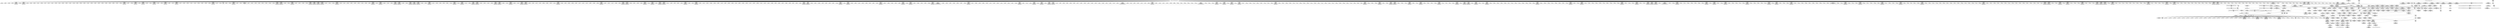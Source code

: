 digraph {
	CE0x43e9a50 [shape=record,shape=Mrecord,label="{CE0x43e9a50|1216:_i8*,_:_CRE_1112,1128_|*MultipleSource*|*LoadInst*|security/selinux/hooks.c,4293|security/selinux/hooks.c,4293}"]
	CE0x442f980 [shape=record,shape=Mrecord,label="{CE0x442f980|i32_(i32,_i32,_i16,_i32,_%struct.common_audit_data*)*_bitcast_(i32_(i32,_i32,_i16,_i32,_%struct.common_audit_data.495*)*_avc_has_perm_to_i32_(i32,_i32,_i16,_i32,_%struct.common_audit_data*)*)|*Constant*|*SummSink*}"]
	CE0x4438e10 [shape=record,shape=Mrecord,label="{CE0x4438e10|8:_%struct.sock*,_:_SCME_47,48_}"]
	CE0x4395140 [shape=record,shape=Mrecord,label="{CE0x4395140|1216:_i8*,_:_CRE_176,177_}"]
	CE0x4437b10 [shape=record,shape=Mrecord,label="{CE0x4437b10|8:_%struct.sock*,_:_SCME_31,32_}"]
	CE0x43a5830 [shape=record,shape=Mrecord,label="{CE0x43a5830|1216:_i8*,_:_CRE_409,410_}"]
	CE0x43b33f0 [shape=record,shape=Mrecord,label="{CE0x43b33f0|1216:_i8*,_:_CRE_213,214_}"]
	CE0x43ac1b0 [shape=record,shape=Mrecord,label="{CE0x43ac1b0|1216:_i8*,_:_CRE_235,236_}"]
	CE0x4437fd0 [shape=record,shape=Mrecord,label="{CE0x4437fd0|8:_%struct.sock*,_:_SCME_35,36_}"]
	CE0x43e6b70 [shape=record,shape=Mrecord,label="{CE0x43e6b70|1216:_i8*,_:_CRE_920,936_|*MultipleSource*|*LoadInst*|security/selinux/hooks.c,4293|security/selinux/hooks.c,4293}"]
	CE0x438f4f0 [shape=record,shape=Mrecord,label="{CE0x438f4f0|selinux_socket_unix_may_send:_entry|*SummSink*}"]
	CE0x442ddb0 [shape=record,shape=Mrecord,label="{CE0x442ddb0|selinux_socket_unix_may_send:_sclass|security/selinux/hooks.c,4302|*SummSource*}"]
	CE0x43b9610 [shape=record,shape=Mrecord,label="{CE0x43b9610|1216:_i8*,_:_CRE_590,591_}"]
	CE0x4403950 [shape=record,shape=Mrecord,label="{CE0x4403950|selinux_socket_unix_may_send:_tmp7|*LoadInst*|security/selinux/hooks.c,4294|*SummSource*}"]
	CE0x4403af0 [shape=record,shape=Mrecord,label="{CE0x4403af0|selinux_socket_unix_may_send:_tmp7|*LoadInst*|security/selinux/hooks.c,4294|*SummSink*}"]
	CE0x43bf360 [shape=record,shape=Mrecord,label="{CE0x43bf360|selinux_socket_unix_may_send:_other|Function::selinux_socket_unix_may_send&Arg::other::|*SummSink*}"]
	CE0x4397df0 [shape=record,shape=Mrecord,label="{CE0x4397df0|1216:_i8*,_:_CRE_28,29_}"]
	CE0x43cd4f0 [shape=record,shape=Mrecord,label="{CE0x43cd4f0|1216:_i8*,_:_CRE_7,8_}"]
	CE0x43abc60 [shape=record,shape=Mrecord,label="{CE0x43abc60|1216:_i8*,_:_CRE_230,231_}"]
	CE0x43ea930 [shape=record,shape=Mrecord,label="{CE0x43ea930|1216:_i8*,_:_CRE_1159,1160_}"]
	CE0x4402740 [shape=record,shape=Mrecord,label="{CE0x4402740|i8_2|*Constant*|*SummSource*}"]
	CE0x4390660 [shape=record,shape=Mrecord,label="{CE0x4390660|selinux_socket_unix_may_send:_sock|Function::selinux_socket_unix_may_send&Arg::sock::}"]
	CE0x43e0590 [shape=record,shape=Mrecord,label="{CE0x43e0590|1216:_i8*,_:_CRE_764,768_|*MultipleSource*|*LoadInst*|security/selinux/hooks.c,4293|security/selinux/hooks.c,4293}"]
	CE0x43b9d80 [shape=record,shape=Mrecord,label="{CE0x43b9d80|1216:_i8*,_:_CRE_597,598_}"]
	CE0x442f080 [shape=record,shape=Mrecord,label="{CE0x442f080|selinux_socket_unix_may_send:_call|security/selinux/hooks.c,4302}"]
	CE0x43e3f10 [shape=record,shape=Mrecord,label="{CE0x43e3f10|1216:_i8*,_:_CRE_850,851_}"]
	CE0x4440cb0 [shape=record,shape=Mrecord,label="{CE0x4440cb0|selinux_socket_unix_may_send:_tmp11|security/selinux/hooks.c,4296}"]
	CE0x43e39c0 [shape=record,shape=Mrecord,label="{CE0x43e39c0|1216:_i8*,_:_CRE_845,846_}"]
	CE0x442a270 [shape=record,shape=Mrecord,label="{CE0x442a270|selinux_socket_unix_may_send:_sid8|security/selinux/hooks.c,4302}"]
	CE0x438ec30 [shape=record,shape=Mrecord,label="{CE0x438ec30|i32_1|*Constant*|*SummSink*}"]
	CE0x43c0820 [shape=record,shape=Mrecord,label="{CE0x43c0820|1216:_i8*,_:_CRE_695,696_}"]
	CE0x43b43f0 [shape=record,shape=Mrecord,label="{CE0x43b43f0|1216:_i8*,_:_CRE_67,68_}"]
	CE0x43a8a80 [shape=record,shape=Mrecord,label="{CE0x43a8a80|1216:_i8*,_:_CRE_544,545_}"]
	CE0x43c10a0 [shape=record,shape=Mrecord,label="{CE0x43c10a0|1216:_i8*,_:_CRE_703,704_}"]
	CE0x43e3ad0 [shape=record,shape=Mrecord,label="{CE0x43e3ad0|1216:_i8*,_:_CRE_846,847_}"]
	CE0x44032a0 [shape=record,shape=Mrecord,label="{CE0x44032a0|32:_%struct.sock*,_:_CRE_16,24_|*MultipleSource*|Function::selinux_socket_unix_may_send&Arg::other::|security/selinux/hooks.c,4294}"]
	CE0x43be7f0 [shape=record,shape=Mrecord,label="{CE0x43be7f0|1216:_i8*,_:_CRE_712,713_}"]
	CE0x43b3830 [shape=record,shape=Mrecord,label="{CE0x43b3830|1216:_i8*,_:_CRE_217,218_}"]
	CE0x43b8fb0 [shape=record,shape=Mrecord,label="{CE0x43b8fb0|1216:_i8*,_:_CRE_584,585_}"]
	CE0x43c4630 [shape=record,shape=Mrecord,label="{CE0x43c4630|1216:_i8*,_:_CRE_374,375_}"]
	CE0x4438a80 [shape=record,shape=Mrecord,label="{CE0x4438a80|8:_%struct.sock*,_:_SCME_44,45_}"]
	CE0x43bd2e0 [shape=record,shape=Mrecord,label="{CE0x43bd2e0|1216:_i8*,_:_CRE_677,678_}"]
	CE0x438a130 [shape=record,shape=Mrecord,label="{CE0x438a130|i32_1|*Constant*|*SummSource*}"]
	CE0x43bb3e0 [shape=record,shape=Mrecord,label="{CE0x43bb3e0|1216:_i8*,_:_CRE_649,650_}"]
	CE0x4391e60 [shape=record,shape=Mrecord,label="{CE0x4391e60|1216:_i8*,_:_CRE_39,40_}"]
	CE0x43b8d90 [shape=record,shape=Mrecord,label="{CE0x43b8d90|1216:_i8*,_:_CRE_582,583_}"]
	CE0x443ad60 [shape=record,shape=Mrecord,label="{CE0x443ad60|selinux_socket_unix_may_send:_type|security/selinux/hooks.c,4298}"]
	CE0x43c7990 [shape=record,shape=Mrecord,label="{CE0x43c7990|1216:_i8*,_:_CRE_20,24_|*MultipleSource*|*LoadInst*|security/selinux/hooks.c,4293|security/selinux/hooks.c,4293}"]
	CE0x442f240 [shape=record,shape=Mrecord,label="{CE0x442f240|selinux_socket_unix_may_send:_call|security/selinux/hooks.c,4302|*SummSource*}"]
	CE0x438eb80 [shape=record,shape=Mrecord,label="{CE0x438eb80|selinux_socket_unix_may_send:_bb}"]
	CE0x43b3c30 [shape=record,shape=Mrecord,label="{CE0x43b3c30|1216:_i8*,_:_CRE_149,150_}"]
	CE0x43b0390 [shape=record,shape=Mrecord,label="{CE0x43b0390|1216:_i8*,_:_CRE_171,172_}"]
	CE0x43a0d50 [shape=record,shape=Mrecord,label="{CE0x43a0d50|1216:_i8*,_:_CRE_209,210_}"]
	CE0x43b0280 [shape=record,shape=Mrecord,label="{CE0x43b0280|1216:_i8*,_:_CRE_170,171_}"]
	CE0x43af700 [shape=record,shape=Mrecord,label="{CE0x43af700|1216:_i8*,_:_CRE_223,224_}"]
	CE0x43e18d0 [shape=record,shape=Mrecord,label="{CE0x43e18d0|1216:_i8*,_:_CRE_814,815_}"]
	CE0x43c3750 [shape=record,shape=Mrecord,label="{CE0x43c3750|1216:_i8*,_:_CRE_360,361_}"]
	CE0x442dd40 [shape=record,shape=Mrecord,label="{CE0x442dd40|selinux_socket_unix_may_send:_sclass|security/selinux/hooks.c,4302}"]
	CE0x43e4df0 [shape=record,shape=Mrecord,label="{CE0x43e4df0|1216:_i8*,_:_CRE_864,865_}"]
	CE0x442b1a0 [shape=record,shape=Mrecord,label="{CE0x442b1a0|selinux_socket_unix_may_send:_tmp15|security/selinux/hooks.c,4302}"]
	CE0x43bef60 [shape=record,shape=Mrecord,label="{CE0x43bef60|1216:_i8*,_:_CRE_719,720_}"]
	CE0x4422a40 [shape=record,shape=Mrecord,label="{CE0x4422a40|selinux_socket_unix_may_send:_tmp9|security/selinux/hooks.c,4294|*SummSource*}"]
	CE0x4399a30 [shape=record,shape=Mrecord,label="{CE0x4399a30|1216:_i8*,_:_CRE_162,163_}"]
	CE0x43aba30 [shape=record,shape=Mrecord,label="{CE0x43aba30|1216:_i8*,_:_CRE_228,229_}"]
	CE0x43b32e0 [shape=record,shape=Mrecord,label="{CE0x43b32e0|1216:_i8*,_:_CRE_212,213_}"]
	CE0x43e26a0 [shape=record,shape=Mrecord,label="{CE0x43e26a0|1216:_i8*,_:_CRE_827,828_}"]
	CE0x439da70 [shape=record,shape=Mrecord,label="{CE0x439da70|1216:_i8*,_:_CRE_237,238_}"]
	CE0x443ab00 [shape=record,shape=Mrecord,label="{CE0x443ab00|i64_56|*Constant*|*SummSource*}"]
	CE0x43c41f0 [shape=record,shape=Mrecord,label="{CE0x43c41f0|1216:_i8*,_:_CRE_370,371_}"]
	CE0x439e980 [shape=record,shape=Mrecord,label="{CE0x439e980|1216:_i8*,_:_CRE_0,1_}"]
	CE0x43e67d0 [shape=record,shape=Mrecord,label="{CE0x43e67d0|1216:_i8*,_:_CRE_904,912_|*MultipleSource*|*LoadInst*|security/selinux/hooks.c,4293|security/selinux/hooks.c,4293}"]
	CE0x43ebfd0 [shape=record,shape=Mrecord,label="{CE0x43ebfd0|1216:_i8*,_:_CRE_1228,1232_|*MultipleSource*|*LoadInst*|security/selinux/hooks.c,4293|security/selinux/hooks.c,4293}"]
	CE0x43a0c40 [shape=record,shape=Mrecord,label="{CE0x43a0c40|1216:_i8*,_:_CRE_208,209_}"]
	CE0x43b0640 [shape=record,shape=Mrecord,label="{CE0x43b0640|selinux_socket_unix_may_send:_net|security/selinux/hooks.c, 4296|*SummSink*}"]
	CE0x43a0e60 [shape=record,shape=Mrecord,label="{CE0x43a0e60|1216:_i8*,_:_CRE_210,211_}"]
	CE0x43a7930 [shape=record,shape=Mrecord,label="{CE0x43a7930|1216:_i8*,_:_CRE_480,488_|*MultipleSource*|*LoadInst*|security/selinux/hooks.c,4293|security/selinux/hooks.c,4293}"]
	CE0x43e5de0 [shape=record,shape=Mrecord,label="{CE0x43e5de0|1216:_i8*,_:_CRE_879,880_}"]
	CE0x43eb890 [shape=record,shape=Mrecord,label="{CE0x43eb890|1216:_i8*,_:_CRE_1208,1212_|*MultipleSource*|*LoadInst*|security/selinux/hooks.c,4293|security/selinux/hooks.c,4293}"]
	CE0x43e4130 [shape=record,shape=Mrecord,label="{CE0x43e4130|1216:_i8*,_:_CRE_852,853_}"]
	CE0x43ba3e0 [shape=record,shape=Mrecord,label="{CE0x43ba3e0|1216:_i8*,_:_CRE_603,604_}"]
	CE0x43bfcd0 [shape=record,shape=Mrecord,label="{CE0x43bfcd0|32:_%struct.sock*,_:_CRE_0,4_|*MultipleSource*|Function::selinux_socket_unix_may_send&Arg::other::|security/selinux/hooks.c,4294}"]
	CE0x4433d70 [shape=record,shape=Mrecord,label="{CE0x4433d70|_ret_i32_%retval.0,_!dbg_!27728|security/selinux/avc.c,775|*SummSink*}"]
	CE0x43b9720 [shape=record,shape=Mrecord,label="{CE0x43b9720|1216:_i8*,_:_CRE_591,592_}"]
	CE0x43a5500 [shape=record,shape=Mrecord,label="{CE0x43a5500|1216:_i8*,_:_CRE_406,407_}"]
	CE0x439ca50 [shape=record,shape=Mrecord,label="{CE0x439ca50|selinux_socket_unix_may_send:_tmp3}"]
	CE0x43bc950 [shape=record,shape=Mrecord,label="{CE0x43bc950|1216:_i8*,_:_CRE_668,669_}"]
	CE0x43afb70 [shape=record,shape=Mrecord,label="{CE0x43afb70|1216:_i8*,_:_CRE_103,104_}"]
	CE0x44374e0 [shape=record,shape=Mrecord,label="{CE0x44374e0|8:_%struct.sock*,_:_SCME_24,25_}"]
	CE0x4392000 [shape=record,shape=Mrecord,label="{CE0x4392000|1216:_i8*,_:_CRE_40,48_|*MultipleSource*|*LoadInst*|security/selinux/hooks.c,4293|security/selinux/hooks.c,4293}"]
	CE0x43c2c50 [shape=record,shape=Mrecord,label="{CE0x43c2c50|1216:_i8*,_:_CRE_320,328_|*MultipleSource*|*LoadInst*|security/selinux/hooks.c,4293|security/selinux/hooks.c,4293}"]
	CE0x4390450 [shape=record,shape=Mrecord,label="{CE0x4390450|i64*_getelementptr_inbounds_(_2_x_i64_,_2_x_i64_*___llvm_gcov_ctr340,_i64_0,_i64_0)|*Constant*}"]
	CE0x4391000 [shape=record,shape=Mrecord,label="{CE0x4391000|selinux_socket_unix_may_send:_tmp1}"]
	CE0x43e8f70 [shape=record,shape=Mrecord,label="{CE0x43e8f70|1216:_i8*,_:_CRE_1064,1072_|*MultipleSource*|*LoadInst*|security/selinux/hooks.c,4293|security/selinux/hooks.c,4293}"]
	CE0x4440920 [shape=record,shape=Mrecord,label="{CE0x4440920|selinux_socket_unix_may_send:_tmp10|security/selinux/hooks.c,4296|*SummSource*}"]
	CE0x43b7410 [shape=record,shape=Mrecord,label="{CE0x43b7410|1216:_i8*,_:_CRE_558,559_}"]
	CE0x43e6d40 [shape=record,shape=Mrecord,label="{CE0x43e6d40|1216:_i8*,_:_CRE_936,944_|*MultipleSource*|*LoadInst*|security/selinux/hooks.c,4293|security/selinux/hooks.c,4293}"]
	CE0x6252a10 [shape=record,shape=Mrecord,label="{CE0x6252a10|1216:_i8*,_:_CRE_99,100_}"]
	CE0x4426a80 [shape=record,shape=Mrecord,label="{CE0x4426a80|selinux_socket_unix_may_send:_u5|security/selinux/hooks.c,4300|*SummSink*}"]
	CE0x439c880 [shape=record,shape=Mrecord,label="{CE0x439c880|1216:_i8*,_:_CRE_33,34_}"]
	CE0x43c2290 [shape=record,shape=Mrecord,label="{CE0x43c2290|1216:_i8*,_:_CRE_262,263_}"]
	CE0x439f130 [shape=record,shape=Mrecord,label="{CE0x439f130|1216:_i8*,_:_CRE_165,166_}"]
	CE0x43ad960 [shape=record,shape=Mrecord,label="{CE0x43ad960|1216:_i8*,_:_CRE_87,88_}"]
	"CONST[source:0(mediator),value:0(static)][purpose:{operation}]"
	CE0x43e5670 [shape=record,shape=Mrecord,label="{CE0x43e5670|1216:_i8*,_:_CRE_872,873_}"]
	CE0x43b9940 [shape=record,shape=Mrecord,label="{CE0x43b9940|1216:_i8*,_:_CRE_593,594_}"]
	CE0x438f230 [shape=record,shape=Mrecord,label="{CE0x438f230|i64_1|*Constant*|*SummSource*}"]
	CE0x43a6820 [shape=record,shape=Mrecord,label="{CE0x43a6820|1216:_i8*,_:_CRE_536,537_}"]
	CE0x439e0d0 [shape=record,shape=Mrecord,label="{CE0x439e0d0|1216:_i8*,_:_CRE_243,244_}"]
	CE0x43bf5e0 [shape=record,shape=Mrecord,label="{CE0x43bf5e0|selinux_socket_unix_may_send:_sk1|security/selinux/hooks.c,4294|*SummSink*}"]
	CE0x43df960 [shape=record,shape=Mrecord,label="{CE0x43df960|1216:_i8*,_:_CRE_724,728_|*MultipleSource*|*LoadInst*|security/selinux/hooks.c,4293|security/selinux/hooks.c,4293}"]
	CE0x43e96b0 [shape=record,shape=Mrecord,label="{CE0x43e96b0|1216:_i8*,_:_CRE_1088,1104_|*MultipleSource*|*LoadInst*|security/selinux/hooks.c,4293|security/selinux/hooks.c,4293}"]
	CE0x44285c0 [shape=record,shape=Mrecord,label="{CE0x44285c0|i32_2|*Constant*|*SummSource*}"]
	CE0x4399310 [shape=record,shape=Mrecord,label="{CE0x4399310|1216:_i8*,_:_CRE_120,121_}"]
	CE0x43a9c00 [shape=record,shape=Mrecord,label="{CE0x43a9c00|1216:_i8*,_:_CRE_203,204_}"]
	CE0x43bd610 [shape=record,shape=Mrecord,label="{CE0x43bd610|1216:_i8*,_:_CRE_680,681_}"]
	CE0x439c0a0 [shape=record,shape=Mrecord,label="{CE0x439c0a0|1216:_i8*,_:_CRE_138,139_}"]
	CE0x43e0930 [shape=record,shape=Mrecord,label="{CE0x43e0930|1216:_i8*,_:_CRE_772,776_|*MultipleSource*|*LoadInst*|security/selinux/hooks.c,4293|security/selinux/hooks.c,4293}"]
	CE0x4391b00 [shape=record,shape=Mrecord,label="{CE0x4391b00|selinux_socket_unix_may_send:_sock|Function::selinux_socket_unix_may_send&Arg::sock::|*SummSource*}"]
	CE0x43a9410 [shape=record,shape=Mrecord,label="{CE0x43a9410|1216:_i8*,_:_CRE_553,554_}"]
	CE0x43e8bd0 [shape=record,shape=Mrecord,label="{CE0x43e8bd0|1216:_i8*,_:_CRE_1048,1056_|*MultipleSource*|*LoadInst*|security/selinux/hooks.c,4293|security/selinux/hooks.c,4293}"]
	CE0x4398330 [shape=record,shape=Mrecord,label="{CE0x4398330|1216:_i8*,_:_CRE_96,97_}"]
	CE0x43a4b70 [shape=record,shape=Mrecord,label="{CE0x43a4b70|1216:_i8*,_:_CRE_397,398_}"]
	CE0x43b6870 [shape=record,shape=Mrecord,label="{CE0x43b6870|i32_0|*Constant*|*SummSink*}"]
	CE0x43ba930 [shape=record,shape=Mrecord,label="{CE0x43ba930|1216:_i8*,_:_CRE_648,649_}"]
	CE0x5a4ef20 [shape=record,shape=Mrecord,label="{CE0x5a4ef20|32:_%struct.sock*,_:_CRE_32,40_|*MultipleSource*|security/selinux/hooks.c,4293|Function::selinux_socket_unix_may_send&Arg::sock::}"]
	CE0x43b6c80 [shape=record,shape=Mrecord,label="{CE0x43b6c80|1216:_i8*,_:_CRE_155,156_}"]
	CE0x438a940 [shape=record,shape=Mrecord,label="{CE0x438a940|selinux_socket_unix_may_send:_tmp}"]
	CE0x43b4320 [shape=record,shape=Mrecord,label="{CE0x43b4320|1216:_i8*,_:_CRE_66,67_}"]
	CE0x43e27b0 [shape=record,shape=Mrecord,label="{CE0x43e27b0|1216:_i8*,_:_CRE_828,829_}"]
	CE0x43b4250 [shape=record,shape=Mrecord,label="{CE0x43b4250|1216:_i8*,_:_CRE_65,66_}"]
	CE0x43abb10 [shape=record,shape=Mrecord,label="{CE0x43abb10|1216:_i8*,_:_CRE_229,230_}"]
	CE0x43e48a0 [shape=record,shape=Mrecord,label="{CE0x43e48a0|1216:_i8*,_:_CRE_859,860_}"]
	CE0x43a8860 [shape=record,shape=Mrecord,label="{CE0x43a8860|1216:_i8*,_:_CRE_542,543_}"]
	CE0x43bae40 [shape=record,shape=Mrecord,label="{CE0x43bae40|1216:_i8*,_:_CRE_624,632_|*MultipleSource*|*LoadInst*|security/selinux/hooks.c,4293|security/selinux/hooks.c,4293}"]
	CE0x43dfc50 [shape=record,shape=Mrecord,label="{CE0x43dfc50|1216:_i8*,_:_CRE_732,736_|*MultipleSource*|*LoadInst*|security/selinux/hooks.c,4293|security/selinux/hooks.c,4293}"]
	CE0x43a63e0 [shape=record,shape=Mrecord,label="{CE0x43a63e0|1216:_i8*,_:_CRE_420,421_}"]
	CE0x43af4e0 [shape=record,shape=Mrecord,label="{CE0x43af4e0|1216:_i8*,_:_CRE_221,222_}"]
	CE0x43b8950 [shape=record,shape=Mrecord,label="{CE0x43b8950|1216:_i8*,_:_CRE_578,579_}"]
	CE0x43bc1e0 [shape=record,shape=Mrecord,label="{CE0x43bc1e0|1216:_i8*,_:_CRE_661,662_}"]
	CE0x43c1e50 [shape=record,shape=Mrecord,label="{CE0x43c1e50|1216:_i8*,_:_CRE_258,259_}"]
	CE0x439b5a0 [shape=record,shape=Mrecord,label="{CE0x439b5a0|1216:_i8*,_:_CRE_179,180_}"]
	CE0x43e5cd0 [shape=record,shape=Mrecord,label="{CE0x43e5cd0|1216:_i8*,_:_CRE_878,879_}"]
	CE0x43a00e0 [shape=record,shape=Mrecord,label="{CE0x43a00e0|1216:_i8*,_:_CRE_3,4_}"]
	CE0x4439070 [shape=record,shape=Mrecord,label="{CE0x4439070|8:_%struct.sock*,_:_SCME_49,50_}"]
	CE0x442de40 [shape=record,shape=Mrecord,label="{CE0x442de40|selinux_socket_unix_may_send:_sclass|security/selinux/hooks.c,4302|*SummSink*}"]
	CE0x43bd1d0 [shape=record,shape=Mrecord,label="{CE0x43bd1d0|1216:_i8*,_:_CRE_676,677_}"]
	CE0x4438ce0 [shape=record,shape=Mrecord,label="{CE0x4438ce0|8:_%struct.sock*,_:_SCME_46,47_}"]
	CE0x442f800 [shape=record,shape=Mrecord,label="{CE0x442f800|i32_(i32,_i32,_i16,_i32,_%struct.common_audit_data*)*_bitcast_(i32_(i32,_i32,_i16,_i32,_%struct.common_audit_data.495*)*_avc_has_perm_to_i32_(i32,_i32,_i16,_i32,_%struct.common_audit_data*)*)|*Constant*|*SummSource*}"]
	CE0x43ac320 [shape=record,shape=Mrecord,label="{CE0x43ac320|1216:_i8*,_:_CRE_91,92_}"]
	CE0x43bd0c0 [shape=record,shape=Mrecord,label="{CE0x43bd0c0|1216:_i8*,_:_CRE_675,676_}"]
	CE0x43e5780 [shape=record,shape=Mrecord,label="{CE0x43e5780|1216:_i8*,_:_CRE_873,874_}"]
	CE0x4438950 [shape=record,shape=Mrecord,label="{CE0x4438950|8:_%struct.sock*,_:_SCME_43,44_}"]
	CE0x44376f0 [shape=record,shape=Mrecord,label="{CE0x44376f0|8:_%struct.sock*,_:_SCME_26,27_}"]
	CE0x43bb710 [shape=record,shape=Mrecord,label="{CE0x43bb710|1216:_i8*,_:_CRE_652,653_}"]
	CE0x438f0c0 [shape=record,shape=Mrecord,label="{CE0x438f0c0|i64*_getelementptr_inbounds_(_2_x_i64_,_2_x_i64_*___llvm_gcov_ctr340,_i64_0,_i64_1)|*Constant*|*SummSink*}"]
	CE0x43e5ef0 [shape=record,shape=Mrecord,label="{CE0x43e5ef0|1216:_i8*,_:_CRE_1152,1153_}"]
	CE0x57751a0 [shape=record,shape=Mrecord,label="{CE0x57751a0|32:_%struct.sock*,_:_CRE_24,32_|*MultipleSource*|security/selinux/hooks.c,4293|Function::selinux_socket_unix_may_send&Arg::sock::}"]
	CE0x439b6b0 [shape=record,shape=Mrecord,label="{CE0x439b6b0|1216:_i8*,_:_CRE_180,181_}"]
	CE0x43a3450 [shape=record,shape=Mrecord,label="{CE0x43a3450|1216:_i8*,_:_CRE_375,376_}"]
	CE0x43a2440 [shape=record,shape=Mrecord,label="{CE0x43a2440|selinux_socket_unix_may_send:_tmp1|*SummSource*}"]
	CE0x43b8c80 [shape=record,shape=Mrecord,label="{CE0x43b8c80|1216:_i8*,_:_CRE_581,582_}"]
	CE0x438e810 [shape=record,shape=Mrecord,label="{CE0x438e810|selinux_socket_unix_may_send:_sk_security|security/selinux/hooks.c,4293|*SummSource*}"]
	CE0x43bc2f0 [shape=record,shape=Mrecord,label="{CE0x43bc2f0|1216:_i8*,_:_CRE_662,663_}"]
	CE0x4441050 [shape=record,shape=Mrecord,label="{CE0x4441050|selinux_socket_unix_may_send:_tmp11|security/selinux/hooks.c,4296|*SummSink*}"]
	CE0x6314a60 [shape=record,shape=Mrecord,label="{CE0x6314a60|selinux_socket_unix_may_send:_tmp4|*LoadInst*|security/selinux/hooks.c,4293|*SummSource*}"]
	CE0x43a0280 [shape=record,shape=Mrecord,label="{CE0x43a0280|1216:_i8*,_:_CRE_4,5_}"]
	CE0x43bb5b0 [shape=record,shape=Mrecord,label="{CE0x43bb5b0|1216:_i8*,_:_CRE_650,651_}"]
	CE0x43af5f0 [shape=record,shape=Mrecord,label="{CE0x43af5f0|1216:_i8*,_:_CRE_222,223_}"]
	CE0x43e80f0 [shape=record,shape=Mrecord,label="{CE0x43e80f0|1216:_i8*,_:_CRE_1000,1008_|*MultipleSource*|*LoadInst*|security/selinux/hooks.c,4293|security/selinux/hooks.c,4293}"]
	CE0x43a6eb0 [shape=record,shape=Mrecord,label="{CE0x43a6eb0|1216:_i8*,_:_CRE_448,452_|*MultipleSource*|*LoadInst*|security/selinux/hooks.c,4293|security/selinux/hooks.c,4293}"]
	CE0x4420300 [shape=record,shape=Mrecord,label="{CE0x4420300|selinux_socket_unix_may_send:_tmp8|security/selinux/hooks.c,4294}"]
	CE0x43c0600 [shape=record,shape=Mrecord,label="{CE0x43c0600|1216:_i8*,_:_CRE_693,694_}"]
	CE0x43aafd0 [shape=record,shape=Mrecord,label="{CE0x43aafd0|selinux_socket_unix_may_send:_sk|security/selinux/hooks.c,4293|*SummSource*}"]
	CE0x4395b40 [shape=record,shape=Mrecord,label="{CE0x4395b40|1216:_i8*,_:_CRE_143,144_}"]
	CE0x4425570 [shape=record,shape=Mrecord,label="{CE0x4425570|selinux_socket_unix_may_send:_tmp12|*LoadInst*|security/selinux/hooks.c,4300}"]
	CE0x44244c0 [shape=record,shape=Mrecord,label="{CE0x44244c0|avc_has_perm:_requested|Function::avc_has_perm&Arg::requested::}"]
	CE0x43e15e0 [shape=record,shape=Mrecord,label="{CE0x43e15e0|1216:_i8*,_:_CRE_811,812_}"]
	CE0x43be190 [shape=record,shape=Mrecord,label="{CE0x43be190|1216:_i8*,_:_CRE_706,707_}"]
	CE0x43c14c0 [shape=record,shape=Mrecord,label="{CE0x43c14c0|1216:_i8*,_:_CRE_249,250_}"]
	CE0x43a3740 [shape=record,shape=Mrecord,label="{CE0x43a3740|1216:_i8*,_:_CRE_378,379_}"]
	CE0x43bcc80 [shape=record,shape=Mrecord,label="{CE0x43bcc80|1216:_i8*,_:_CRE_671,672_}"]
	CE0x43c9db0 [shape=record,shape=Mrecord,label="{CE0x43c9db0|1216:_i8*,_:_CRE_12,16_|*MultipleSource*|*LoadInst*|security/selinux/hooks.c,4293|security/selinux/hooks.c,4293}"]
	CE0x63148f0 [shape=record,shape=Mrecord,label="{CE0x63148f0|32:_%struct.sock*,_:_CRE_40,48_|*MultipleSource*|security/selinux/hooks.c,4293|Function::selinux_socket_unix_may_send&Arg::sock::}"]
	CE0x43bda50 [shape=record,shape=Mrecord,label="{CE0x43bda50|1216:_i8*,_:_CRE_684,685_}"]
	CE0x43a5940 [shape=record,shape=Mrecord,label="{CE0x43a5940|1216:_i8*,_:_CRE_410,411_}"]
	CE0x439f240 [shape=record,shape=Mrecord,label="{CE0x439f240|1216:_i8*,_:_CRE_166,167_}"]
	CE0x43923d0 [shape=record,shape=Mrecord,label="{CE0x43923d0|1216:_i8*,_:_CRE_72,73_}"]
	CE0x43afde0 [shape=record,shape=Mrecord,label="{CE0x43afde0|1216:_i8*,_:_CRE_108,112_|*MultipleSource*|*LoadInst*|security/selinux/hooks.c,4293|security/selinux/hooks.c,4293}"]
	CE0x43bdb60 [shape=record,shape=Mrecord,label="{CE0x43bdb60|1216:_i8*,_:_CRE_685,686_}"]
	CE0x4423a80 [shape=record,shape=Mrecord,label="{CE0x4423a80|avc_has_perm:_tsid|Function::avc_has_perm&Arg::tsid::|*SummSink*}"]
	CE0x43afd10 [shape=record,shape=Mrecord,label="{CE0x43afd10|1216:_i8*,_:_CRE_104,108_|*MultipleSource*|*LoadInst*|security/selinux/hooks.c,4293|security/selinux/hooks.c,4293}"]
	CE0x43e4460 [shape=record,shape=Mrecord,label="{CE0x43e4460|1216:_i8*,_:_CRE_855,856_}"]
	CE0x43adb10 [shape=record,shape=Mrecord,label="{CE0x43adb10|1216:_i8*,_:_CRE_89,90_}"]
	CE0x43a8970 [shape=record,shape=Mrecord,label="{CE0x43a8970|1216:_i8*,_:_CRE_543,544_}"]
	CE0x6252c80 [shape=record,shape=Mrecord,label="{CE0x6252c80|1216:_i8*,_:_CRE_102,103_}"]
	CE0x44214f0 [shape=record,shape=Mrecord,label="{CE0x44214f0|1216:_i8*,_:_CRE_1216,1224_|*MultipleSource*|*LoadInst*|security/selinux/hooks.c,4294|security/selinux/hooks.c,4294}"]
	CE0x43eaa40 [shape=record,shape=Mrecord,label="{CE0x43eaa40|selinux_socket_unix_may_send:_tmp5|security/selinux/hooks.c,4293}"]
	CE0x43bd830 [shape=record,shape=Mrecord,label="{CE0x43bd830|1216:_i8*,_:_CRE_682,683_}"]
	CE0x4397e60 [shape=record,shape=Mrecord,label="{CE0x4397e60|1216:_i8*,_:_CRE_27,28_}"]
	CE0x43c4520 [shape=record,shape=Mrecord,label="{CE0x43c4520|1216:_i8*,_:_CRE_373,374_}"]
	CE0x44341c0 [shape=record,shape=Mrecord,label="{CE0x44341c0|selinux_socket_unix_may_send:_tmp17|security/selinux/hooks.c,4304|*SummSink*}"]
	CE0x43e2590 [shape=record,shape=Mrecord,label="{CE0x43e2590|1216:_i8*,_:_CRE_826,827_}"]
	CE0x43b0060 [shape=record,shape=Mrecord,label="{CE0x43b0060|1216:_i8*,_:_CRE_168,169_}"]
	CE0x6252940 [shape=record,shape=Mrecord,label="{CE0x6252940|1216:_i8*,_:_CRE_98,99_}"]
	CE0x43e1f30 [shape=record,shape=Mrecord,label="{CE0x43e1f30|1216:_i8*,_:_CRE_820,821_}"]
	CE0x43a51d0 [shape=record,shape=Mrecord,label="{CE0x43a51d0|1216:_i8*,_:_CRE_403,404_}"]
	CE0x43c3860 [shape=record,shape=Mrecord,label="{CE0x43c3860|1216:_i8*,_:_CRE_361,362_}"]
	CE0x43e4350 [shape=record,shape=Mrecord,label="{CE0x43e4350|1216:_i8*,_:_CRE_854,855_}"]
	CE0x43a25f0 [shape=record,shape=Mrecord,label="{CE0x43a25f0|1216:_i8*,_:_CRE_88,89_}"]
	CE0x43a8ec0 [shape=record,shape=Mrecord,label="{CE0x43a8ec0|1216:_i8*,_:_CRE_548,549_}"]
	CE0x43e4ac0 [shape=record,shape=Mrecord,label="{CE0x43e4ac0|1216:_i8*,_:_CRE_861,862_}"]
	CE0x44241e0 [shape=record,shape=Mrecord,label="{CE0x44241e0|i32_262144|*Constant*|*SummSource*}"]
	CE0x43c0c60 [shape=record,shape=Mrecord,label="{CE0x43c0c60|1216:_i8*,_:_CRE_699,700_}"]
	CE0x43bb780 [shape=record,shape=Mrecord,label="{CE0x43bb780|1216:_i8*,_:_CRE_651,652_}"]
	CE0x43e1af0 [shape=record,shape=Mrecord,label="{CE0x43e1af0|1216:_i8*,_:_CRE_816,817_}"]
	CE0x6252ae0 [shape=record,shape=Mrecord,label="{CE0x6252ae0|1216:_i8*,_:_CRE_100,101_}"]
	CE0x43b8b70 [shape=record,shape=Mrecord,label="{CE0x43b8b70|1216:_i8*,_:_CRE_580,581_}"]
	CE0x43e4f00 [shape=record,shape=Mrecord,label="{CE0x43e4f00|1216:_i8*,_:_CRE_865,866_}"]
	CE0x43b92e0 [shape=record,shape=Mrecord,label="{CE0x43b92e0|1216:_i8*,_:_CRE_587,588_}"]
	CE0x43916e0 [shape=record,shape=Mrecord,label="{CE0x43916e0|selinux_socket_unix_may_send:_bb|*SummSource*}"]
	CE0x43a3c90 [shape=record,shape=Mrecord,label="{CE0x43a3c90|1216:_i8*,_:_CRE_383,384_}"]
	CE0x43c1d40 [shape=record,shape=Mrecord,label="{CE0x43c1d40|1216:_i8*,_:_CRE_257,258_}"]
	CE0x43abf90 [shape=record,shape=Mrecord,label="{CE0x43abf90|1216:_i8*,_:_CRE_233,234_}"]
	CE0x43e7270 [shape=record,shape=Mrecord,label="{CE0x43e7270|1216:_i8*,_:_CRE_960,964_|*MultipleSource*|*LoadInst*|security/selinux/hooks.c,4293|security/selinux/hooks.c,4293}"]
	CE0x4402ca0 [shape=record,shape=Mrecord,label="{CE0x4402ca0|i32_4|*Constant*|*SummSink*}"]
	CE0x43aef30 [shape=record,shape=Mrecord,label="{CE0x43aef30|1216:_i8*,_:_CRE_117,118_}"]
	CE0x43b9500 [shape=record,shape=Mrecord,label="{CE0x43b9500|1216:_i8*,_:_CRE_589,590_}"]
	CE0x43e0ea0 [shape=record,shape=Mrecord,label="{CE0x43e0ea0|1216:_i8*,_:_CRE_792,800_|*MultipleSource*|*LoadInst*|security/selinux/hooks.c,4293|security/selinux/hooks.c,4293}"]
	CE0x43bc510 [shape=record,shape=Mrecord,label="{CE0x43bc510|1216:_i8*,_:_CRE_664,665_}"]
	CE0x438fa30 [shape=record,shape=Mrecord,label="{CE0x438fa30|i64*_getelementptr_inbounds_(_2_x_i64_,_2_x_i64_*___llvm_gcov_ctr340,_i64_0,_i64_1)|*Constant*|*SummSource*}"]
	CE0x43baa40 [shape=record,shape=Mrecord,label="{CE0x43baa40|1216:_i8*,_:_CRE_608,612_|*MultipleSource*|*LoadInst*|security/selinux/hooks.c,4293|security/selinux/hooks.c,4293}"]
	CE0x43a62d0 [shape=record,shape=Mrecord,label="{CE0x43a62d0|1216:_i8*,_:_CRE_419,420_}"]
	CE0x439d820 [shape=record,shape=Mrecord,label="{CE0x439d820|1216:_i8*,_:_CRE_226,227_}"]
	CE0x4422ab0 [shape=record,shape=Mrecord,label="{CE0x4422ab0|selinux_socket_unix_may_send:_tmp9|security/selinux/hooks.c,4294}"]
	CE0x43ebe00 [shape=record,shape=Mrecord,label="{CE0x43ebe00|1216:_i8*,_:_CRE_1224,1228_|*MultipleSource*|*LoadInst*|security/selinux/hooks.c,4293|security/selinux/hooks.c,4293}"]
	CE0x4425a80 [shape=record,shape=Mrecord,label="{CE0x4425a80|selinux_socket_unix_may_send:_sk4|security/selinux/hooks.c,4300}"]
	CE0x43909d0 [shape=record,shape=Mrecord,label="{CE0x43909d0|selinux_socket_unix_may_send:_tmp1|*SummSink*}"]
	CE0x43b8a60 [shape=record,shape=Mrecord,label="{CE0x43b8a60|1216:_i8*,_:_CRE_579,580_}"]
	CE0x43e3be0 [shape=record,shape=Mrecord,label="{CE0x43e3be0|1216:_i8*,_:_CRE_847,848_}"]
	CE0x4440500 [shape=record,shape=Mrecord,label="{CE0x4440500|selinux_socket_unix_may_send:_tmp9|security/selinux/hooks.c,4294|*SummSink*}"]
	CE0x43a7e70 [shape=record,shape=Mrecord,label="{CE0x43a7e70|1216:_i8*,_:_CRE_520,528_|*MultipleSource*|*LoadInst*|security/selinux/hooks.c,4293|security/selinux/hooks.c,4293}"]
	"CONST[source:0(mediator),value:2(dynamic)][purpose:{object}]"
	CE0x43a3fc0 [shape=record,shape=Mrecord,label="{CE0x43a3fc0|1216:_i8*,_:_CRE_386,387_}"]
	CE0x43be5d0 [shape=record,shape=Mrecord,label="{CE0x43be5d0|1216:_i8*,_:_CRE_710,711_}"]
	CE0x43a6930 [shape=record,shape=Mrecord,label="{CE0x43a6930|1216:_i8*,_:_CRE_424,428_|*MultipleSource*|*LoadInst*|security/selinux/hooks.c,4293|security/selinux/hooks.c,4293}"]
	CE0x4395030 [shape=record,shape=Mrecord,label="{CE0x4395030|1216:_i8*,_:_CRE_175,176_}"]
	CE0x43ac850 [shape=record,shape=Mrecord,label="{CE0x43ac850|1216:_i8*,_:_CRE_192,193_}"]
	CE0x43a0830 [shape=record,shape=Mrecord,label="{CE0x43a0830|1216:_i8*,_:_CRE_204,205_}"]
	CE0x43e4570 [shape=record,shape=Mrecord,label="{CE0x43e4570|1216:_i8*,_:_CRE_856,857_}"]
	CE0x43e2260 [shape=record,shape=Mrecord,label="{CE0x43e2260|1216:_i8*,_:_CRE_823,824_}"]
	CE0x43b7520 [shape=record,shape=Mrecord,label="{CE0x43b7520|1216:_i8*,_:_CRE_559,560_}"]
	CE0x4423910 [shape=record,shape=Mrecord,label="{CE0x4423910|avc_has_perm:_tsid|Function::avc_has_perm&Arg::tsid::|*SummSource*}"]
	CE0x439d960 [shape=record,shape=Mrecord,label="{CE0x439d960|1216:_i8*,_:_CRE_236,237_}"]
	CE0x4427770 [shape=record,shape=Mrecord,label="{CE0x4427770|selinux_socket_unix_may_send:_tmp13|security/selinux/hooks.c,4300|*SummSource*}"]
	CE0x43abaa0 [shape=record,shape=Mrecord,label="{CE0x43abaa0|1216:_i8*,_:_CRE_246,247_}"]
	CE0x43bbb80 [shape=record,shape=Mrecord,label="{CE0x43bbb80|1216:_i8*,_:_CRE_655,656_}"]
	CE0x43e0b00 [shape=record,shape=Mrecord,label="{CE0x43e0b00|1216:_i8*,_:_CRE_776,784_|*MultipleSource*|*LoadInst*|security/selinux/hooks.c,4293|security/selinux/hooks.c,4293}"]
	CE0x4394660 [shape=record,shape=Mrecord,label="{CE0x4394660|1216:_i8*,_:_CRE_63,64_}"]
	CE0x43c33e0 [shape=record,shape=Mrecord,label="{CE0x43c33e0|1216:_i8*,_:_CRE_355,356_}"]
	CE0x43bde90 [shape=record,shape=Mrecord,label="{CE0x43bde90|1216:_i8*,_:_CRE_688,689_}"]
	CE0x43b9c70 [shape=record,shape=Mrecord,label="{CE0x43b9c70|1216:_i8*,_:_CRE_596,597_}"]
	CE0x43e6400 [shape=record,shape=Mrecord,label="{CE0x43e6400|1216:_i8*,_:_CRE_896,900_|*MultipleSource*|*LoadInst*|security/selinux/hooks.c,4293|security/selinux/hooks.c,4293}"]
	CE0x438d3a0 [shape=record,shape=Mrecord,label="{CE0x438d3a0|selinux_socket_unix_may_send:_entry|*SummSource*}"]
	CE0x43945f0 [shape=record,shape=Mrecord,label="{CE0x43945f0|1216:_i8*,_:_CRE_75,76_}"]
	CE0x43e5bc0 [shape=record,shape=Mrecord,label="{CE0x43e5bc0|1216:_i8*,_:_CRE_877,878_}"]
	CE0x43a2700 [shape=record,shape=Mrecord,label="{CE0x43a2700|1216:_i8*,_:_CRE_77,78_}"]
	CE0x43a61c0 [shape=record,shape=Mrecord,label="{CE0x43a61c0|1216:_i8*,_:_CRE_418,419_}"]
	CE0x4424100 [shape=record,shape=Mrecord,label="{CE0x4424100|i32_262144|*Constant*}"]
	CE0x43a4fb0 [shape=record,shape=Mrecord,label="{CE0x43a4fb0|1216:_i8*,_:_CRE_401,402_}"]
	CE0x43b44c0 [shape=record,shape=Mrecord,label="{CE0x43b44c0|1216:_i8*,_:_CRE_68,69_}"]
	CE0x439d600 [shape=record,shape=Mrecord,label="{CE0x439d600|1216:_i8*,_:_CRE_227,228_}"]
	CE0x43c0010 [shape=record,shape=Mrecord,label="{CE0x43c0010|32:_%struct.sock*,_:_CRE_8,16_|*MultipleSource*|Function::selinux_socket_unix_may_send&Arg::other::|security/selinux/hooks.c,4294}"]
	CE0x4404460 [shape=record,shape=Mrecord,label="{CE0x4404460|selinux_socket_unix_may_send:_sk_security2|security/selinux/hooks.c,4294|*SummSink*}"]
	CE0x439dfc0 [shape=record,shape=Mrecord,label="{CE0x439dfc0|1216:_i8*,_:_CRE_242,243_}"]
	CE0x43b7b80 [shape=record,shape=Mrecord,label="{CE0x43b7b80|1216:_i8*,_:_CRE_565,566_}"]
	CE0x4438100 [shape=record,shape=Mrecord,label="{CE0x4438100|8:_%struct.sock*,_:_SCME_36,37_}"]
	CE0x43ab040 [shape=record,shape=Mrecord,label="{CE0x43ab040|selinux_socket_unix_may_send:_tmp4|*LoadInst*|security/selinux/hooks.c,4293}"]
	CE0x4437c40 [shape=record,shape=Mrecord,label="{CE0x4437c40|8:_%struct.sock*,_:_SCME_32,33_}"]
	CE0x4441200 [shape=record,shape=Mrecord,label="{CE0x4441200|i8_0|*Constant*}"]
	CE0x43a91f0 [shape=record,shape=Mrecord,label="{CE0x43a91f0|1216:_i8*,_:_CRE_551,552_}"]
	CE0x43e6270 [shape=record,shape=Mrecord,label="{CE0x43e6270|1216:_i8*,_:_CRE_892,896_|*MultipleSource*|*LoadInst*|security/selinux/hooks.c,4293|security/selinux/hooks.c,4293}"]
	CE0x43e9df0 [shape=record,shape=Mrecord,label="{CE0x43e9df0|1216:_i8*,_:_CRE_1136,1140_|*MultipleSource*|*LoadInst*|security/selinux/hooks.c,4293|security/selinux/hooks.c,4293}"]
	CE0x43a3b80 [shape=record,shape=Mrecord,label="{CE0x43a3b80|1216:_i8*,_:_CRE_382,383_}"]
	CE0x4429f20 [shape=record,shape=Mrecord,label="{CE0x4429f20|i32_4|*Constant*|*SummSource*}"]
	CE0x43b9830 [shape=record,shape=Mrecord,label="{CE0x43b9830|1216:_i8*,_:_CRE_592,593_}"]
	CE0x43e0760 [shape=record,shape=Mrecord,label="{CE0x43e0760|1216:_i8*,_:_CRE_768,770_|*MultipleSource*|*LoadInst*|security/selinux/hooks.c,4293|security/selinux/hooks.c,4293}"]
	CE0x43924a0 [shape=record,shape=Mrecord,label="{CE0x43924a0|1216:_i8*,_:_CRE_73,74_}"]
	CE0x43b6ae0 [shape=record,shape=Mrecord,label="{CE0x43b6ae0|1216:_i8*,_:_CRE_153,154_}"]
	CE0x3c91fd0 [shape=record,shape=Mrecord,label="{CE0x3c91fd0|i32_59|*Constant*|*SummSource*}"]
	CE0x43ed1f0 [shape=record,shape=Mrecord,label="{CE0x43ed1f0|selinux_socket_unix_may_send:_tmp6|security/selinux/hooks.c,4293}"]
	CE0x4441390 [shape=record,shape=Mrecord,label="{CE0x4441390|i8_0|*Constant*|*SummSource*}"]
	CE0x43a4a60 [shape=record,shape=Mrecord,label="{CE0x43a4a60|1216:_i8*,_:_CRE_396,397_}"]
	CE0x43cb1a0 [shape=record,shape=Mrecord,label="{CE0x43cb1a0|selinux_socket_unix_may_send:_tmp4|*LoadInst*|security/selinux/hooks.c,4293|*SummSink*}"]
	CE0x43b6bb0 [shape=record,shape=Mrecord,label="{CE0x43b6bb0|1216:_i8*,_:_CRE_154,155_}"]
	CE0x43e0020 [shape=record,shape=Mrecord,label="{CE0x43e0020|1216:_i8*,_:_CRE_744,752_|*MultipleSource*|*LoadInst*|security/selinux/hooks.c,4293|security/selinux/hooks.c,4293}"]
	CE0x440ac50 [shape=record,shape=Mrecord,label="{CE0x440ac50|selinux_socket_unix_may_send:_tmp6|security/selinux/hooks.c,4293|*SummSink*}"]
	CE0x439edf0 [shape=record,shape=Mrecord,label="{CE0x439edf0|i64*_getelementptr_inbounds_(_2_x_i64_,_2_x_i64_*___llvm_gcov_ctr340,_i64_0,_i64_0)|*Constant*|*SummSource*}"]
	CE0x43c2b40 [shape=record,shape=Mrecord,label="{CE0x43c2b40|1216:_i8*,_:_CRE_304,312_|*MultipleSource*|*LoadInst*|security/selinux/hooks.c,4293|security/selinux/hooks.c,4293}"]
	CE0x43ec8e0 [shape=record,shape=Mrecord,label="{CE0x43ec8e0|1216:_i8*,_:_CRE_1264,1272_|*MultipleSource*|*LoadInst*|security/selinux/hooks.c,4293|security/selinux/hooks.c,4293}"]
	CE0x43e8490 [shape=record,shape=Mrecord,label="{CE0x43e8490|1216:_i8*,_:_CRE_1016,1024_|*MultipleSource*|*LoadInst*|security/selinux/hooks.c,4293|security/selinux/hooks.c,4293}"]
	CE0x43acf70 [shape=record,shape=Mrecord,label="{CE0x43acf70|1216:_i8*,_:_CRE_124,125_}"]
	CE0x43df770 [shape=record,shape=Mrecord,label="{CE0x43df770|1216:_i8*,_:_CRE_808,809_}"]
	CE0x4427de0 [shape=record,shape=Mrecord,label="{CE0x4427de0|selinux_socket_unix_may_send:_sk7|security/selinux/hooks.c,4300|*SummSink*}"]
	CE0x439e480 [shape=record,shape=Mrecord,label="{CE0x439e480|selinux_socket_unix_may_send:_net|security/selinux/hooks.c, 4296|*SummSource*}"]
	CE0x443ae30 [shape=record,shape=Mrecord,label="{CE0x443ae30|selinux_socket_unix_may_send:_type|security/selinux/hooks.c,4298|*SummSource*}"]
	CE0x4422d60 [shape=record,shape=Mrecord,label="{CE0x4422d60|avc_has_perm:_entry|*SummSource*}"]
	CE0x43a4620 [shape=record,shape=Mrecord,label="{CE0x43a4620|1216:_i8*,_:_CRE_392,393_}"]
	CE0x4402a30 [shape=record,shape=Mrecord,label="{CE0x4402a30|selinux_socket_unix_may_send:_u|security/selinux/hooks.c,4299}"]
	CE0x43e01f0 [shape=record,shape=Mrecord,label="{CE0x43e01f0|1216:_i8*,_:_CRE_752,760_|*MultipleSource*|*LoadInst*|security/selinux/hooks.c,4293|security/selinux/hooks.c,4293}"]
	CE0x43991d0 [shape=record,shape=Mrecord,label="{CE0x43991d0|1216:_i8*,_:_CRE_139,140_}"]
	CE0x4394440 [shape=record,shape=Mrecord,label="{CE0x4394440|1216:_i8*,_:_CRE_60,61_}"]
	CE0x43c1b20 [shape=record,shape=Mrecord,label="{CE0x43c1b20|1216:_i8*,_:_CRE_255,256_}"]
	CE0x43b6940 [shape=record,shape=Mrecord,label="{CE0x43b6940|1216:_i8*,_:_CRE_151,152_}"]
	CE0x43beb20 [shape=record,shape=Mrecord,label="{CE0x43beb20|1216:_i8*,_:_CRE_715,716_}"]
	CE0x4441540 [shape=record,shape=Mrecord,label="{CE0x4441540|i8_0|*Constant*|*SummSink*}"]
	CE0x43a9720 [shape=record,shape=Mrecord,label="{CE0x43a9720|1216:_i8*,_:_CRE_198,199_}"]
	CE0x43c3970 [shape=record,shape=Mrecord,label="{CE0x43c3970|1216:_i8*,_:_CRE_362,363_}"]
	CE0x43b80d0 [shape=record,shape=Mrecord,label="{CE0x43b80d0|1216:_i8*,_:_CRE_570,571_}"]
	CE0x43a2550 [shape=record,shape=Mrecord,label="{CE0x43a2550|1216:_i8*,_:_CRE_74,75_}"]
	CE0x43a7150 [shape=record,shape=Mrecord,label="{CE0x43a7150|1216:_i8*,_:_CRE_456,458_|*MultipleSource*|*LoadInst*|security/selinux/hooks.c,4293|security/selinux/hooks.c,4293}"]
	CE0x43b3720 [shape=record,shape=Mrecord,label="{CE0x43b3720|1216:_i8*,_:_CRE_216,217_}"]
	CE0x4402880 [shape=record,shape=Mrecord,label="{CE0x4402880|selinux_socket_unix_may_send:_u|security/selinux/hooks.c,4299|*SummSource*}"]
	CE0x43e7d50 [shape=record,shape=Mrecord,label="{CE0x43e7d50|1216:_i8*,_:_CRE_984,992_|*MultipleSource*|*LoadInst*|security/selinux/hooks.c,4293|security/selinux/hooks.c,4293}"]
	CE0x43a41e0 [shape=record,shape=Mrecord,label="{CE0x43a41e0|1216:_i8*,_:_CRE_388,389_}"]
	CE0x43c3ec0 [shape=record,shape=Mrecord,label="{CE0x43c3ec0|1216:_i8*,_:_CRE_367,368_}"]
	CE0x43a5d80 [shape=record,shape=Mrecord,label="{CE0x43a5d80|1216:_i8*,_:_CRE_414,415_}"]
	CE0x43a7690 [shape=record,shape=Mrecord,label="{CE0x43a7690|1216:_i8*,_:_CRE_472,476_|*MultipleSource*|*LoadInst*|security/selinux/hooks.c,4293|security/selinux/hooks.c,4293}"]
	CE0x4437930 [shape=record,shape=Mrecord,label="{CE0x4437930|8:_%struct.sock*,_:_SCME_29,30_}"]
	CE0x43eba60 [shape=record,shape=Mrecord,label="{CE0x43eba60|1216:_i8*,_:_CRE_1212,1216_|*MultipleSource*|*LoadInst*|security/selinux/hooks.c,4293|security/selinux/hooks.c,4293}"]
	CE0x43b9fa0 [shape=record,shape=Mrecord,label="{CE0x43b9fa0|1216:_i8*,_:_CRE_599,600_}"]
	CE0x44385c0 [shape=record,shape=Mrecord,label="{CE0x44385c0|8:_%struct.sock*,_:_SCME_40,41_}"]
	CE0x4428440 [shape=record,shape=Mrecord,label="{CE0x4428440|i32_2|*Constant*}"]
	CE0x43a8210 [shape=record,shape=Mrecord,label="{CE0x43a8210|1216:_i8*,_:_CRE_537,538_}"]
	CE0x43c2e40 [shape=record,shape=Mrecord,label="{CE0x43c2e40|1216:_i8*,_:_CRE_328,336_|*MultipleSource*|*LoadInst*|security/selinux/hooks.c,4293|security/selinux/hooks.c,4293}"]
	CE0x43e9880 [shape=record,shape=Mrecord,label="{CE0x43e9880|1216:_i8*,_:_CRE_1104,1112_|*MultipleSource*|*LoadInst*|security/selinux/hooks.c,4293|security/selinux/hooks.c,4293}"]
	CE0x4427c60 [shape=record,shape=Mrecord,label="{CE0x4427c60|selinux_socket_unix_may_send:_sk7|security/selinux/hooks.c,4300|*SummSource*}"]
	CE0x43eac60 [shape=record,shape=Mrecord,label="{CE0x43eac60|1216:_i8*,_:_CRE_1164,1168_|*MultipleSource*|*LoadInst*|security/selinux/hooks.c,4293|security/selinux/hooks.c,4293}"]
	CE0x438f7b0 [shape=record,shape=Mrecord,label="{CE0x438f7b0|selinux_socket_unix_may_send:_sk|security/selinux/hooks.c,4293}"]
	CE0x43b7960 [shape=record,shape=Mrecord,label="{CE0x43b7960|1216:_i8*,_:_CRE_563,564_}"]
	CE0x43a3520 [shape=record,shape=Mrecord,label="{CE0x43a3520|1216:_i8*,_:_CRE_376,377_}"]
	CE0x43a6ba0 [shape=record,shape=Mrecord,label="{CE0x43a6ba0|1216:_i8*,_:_CRE_432,440_|*MultipleSource*|*LoadInst*|security/selinux/hooks.c,4293|security/selinux/hooks.c,4293}"]
	CE0x4391cd0 [shape=record,shape=Mrecord,label="{CE0x4391cd0|selinux_socket_unix_may_send:_tmp2}"]
	CE0x439e1e0 [shape=record,shape=Mrecord,label="{CE0x439e1e0|1216:_i8*,_:_CRE_244,245_}"]
	CE0x43a9790 [shape=record,shape=Mrecord,label="{CE0x43a9790|1216:_i8*,_:_CRE_224,225_}"]
	CE0x43b24e0 [shape=record,shape=Mrecord,label="{CE0x43b24e0|1216:_i8*,_:_CRE_82,83_}"]
	CE0x43b2680 [shape=record,shape=Mrecord,label="{CE0x43b2680|1216:_i8*,_:_CRE_84,85_}"]
	CE0x43bc620 [shape=record,shape=Mrecord,label="{CE0x43bc620|1216:_i8*,_:_CRE_665,666_}"]
	CE0x43e3360 [shape=record,shape=Mrecord,label="{CE0x43e3360|1216:_i8*,_:_CRE_839,840_}"]
	CE0x4439790 [shape=record,shape=Mrecord,label="{CE0x4439790|8:_%struct.sock*,_:_SCME_55,56_}"]
	CE0x44252b0 [shape=record,shape=Mrecord,label="{CE0x44252b0|selinux_socket_unix_may_send:_net3|security/selinux/hooks.c,4299|*SummSource*}"]
	CE0x43e03c0 [shape=record,shape=Mrecord,label="{CE0x43e03c0|1216:_i8*,_:_CRE_760,764_|*MultipleSource*|*LoadInst*|security/selinux/hooks.c,4293|security/selinux/hooks.c,4293}"]
	CE0x43e4790 [shape=record,shape=Mrecord,label="{CE0x43e4790|1216:_i8*,_:_CRE_858,859_}"]
	CE0x43dfe50 [shape=record,shape=Mrecord,label="{CE0x43dfe50|1216:_i8*,_:_CRE_736,740_|*MultipleSource*|*LoadInst*|security/selinux/hooks.c,4293|security/selinux/hooks.c,4293}"]
	CE0x43c0710 [shape=record,shape=Mrecord,label="{CE0x43c0710|1216:_i8*,_:_CRE_694,695_}"]
	CE0x43bbeb0 [shape=record,shape=Mrecord,label="{CE0x43bbeb0|1216:_i8*,_:_CRE_658,659_}"]
	CE0x439b0f0 [shape=record,shape=Mrecord,label="{CE0x439b0f0|1216:_i8*,_:_CRE_48,56_|*MultipleSource*|*LoadInst*|security/selinux/hooks.c,4293|security/selinux/hooks.c,4293}"]
	CE0x43a8040 [shape=record,shape=Mrecord,label="{CE0x43a8040|1216:_i8*,_:_CRE_528,536_|*MultipleSource*|*LoadInst*|security/selinux/hooks.c,4293|security/selinux/hooks.c,4293}"]
	CE0x439e2f0 [shape=record,shape=Mrecord,label="{CE0x439e2f0|1216:_i8*,_:_CRE_245,246_}"]
	CE0x43b3500 [shape=record,shape=Mrecord,label="{CE0x43b3500|1216:_i8*,_:_CRE_214,215_}"]
	CE0x43e4680 [shape=record,shape=Mrecord,label="{CE0x43e4680|1216:_i8*,_:_CRE_857,858_}"]
	CE0x43e5ab0 [shape=record,shape=Mrecord,label="{CE0x43e5ab0|1216:_i8*,_:_CRE_876,877_}"]
	CE0x43bb210 [shape=record,shape=Mrecord,label="{CE0x43bb210|1216:_i8*,_:_CRE_640,644_|*MultipleSource*|*LoadInst*|security/selinux/hooks.c,4293|security/selinux/hooks.c,4293}"]
	CE0x44379e0 [shape=record,shape=Mrecord,label="{CE0x44379e0|8:_%struct.sock*,_:_SCME_30,31_}"]
	CE0x442b080 [shape=record,shape=Mrecord,label="{CE0x442b080|16:_i32,_24:_i16,_:_CRE_24,26_|*MultipleSource*|security/selinux/hooks.c,4294|security/selinux/hooks.c,4294|security/selinux/hooks.c,4302}"]
	CE0x43eb4f0 [shape=record,shape=Mrecord,label="{CE0x43eb4f0|1216:_i8*,_:_CRE_1196,1200_|*MultipleSource*|*LoadInst*|security/selinux/hooks.c,4293|security/selinux/hooks.c,4293}"]
	CE0x43bb960 [shape=record,shape=Mrecord,label="{CE0x43bb960|1216:_i8*,_:_CRE_653,654_}"]
	CE0x43e28c0 [shape=record,shape=Mrecord,label="{CE0x43e28c0|1216:_i8*,_:_CRE_829,830_}"]
	CE0x43bb040 [shape=record,shape=Mrecord,label="{CE0x43bb040|1216:_i8*,_:_CRE_632,640_|*MultipleSource*|*LoadInst*|security/selinux/hooks.c,4293|security/selinux/hooks.c,4293}"]
	CE0x43a4840 [shape=record,shape=Mrecord,label="{CE0x43a4840|1216:_i8*,_:_CRE_394,395_}"]
	CE0x43e3470 [shape=record,shape=Mrecord,label="{CE0x43e3470|1216:_i8*,_:_CRE_840,841_}"]
	CE0x43eadc0 [shape=record,shape=Mrecord,label="{CE0x43eadc0|1216:_i8*,_:_CRE_1168,1176_|*MultipleSource*|*LoadInst*|security/selinux/hooks.c,4293|security/selinux/hooks.c,4293}"]
	CE0x43e6600 [shape=record,shape=Mrecord,label="{CE0x43e6600|1216:_i8*,_:_CRE_900,904_|*MultipleSource*|*LoadInst*|security/selinux/hooks.c,4293|security/selinux/hooks.c,4293}"]
	CE0x43b7da0 [shape=record,shape=Mrecord,label="{CE0x43b7da0|1216:_i8*,_:_CRE_567,568_}"]
	CE0x4402ba0 [shape=record,shape=Mrecord,label="{CE0x4402ba0|selinux_socket_unix_may_send:_u|security/selinux/hooks.c,4299|*SummSink*}"]
	CE0x43ac240 [shape=record,shape=Mrecord,label="{CE0x43ac240|1216:_i8*,_:_CRE_90,91_}"]
	CE0x4393f70 [shape=record,shape=Mrecord,label="{CE0x4393f70|i64_1|*Constant*|*SummSink*}"]
	CE0x43995e0 [shape=record,shape=Mrecord,label="{CE0x43995e0|1216:_i8*,_:_CRE_157,158_}"]
	CE0x439c630 [shape=record,shape=Mrecord,label="{CE0x439c630|1216:_i8*,_:_CRE_30,31_}"]
	CE0x43b9b60 [shape=record,shape=Mrecord,label="{CE0x43b9b60|1216:_i8*,_:_CRE_595,596_}"]
	CE0x4403c20 [shape=record,shape=Mrecord,label="{CE0x4403c20|selinux_socket_unix_may_send:_sk_security2|security/selinux/hooks.c,4294|*SummSource*}"]
	CE0x43a90e0 [shape=record,shape=Mrecord,label="{CE0x43a90e0|1216:_i8*,_:_CRE_550,551_}"]
	CE0x43a60b0 [shape=record,shape=Mrecord,label="{CE0x43a60b0|1216:_i8*,_:_CRE_417,418_}"]
	CE0x43c2180 [shape=record,shape=Mrecord,label="{CE0x43c2180|1216:_i8*,_:_CRE_261,262_}"]
	CE0x442a490 [shape=record,shape=Mrecord,label="{CE0x442a490|selinux_socket_unix_may_send:_sid8|security/selinux/hooks.c,4302|*SummSink*}"]
	CE0x438f050 [shape=record,shape=Mrecord,label="{CE0x438f050|i64*_getelementptr_inbounds_(_2_x_i64_,_2_x_i64_*___llvm_gcov_ctr340,_i64_0,_i64_1)|*Constant*}"]
	CE0x43a6a40 [shape=record,shape=Mrecord,label="{CE0x43a6a40|1216:_i8*,_:_CRE_428,432_|*MultipleSource*|*LoadInst*|security/selinux/hooks.c,4293|security/selinux/hooks.c,4293}"]
	CE0x43b7c90 [shape=record,shape=Mrecord,label="{CE0x43b7c90|1216:_i8*,_:_CRE_566,567_}"]
	CE0x43c7ae0 [shape=record,shape=Mrecord,label="{CE0x43c7ae0|1216:_i8*,_:_CRE_25,26_}"]
	CE0x43e2ae0 [shape=record,shape=Mrecord,label="{CE0x43e2ae0|1216:_i8*,_:_CRE_831,832_}"]
	CE0x44392d0 [shape=record,shape=Mrecord,label="{CE0x44392d0|8:_%struct.sock*,_:_SCME_51,52_}"]
	CE0x4438bb0 [shape=record,shape=Mrecord,label="{CE0x4438bb0|8:_%struct.sock*,_:_SCME_45,46_}"]
	CE0x4429a40 [shape=record,shape=Mrecord,label="{CE0x4429a40|selinux_socket_unix_may_send:_tmp14|security/selinux/hooks.c,4302}"]
	CE0x43a4950 [shape=record,shape=Mrecord,label="{CE0x43a4950|1216:_i8*,_:_CRE_395,396_}"]
	CE0x43bec30 [shape=record,shape=Mrecord,label="{CE0x43bec30|1216:_i8*,_:_CRE_716,717_}"]
	CE0x4392230 [shape=record,shape=Mrecord,label="{CE0x4392230|1216:_i8*,_:_CRE_70,71_}"]
	CE0x43e19e0 [shape=record,shape=Mrecord,label="{CE0x43e19e0|1216:_i8*,_:_CRE_815,816_}"]
	CE0x4398df0 [shape=record,shape=Mrecord,label="{CE0x4398df0|selinux_socket_unix_may_send:_sk|security/selinux/hooks.c,4293|*SummSink*}"]
	CE0x43c4300 [shape=record,shape=Mrecord,label="{CE0x43c4300|1216:_i8*,_:_CRE_371,372_}"]
	CE0x43a5a50 [shape=record,shape=Mrecord,label="{CE0x43a5a50|1216:_i8*,_:_CRE_411,412_}"]
	CE0x43bca60 [shape=record,shape=Mrecord,label="{CE0x43bca60|1216:_i8*,_:_CRE_669,670_}"]
	CE0x4425030 [shape=record,shape=Mrecord,label="{CE0x4425030|selinux_socket_unix_may_send:_sk4|security/selinux/hooks.c,4300|*SummSink*}"]
	CE0x43c04f0 [shape=record,shape=Mrecord,label="{CE0x43c04f0|1216:_i8*,_:_CRE_692,693_}"]
	CE0x43e0cd0 [shape=record,shape=Mrecord,label="{CE0x43e0cd0|1216:_i8*,_:_CRE_784,792_|*MultipleSource*|*LoadInst*|security/selinux/hooks.c,4293|security/selinux/hooks.c,4293}"]
	CE0x439b490 [shape=record,shape=Mrecord,label="{CE0x439b490|1216:_i8*,_:_CRE_178,179_}"]
	CE0x4439530 [shape=record,shape=Mrecord,label="{CE0x4439530|8:_%struct.sock*,_:_SCME_53,54_}"]
	CE0x43b31d0 [shape=record,shape=Mrecord,label="{CE0x43b31d0|1216:_i8*,_:_CRE_211,212_}"]
	CE0x4424350 [shape=record,shape=Mrecord,label="{CE0x4424350|i32_262144|*Constant*|*SummSink*}"]
	CE0x43e17c0 [shape=record,shape=Mrecord,label="{CE0x43e17c0|1216:_i8*,_:_CRE_813,814_}"]
	CE0x43a4ea0 [shape=record,shape=Mrecord,label="{CE0x43a4ea0|1216:_i8*,_:_CRE_400,401_}"]
	CE0x44271d0 [shape=record,shape=Mrecord,label="{CE0x44271d0|selinux_socket_unix_may_send:_net6|security/selinux/hooks.c,4300|*SummSource*}"]
	CE0x4397cb0 [shape=record,shape=Mrecord,label="{CE0x4397cb0|1216:_i8*,_:_CRE_29,30_}"]
	CE0x4424850 [shape=record,shape=Mrecord,label="{CE0x4424850|avc_has_perm:_auditdata|Function::avc_has_perm&Arg::auditdata::}"]
	CE0x43bf650 [shape=record,shape=Mrecord,label="{CE0x43bf650|selinux_socket_unix_may_send:_sk1|security/selinux/hooks.c,4294|*SummSource*}"]
	CE0x44399f0 [shape=record,shape=Mrecord,label="{CE0x44399f0|i32_8|*Constant*|*SummSource*}"]
	CE0x43e70a0 [shape=record,shape=Mrecord,label="{CE0x43e70a0|1216:_i8*,_:_CRE_952,960_|*MultipleSource*|*LoadInst*|security/selinux/hooks.c,4293|security/selinux/hooks.c,4293}"]
	CE0x43e94e0 [shape=record,shape=Mrecord,label="{CE0x43e94e0|1216:_i8*,_:_CRE_1080,1088_|*MultipleSource*|*LoadInst*|security/selinux/hooks.c,4293|security/selinux/hooks.c,4293}"]
	CE0x439b3a0 [shape=record,shape=Mrecord,label="{CE0x439b3a0|1216:_i8*,_:_CRE_58,59_}"]
	CE0x439f020 [shape=record,shape=Mrecord,label="{CE0x439f020|1216:_i8*,_:_CRE_164,165_}"]
	CE0x4427450 [shape=record,shape=Mrecord,label="{CE0x4427450|selinux_socket_unix_may_send:_sid|security/selinux/hooks.c,4302|*SummSink*}"]
	CE0x43b8510 [shape=record,shape=Mrecord,label="{CE0x43b8510|1216:_i8*,_:_CRE_574,575_}"]
	CE0x4423d50 [shape=record,shape=Mrecord,label="{CE0x4423d50|avc_has_perm:_tclass|Function::avc_has_perm&Arg::tclass::|*SummSource*}"]
	CE0x439c7b0 [shape=record,shape=Mrecord,label="{CE0x439c7b0|1216:_i8*,_:_CRE_32,33_}"]
	CE0x4391790 [shape=record,shape=Mrecord,label="{CE0x4391790|selinux_socket_unix_may_send:_ad|security/selinux/hooks.c, 4295|*SummSource*}"]
	CE0x43a7a40 [shape=record,shape=Mrecord,label="{CE0x43a7a40|1216:_i8*,_:_CRE_488,496_|*MultipleSource*|*LoadInst*|security/selinux/hooks.c,4293|security/selinux/hooks.c,4293}"]
	CE0x43e5010 [shape=record,shape=Mrecord,label="{CE0x43e5010|1216:_i8*,_:_CRE_866,867_}"]
	CE0x43ec540 [shape=record,shape=Mrecord,label="{CE0x43ec540|1216:_i8*,_:_CRE_1248,1256_|*MultipleSource*|*LoadInst*|security/selinux/hooks.c,4293|security/selinux/hooks.c,4293}"]
	CE0x4439b20 [shape=record,shape=Mrecord,label="{CE0x4439b20|i32_8|*Constant*|*SummSink*}"]
	CE0x43bcd90 [shape=record,shape=Mrecord,label="{CE0x43bcd90|1216:_i8*,_:_CRE_672,673_}"]
	CE0x43e9fc0 [shape=record,shape=Mrecord,label="{CE0x43e9fc0|1216:_i8*,_:_CRE_1144,1152_|*MultipleSource*|*LoadInst*|security/selinux/hooks.c,4293|security/selinux/hooks.c,4293}"]
	CE0x4425c30 [shape=record,shape=Mrecord,label="{CE0x4425c30|selinux_socket_unix_may_send:_sk4|security/selinux/hooks.c,4300|*SummSource*}"]
	CE0x43a72a0 [shape=record,shape=Mrecord,label="{CE0x43a72a0|1216:_i8*,_:_CRE_460,464_|*MultipleSource*|*LoadInst*|security/selinux/hooks.c,4293|security/selinux/hooks.c,4293}"]
	CE0x43e1570 [shape=record,shape=Mrecord,label="{CE0x43e1570|1216:_i8*,_:_CRE_812,813_}"]
	CE0x4391160 [shape=record,shape=Mrecord,label="{CE0x4391160|selinux_socket_unix_may_send:_net|security/selinux/hooks.c, 4296}"]
	CE0x43959a0 [shape=record,shape=Mrecord,label="{CE0x43959a0|1216:_i8*,_:_CRE_141,142_}"]
	CE0x43a01e0 [shape=record,shape=Mrecord,label="{CE0x43a01e0|1216:_i8*,_:_CRE_2,3_}"]
	CE0x4439400 [shape=record,shape=Mrecord,label="{CE0x4439400|8:_%struct.sock*,_:_SCME_52,53_}"]
	CE0x43c12a0 [shape=record,shape=Mrecord,label="{CE0x43c12a0|1216:_i8*,_:_CRE_247,248_}"]
	CE0x44232a0 [shape=record,shape=Mrecord,label="{CE0x44232a0|avc_has_perm:_requested|Function::avc_has_perm&Arg::requested::|*SummSink*}"]
	CE0x43b0170 [shape=record,shape=Mrecord,label="{CE0x43b0170|1216:_i8*,_:_CRE_169,170_}"]
	CE0x43eb6c0 [shape=record,shape=Mrecord,label="{CE0x43eb6c0|1216:_i8*,_:_CRE_1200,1208_|*MultipleSource*|*LoadInst*|security/selinux/hooks.c,4293|security/selinux/hooks.c,4293}"]
	CE0x43b8ea0 [shape=record,shape=Mrecord,label="{CE0x43b8ea0|1216:_i8*,_:_CRE_583,584_}"]
	CE0x4438360 [shape=record,shape=Mrecord,label="{CE0x4438360|8:_%struct.sock*,_:_SCME_38,39_}"]
	CE0x43b0f40 [shape=record,shape=Mrecord,label="{CE0x43b0f40|1216:_i8*,_:_CRE_37,38_}"]
	CE0x43eab50 [shape=record,shape=Mrecord,label="{CE0x43eab50|1216:_i8*,_:_CRE_1160,1162_|*MultipleSource*|*LoadInst*|security/selinux/hooks.c,4293|security/selinux/hooks.c,4293}"]
	CE0x43ba820 [shape=record,shape=Mrecord,label="{CE0x43ba820|1216:_i8*,_:_CRE_607,608_}"]
	CE0x43e5450 [shape=record,shape=Mrecord,label="{CE0x43e5450|1216:_i8*,_:_CRE_870,871_}"]
	CE0x43b7740 [shape=record,shape=Mrecord,label="{CE0x43b7740|1216:_i8*,_:_CRE_561,562_}"]
	CE0x43c3ca0 [shape=record,shape=Mrecord,label="{CE0x43c3ca0|1216:_i8*,_:_CRE_365,366_}"]
	CE0x44037e0 [shape=record,shape=Mrecord,label="{CE0x44037e0|32:_%struct.sock*,_:_CRE_40,48_|*MultipleSource*|Function::selinux_socket_unix_may_send&Arg::other::|security/selinux/hooks.c,4294}"]
	CE0x43bc400 [shape=record,shape=Mrecord,label="{CE0x43bc400|1216:_i8*,_:_CRE_663,664_}"]
	CE0x43a5b60 [shape=record,shape=Mrecord,label="{CE0x43a5b60|1216:_i8*,_:_CRE_412,413_}"]
	CE0x43cb130 [shape=record,shape=Mrecord,label="{CE0x43cb130|i32_59|*Constant*}"]
	CE0x4438230 [shape=record,shape=Mrecord,label="{CE0x4438230|8:_%struct.sock*,_:_SCME_37,38_}"]
	CE0x43993e0 [shape=record,shape=Mrecord,label="{CE0x43993e0|1216:_i8*,_:_CRE_121,122_}"]
	CE0x43a2660 [shape=record,shape=Mrecord,label="{CE0x43a2660|1216:_i8*,_:_CRE_76,77_}"]
	CE0x43ba0b0 [shape=record,shape=Mrecord,label="{CE0x43ba0b0|1216:_i8*,_:_CRE_600,601_}"]
	CE0x43bbc90 [shape=record,shape=Mrecord,label="{CE0x43bbc90|1216:_i8*,_:_CRE_656,657_}"]
	CE0x43cc330 [shape=record,shape=Mrecord,label="{CE0x43cc330|1216:_i8*,_:_CRE_24,25_}"]
	CE0x43bd3f0 [shape=record,shape=Mrecord,label="{CE0x43bd3f0|1216:_i8*,_:_CRE_678,679_}"]
	CE0x439dc90 [shape=record,shape=Mrecord,label="{CE0x439dc90|1216:_i8*,_:_CRE_239,240_}"]
	CE0x43b6a10 [shape=record,shape=Mrecord,label="{CE0x43b6a10|1216:_i8*,_:_CRE_152,153_}"]
	CE0x4399270 [shape=record,shape=Mrecord,label="{CE0x4399270|1216:_i8*,_:_CRE_119,120_}"]
	CE0x4402f60 [shape=record,shape=Mrecord,label="{CE0x4402f60|selinux_socket_unix_may_send:_sid|security/selinux/hooks.c,4302|*SummSource*}"]
	CE0x43aee50 [shape=record,shape=Mrecord,label="{CE0x43aee50|1216:_i8*,_:_CRE_114,115_}"]
	CE0x4429d80 [shape=record,shape=Mrecord,label="{CE0x4429d80|selinux_socket_unix_may_send:_tmp14|security/selinux/hooks.c,4302|*SummSink*}"]
	CE0x4427350 [shape=record,shape=Mrecord,label="{CE0x4427350|selinux_socket_unix_may_send:_net6|security/selinux/hooks.c,4300|*SummSink*}"]
	CE0x4390df0 [shape=record,shape=Mrecord,label="{CE0x4390df0|selinux_socket_unix_may_send:_bb|*SummSink*}"]
	CE0x43a83e0 [shape=record,shape=Mrecord,label="{CE0x43a83e0|1216:_i8*,_:_CRE_538,539_}"]
	CE0x43e1e20 [shape=record,shape=Mrecord,label="{CE0x43e1e20|1216:_i8*,_:_CRE_819,820_}"]
	CE0x43e5560 [shape=record,shape=Mrecord,label="{CE0x43e5560|1216:_i8*,_:_CRE_871,872_}"]
	CE0x43e5340 [shape=record,shape=Mrecord,label="{CE0x43e5340|1216:_i8*,_:_CRE_869,870_}"]
	CE0x43e2bf0 [shape=record,shape=Mrecord,label="{CE0x43e2bf0|1216:_i8*,_:_CRE_832,833_}"]
	CE0x43b2340 [shape=record,shape=Mrecord,label="{CE0x43b2340|1216:_i8*,_:_CRE_80,81_}"]
	CE0x43ad6f0 [shape=record,shape=Mrecord,label="{CE0x43ad6f0|1216:_i8*,_:_CRE_133,134_}"]
	CE0x43be900 [shape=record,shape=Mrecord,label="{CE0x43be900|1216:_i8*,_:_CRE_713,714_}"]
	CE0x4426cb0 [shape=record,shape=Mrecord,label="{CE0x4426cb0|i32_2|*Constant*|*SummSink*}"]
	CE0x43a8540 [shape=record,shape=Mrecord,label="{CE0x43a8540|1216:_i8*,_:_CRE_540,541_}"]
	CE0x439b330 [shape=record,shape=Mrecord,label="{CE0x439b330|1216:_i8*,_:_CRE_61,62_}"]
	CE0x43b2410 [shape=record,shape=Mrecord,label="{CE0x43b2410|1216:_i8*,_:_CRE_81,82_}"]
	CE0x4427aa0 [shape=record,shape=Mrecord,label="{CE0x4427aa0|selinux_socket_unix_may_send:_sk7|security/selinux/hooks.c,4300}"]
	CE0x43acab0 [shape=record,shape=Mrecord,label="{CE0x43acab0|1216:_i8*,_:_CRE_193,194_}"]
	CE0x43b8840 [shape=record,shape=Mrecord,label="{CE0x43b8840|1216:_i8*,_:_CRE_577,578_}"]
	CE0x43ecab0 [shape=record,shape=Mrecord,label="{CE0x43ecab0|1216:_i8*,_:_CRE_1272,1280_|*MultipleSource*|*LoadInst*|security/selinux/hooks.c,4293|security/selinux/hooks.c,4293}"]
	CE0x4434580 [shape=record,shape=Mrecord,label="{CE0x4434580|_ret_i32_%call,_!dbg_!27738|security/selinux/hooks.c,4304|*SummSource*}"]
	CE0x43cc3f0 [shape=record,shape=Mrecord,label="{CE0x43cc3f0|1216:_i8*,_:_CRE_8,12_|*MultipleSource*|*LoadInst*|security/selinux/hooks.c,4293|security/selinux/hooks.c,4293}"]
	CE0x43ba2d0 [shape=record,shape=Mrecord,label="{CE0x43ba2d0|1216:_i8*,_:_CRE_602,603_}"]
	CE0x4433b90 [shape=record,shape=Mrecord,label="{CE0x4433b90|_ret_i32_%retval.0,_!dbg_!27728|security/selinux/avc.c,775|*SummSource*}"]
	CE0x43ad310 [shape=record,shape=Mrecord,label="{CE0x43ad310|1216:_i8*,_:_CRE_128,129_}"]
	CE0x43ea530 [shape=record,shape=Mrecord,label="{CE0x43ea530|1216:_i8*,_:_CRE_1155,1156_}"]
	CE0x442e240 [shape=record,shape=Mrecord,label="{CE0x442e240|selinux_socket_unix_may_send:_tmp16|security/selinux/hooks.c,4302|*SummSource*}"]
	CE0x43a27a0 [shape=record,shape=Mrecord,label="{CE0x43a27a0|1216:_i8*,_:_CRE_78,79_}"]
	CE0x43b3a90 [shape=record,shape=Mrecord,label="{CE0x43b3a90|1216:_i8*,_:_CRE_147,148_}"]
	CE0x43a2870 [shape=record,shape=Mrecord,label="{CE0x43a2870|1216:_i8*,_:_CRE_79,80_}"]
	CE0x44235c0 [shape=record,shape=Mrecord,label="{CE0x44235c0|avc_has_perm:_ssid|Function::avc_has_perm&Arg::ssid::|*SummSource*}"]
	CE0x4424b20 [shape=record,shape=Mrecord,label="{CE0x4424b20|avc_has_perm:_auditdata|Function::avc_has_perm&Arg::auditdata::|*SummSink*}"]
	CE0x43a5c70 [shape=record,shape=Mrecord,label="{CE0x43a5c70|1216:_i8*,_:_CRE_413,414_}"]
	CE0x43c3640 [shape=record,shape=Mrecord,label="{CE0x43c3640|1216:_i8*,_:_CRE_359,360_}"]
	CE0x43ecc80 [shape=record,shape=Mrecord,label="{CE0x43ecc80|1216:_i8*,_:_CRE_1280,1288_|*MultipleSource*|*LoadInst*|security/selinux/hooks.c,4293|security/selinux/hooks.c,4293}"]
	CE0x43e5230 [shape=record,shape=Mrecord,label="{CE0x43e5230|1216:_i8*,_:_CRE_868,869_}"]
	CE0x4437ea0 [shape=record,shape=Mrecord,label="{CE0x4437ea0|8:_%struct.sock*,_:_SCME_34,35_}"]
	CE0x4438f40 [shape=record,shape=Mrecord,label="{CE0x4438f40|8:_%struct.sock*,_:_SCME_48,49_}"]
	CE0x43a7bd0 [shape=record,shape=Mrecord,label="{CE0x43a7bd0|1216:_i8*,_:_CRE_496,512_|*MultipleSource*|*LoadInst*|security/selinux/hooks.c,4293|security/selinux/hooks.c,4293}"]
	CE0x43a40d0 [shape=record,shape=Mrecord,label="{CE0x43a40d0|1216:_i8*,_:_CRE_387,388_}"]
	CE0x43a9830 [shape=record,shape=Mrecord,label="{CE0x43a9830|1216:_i8*,_:_CRE_199,200_}"]
	CE0x4422870 [shape=record,shape=Mrecord,label="{CE0x4422870|selinux_socket_unix_may_send:_type|security/selinux/hooks.c,4298|*SummSink*}"]
	CE0x43e3580 [shape=record,shape=Mrecord,label="{CE0x43e3580|1216:_i8*,_:_CRE_841,842_}"]
	CE0x439c310 [shape=record,shape=Mrecord,label="{CE0x439c310|_call_void_mcount()_#3|*SummSink*}"]
	CE0x439bd60 [shape=record,shape=Mrecord,label="{CE0x439bd60|1216:_i8*,_:_CRE_134,135_}"]
	CE0x43a42f0 [shape=record,shape=Mrecord,label="{CE0x43a42f0|1216:_i8*,_:_CRE_389,390_}"]
	CE0x43b0e70 [shape=record,shape=Mrecord,label="{CE0x43b0e70|1216:_i8*,_:_CRE_36,37_}"]
	CE0x43af3d0 [shape=record,shape=Mrecord,label="{CE0x43af3d0|1216:_i8*,_:_CRE_220,221_}"]
	CE0x439ef00 [shape=record,shape=Mrecord,label="{CE0x439ef00|1216:_i8*,_:_CRE_163,164_}"]
	CE0x43ec710 [shape=record,shape=Mrecord,label="{CE0x43ec710|1216:_i8*,_:_CRE_1256,1264_|*MultipleSource*|*LoadInst*|security/selinux/hooks.c,4293|security/selinux/hooks.c,4293}"]
	CE0x4427640 [shape=record,shape=Mrecord,label="{CE0x4427640|selinux_socket_unix_may_send:_tmp13|security/selinux/hooks.c,4300}"]
	CE0x43ea4c0 [shape=record,shape=Mrecord,label="{CE0x43ea4c0|1216:_i8*,_:_CRE_1156,1157_}"]
	CE0x43b9a50 [shape=record,shape=Mrecord,label="{CE0x43b9a50|1216:_i8*,_:_CRE_594,595_}"]
	CE0x43c31f0 [shape=record,shape=Mrecord,label="{CE0x43c31f0|1216:_i8*,_:_CRE_354,355_}"]
	CE0x43accc0 [shape=record,shape=Mrecord,label="{CE0x43accc0|1216:_i8*,_:_CRE_197,198_}"]
	CE0x43a5fa0 [shape=record,shape=Mrecord,label="{CE0x43a5fa0|1216:_i8*,_:_CRE_416,417_}"]
	CE0x442a3a0 [shape=record,shape=Mrecord,label="{CE0x442a3a0|selinux_socket_unix_may_send:_sid8|security/selinux/hooks.c,4302|*SummSource*}"]
	CE0x43e8830 [shape=record,shape=Mrecord,label="{CE0x43e8830|1216:_i8*,_:_CRE_1032,1040_|*MultipleSource*|*LoadInst*|security/selinux/hooks.c,4293|security/selinux/hooks.c,4293}"]
	CE0x43b90c0 [shape=record,shape=Mrecord,label="{CE0x43b90c0|1216:_i8*,_:_CRE_585,586_}"]
	CE0x43a73f0 [shape=record,shape=Mrecord,label="{CE0x43a73f0|1216:_i8*,_:_CRE_464,468_|*MultipleSource*|*LoadInst*|security/selinux/hooks.c,4293|security/selinux/hooks.c,4293}"]
	CE0x44247e0 [shape=record,shape=Mrecord,label="{CE0x44247e0|selinux_socket_unix_may_send:_tmp17|security/selinux/hooks.c,4304}"]
	CE0x439adb0 [shape=record,shape=Mrecord,label="{CE0x439adb0|0:_i8,_8:_%struct.lsm_network_audit*,_24:_%struct.selinux_audit_data*,_:_SCMRE_0,1_|*MultipleSource*|security/selinux/hooks.c,4298|security/selinux/hooks.c, 4295}"]
	CE0x43994b0 [shape=record,shape=Mrecord,label="{CE0x43994b0|1216:_i8*,_:_CRE_122,123_}"]
	CE0x4403640 [shape=record,shape=Mrecord,label="{CE0x4403640|32:_%struct.sock*,_:_CRE_32,40_|*MultipleSource*|Function::selinux_socket_unix_may_send&Arg::other::|security/selinux/hooks.c,4294}"]
	CE0x43a8b90 [shape=record,shape=Mrecord,label="{CE0x43a8b90|1216:_i8*,_:_CRE_545,546_}"]
	CE0x43ba1c0 [shape=record,shape=Mrecord,label="{CE0x43ba1c0|1216:_i8*,_:_CRE_601,602_}"]
	CE0x4439660 [shape=record,shape=Mrecord,label="{CE0x4439660|8:_%struct.sock*,_:_SCME_54,55_}"]
	CE0x443f730 [shape=record,shape=Mrecord,label="{CE0x443f730|i8_2|*Constant*}"]
	CE0x4425400 [shape=record,shape=Mrecord,label="{CE0x4425400|selinux_socket_unix_may_send:_net3|security/selinux/hooks.c,4299|*SummSink*}"]
	CE0x43ad620 [shape=record,shape=Mrecord,label="{CE0x43ad620|1216:_i8*,_:_CRE_132,133_}"]
	CE0x43bba70 [shape=record,shape=Mrecord,label="{CE0x43bba70|1216:_i8*,_:_CRE_654,655_}"]
	CE0x43a7d20 [shape=record,shape=Mrecord,label="{CE0x43a7d20|1216:_i8*,_:_CRE_512,520_|*MultipleSource*|*LoadInst*|security/selinux/hooks.c,4293|security/selinux/hooks.c,4293}"]
	"CONST[source:1(input),value:2(dynamic)][purpose:{object}]"
	CE0x5775100 [shape=record,shape=Mrecord,label="{CE0x5775100|32:_%struct.sock*,_:_CRE_16,24_|*MultipleSource*|security/selinux/hooks.c,4293|Function::selinux_socket_unix_may_send&Arg::sock::}"]
	CE0x4440ad0 [shape=record,shape=Mrecord,label="{CE0x4440ad0|selinux_socket_unix_may_send:_tmp10|security/selinux/hooks.c,4296|*SummSink*}"]
	CE0x439db80 [shape=record,shape=Mrecord,label="{CE0x439db80|1216:_i8*,_:_CRE_238,239_}"]
	CE0x43a8ca0 [shape=record,shape=Mrecord,label="{CE0x43a8ca0|1216:_i8*,_:_CRE_546,547_}"]
	CE0x4389f20 [shape=record,shape=Mrecord,label="{CE0x4389f20|selinux_socket_unix_may_send:_tmp|*SummSource*}"]
	CE0x43aeec0 [shape=record,shape=Mrecord,label="{CE0x43aeec0|1216:_i8*,_:_CRE_115,116_}"]
	CE0x4424450 [shape=record,shape=Mrecord,label="{CE0x4424450|_ret_i32_%retval.0,_!dbg_!27728|security/selinux/avc.c,775}"]
	CE0x43b7fc0 [shape=record,shape=Mrecord,label="{CE0x43b7fc0|1216:_i8*,_:_CRE_569,570_}"]
	CE0x43bd500 [shape=record,shape=Mrecord,label="{CE0x43bd500|1216:_i8*,_:_CRE_679,680_}"]
	CE0x43aed80 [shape=record,shape=Mrecord,label="{CE0x43aed80|1216:_i8*,_:_CRE_113,114_}"]
	CE0x43c1f60 [shape=record,shape=Mrecord,label="{CE0x43c1f60|1216:_i8*,_:_CRE_259,260_}"]
	CE0x43e8da0 [shape=record,shape=Mrecord,label="{CE0x43e8da0|1216:_i8*,_:_CRE_1056,1064_|*MultipleSource*|*LoadInst*|security/selinux/hooks.c,4293|security/selinux/hooks.c,4293}"]
	CE0x43e1240 [shape=record,shape=Mrecord,label="{CE0x43e1240|1216:_i8*,_:_CRE_809,810_}"]
	CE0x43b9e90 [shape=record,shape=Mrecord,label="{CE0x43b9e90|1216:_i8*,_:_CRE_598,599_}"]
	CE0x43903a0 [shape=record,shape=Mrecord,label="{CE0x43903a0|selinux_socket_unix_may_send:_ad|security/selinux/hooks.c, 4295|*SummSink*}"]
	CE0x43bc840 [shape=record,shape=Mrecord,label="{CE0x43bc840|1216:_i8*,_:_CRE_667,668_}"]
	CE0x439d130 [shape=record,shape=Mrecord,label="{CE0x439d130|selinux_socket_unix_may_send:_tmp2|*SummSource*}"]
	CE0x43bfe50 [shape=record,shape=Mrecord,label="{CE0x43bfe50|32:_%struct.sock*,_:_CRE_4,6_|*MultipleSource*|Function::selinux_socket_unix_may_send&Arg::other::|security/selinux/hooks.c,4294}"]
	CE0x443aa90 [shape=record,shape=Mrecord,label="{CE0x443aa90|i64_56|*Constant*}"]
	CE0x43a3da0 [shape=record,shape=Mrecord,label="{CE0x43a3da0|1216:_i8*,_:_CRE_384,385_}"]
	CE0x439deb0 [shape=record,shape=Mrecord,label="{CE0x439deb0|1216:_i8*,_:_CRE_241,242_}"]
	CE0x438a680 [shape=record,shape=Mrecord,label="{CE0x438a680|i32_0|*Constant*}"]
	CE0x43c0e80 [shape=record,shape=Mrecord,label="{CE0x43c0e80|1216:_i8*,_:_CRE_701,702_}"]
	CE0x4434020 [shape=record,shape=Mrecord,label="{CE0x4434020|selinux_socket_unix_may_send:_tmp17|security/selinux/hooks.c,4304|*SummSource*}"]
	CE0x44028f0 [shape=record,shape=Mrecord,label="{CE0x44028f0|i8_2|*Constant*|*SummSink*}"]
	CE0x44373c0 [shape=record,shape=Mrecord,label="{CE0x44373c0|8:_%struct.sock*,_:_SCME_20,22_|*MultipleSource*|security/selinux/hooks.c,4296|security/selinux/hooks.c,4296|security/selinux/hooks.c, 4296}"]
	CE0x4437880 [shape=record,shape=Mrecord,label="{CE0x4437880|8:_%struct.sock*,_:_SCME_28,29_}"]
	CE0x6252bb0 [shape=record,shape=Mrecord,label="{CE0x6252bb0|1216:_i8*,_:_CRE_101,102_}"]
	CE0x43a3630 [shape=record,shape=Mrecord,label="{CE0x43a3630|1216:_i8*,_:_CRE_377,378_}"]
	CE0x43ece50 [shape=record,shape=Mrecord,label="{CE0x43ece50|selinux_socket_unix_may_send:_tmp5|security/selinux/hooks.c,4293|*SummSource*}"]
	CE0x43e3e00 [shape=record,shape=Mrecord,label="{CE0x43e3e00|1216:_i8*,_:_CRE_849,850_}"]
	CE0x439bfd0 [shape=record,shape=Mrecord,label="{CE0x439bfd0|1216:_i8*,_:_CRE_137,138_}"]
	CE0x43b8400 [shape=record,shape=Mrecord,label="{CE0x43b8400|1216:_i8*,_:_CRE_573,574_}"]
	CE0x442b2c0 [shape=record,shape=Mrecord,label="{CE0x442b2c0|selinux_socket_unix_may_send:_tmp15|security/selinux/hooks.c,4302|*SummSource*}"]
	CE0x43b81e0 [shape=record,shape=Mrecord,label="{CE0x43b81e0|1216:_i8*,_:_CRE_571,572_}"]
	CE0x43bbda0 [shape=record,shape=Mrecord,label="{CE0x43bbda0|1216:_i8*,_:_CRE_657,658_}"]
	CE0x43e79b0 [shape=record,shape=Mrecord,label="{CE0x43e79b0|1216:_i8*,_:_CRE_972,976_|*MultipleSource*|*LoadInst*|security/selinux/hooks.c,4293|security/selinux/hooks.c,4293}"]
	CE0x43ad890 [shape=record,shape=Mrecord,label="{CE0x43ad890|1216:_i8*,_:_CRE_86,87_}"]
	CE0x43c01c0 [shape=record,shape=Mrecord,label="{CE0x43c01c0|1216:_i8*,_:_CRE_689,690_}"]
	CE0x43b7a70 [shape=record,shape=Mrecord,label="{CE0x43b7a70|1216:_i8*,_:_CRE_564,565_}"]
	CE0x43e6000 [shape=record,shape=Mrecord,label="{CE0x43e6000|1216:_i8*,_:_CRE_880,888_|*MultipleSource*|*LoadInst*|security/selinux/hooks.c,4293|security/selinux/hooks.c,4293}"]
	CE0x4423c20 [shape=record,shape=Mrecord,label="{CE0x4423c20|avc_has_perm:_tclass|Function::avc_has_perm&Arg::tclass::}"]
	CE0x4438820 [shape=record,shape=Mrecord,label="{CE0x4438820|8:_%struct.sock*,_:_SCME_42,43_}"]
	CE0x43a6710 [shape=record,shape=Mrecord,label="{CE0x43a6710|1216:_i8*,_:_CRE_423,424_}"]
	CE0x43bf1d0 [shape=record,shape=Mrecord,label="{CE0x43bf1d0|selinux_socket_unix_may_send:_other|Function::selinux_socket_unix_may_send&Arg::other::|*SummSource*}"]
	CE0x43a77e0 [shape=record,shape=Mrecord,label="{CE0x43a77e0|1216:_i8*,_:_CRE_476,480_|*MultipleSource*|*LoadInst*|security/selinux/hooks.c,4293|security/selinux/hooks.c,4293}"]
	CE0x43bc730 [shape=record,shape=Mrecord,label="{CE0x43bc730|1216:_i8*,_:_CRE_666,667_}"]
	CE0x4402d10 [shape=record,shape=Mrecord,label="{CE0x4402d10|selinux_socket_unix_may_send:_sid|security/selinux/hooks.c,4302}"]
	CE0x43eaf50 [shape=record,shape=Mrecord,label="{CE0x43eaf50|1216:_i8*,_:_CRE_1176,1184_|*MultipleSource*|*LoadInst*|security/selinux/hooks.c,4293|security/selinux/hooks.c,4293}"]
	CE0x43e77e0 [shape=record,shape=Mrecord,label="{CE0x43e77e0|1216:_i8*,_:_CRE_970,972_|*MultipleSource*|*LoadInst*|security/selinux/hooks.c,4293|security/selinux/hooks.c,4293}"]
	CE0x4423520 [shape=record,shape=Mrecord,label="{CE0x4423520|avc_has_perm:_ssid|Function::avc_has_perm&Arg::ssid::}"]
	CE0x4394e10 [shape=record,shape=Mrecord,label="{CE0x4394e10|1216:_i8*,_:_CRE_173,174_}"]
	CE0x4429490 [shape=record,shape=Mrecord,label="{CE0x4429490|16:_i32,_:_CRE_16,20_|*MultipleSource*|security/selinux/hooks.c,4293|security/selinux/hooks.c,4293|security/selinux/hooks.c,4302}"]
	CE0x4434730 [shape=record,shape=Mrecord,label="{CE0x4434730|_ret_i32_%call,_!dbg_!27738|security/selinux/hooks.c,4304|*SummSink*}"]
	CE0x43cd560 [shape=record,shape=Mrecord,label="{CE0x43cd560|1216:_i8*,_:_CRE_6,7_}"]
	CE0x43bbfc0 [shape=record,shape=Mrecord,label="{CE0x43bbfc0|1216:_i8*,_:_CRE_659,660_}"]
	CE0x43b25b0 [shape=record,shape=Mrecord,label="{CE0x43b25b0|1216:_i8*,_:_CRE_83,84_}"]
	CE0x43c3db0 [shape=record,shape=Mrecord,label="{CE0x43c3db0|1216:_i8*,_:_CRE_366,367_}"]
	CE0x43ac2b0 [shape=record,shape=Mrecord,label="{CE0x43ac2b0|1216:_i8*,_:_CRE_93,94_}"]
	CE0x4395250 [shape=record,shape=Mrecord,label="{CE0x4395250|1216:_i8*,_:_CRE_177,178_}"]
	CE0x43be3b0 [shape=record,shape=Mrecord,label="{CE0x43be3b0|1216:_i8*,_:_CRE_708,709_}"]
	CE0x43bcb70 [shape=record,shape=Mrecord,label="{CE0x43bcb70|1216:_i8*,_:_CRE_670,671_}"]
	CE0x43be2a0 [shape=record,shape=Mrecord,label="{CE0x43be2a0|1216:_i8*,_:_CRE_707,708_}"]
	CE0x44245b0 [shape=record,shape=Mrecord,label="{CE0x44245b0|avc_has_perm:_requested|Function::avc_has_perm&Arg::requested::|*SummSource*}"]
	CE0x43abd70 [shape=record,shape=Mrecord,label="{CE0x43abd70|1216:_i8*,_:_CRE_231,232_}"]
	CE0x43bdf70 [shape=record,shape=Mrecord,label="{CE0x43bdf70|1216:_i8*,_:_CRE_704,705_}"]
	CE0x4440ea0 [shape=record,shape=Mrecord,label="{CE0x4440ea0|selinux_socket_unix_may_send:_tmp11|security/selinux/hooks.c,4296|*SummSource*}"]
	CE0x43ba710 [shape=record,shape=Mrecord,label="{CE0x43ba710|1216:_i8*,_:_CRE_606,607_}"]
	CE0x43c23a0 [shape=record,shape=Mrecord,label="{CE0x43c23a0|1216:_i8*,_:_CRE_263,264_}"]
	CE0x439b7c0 [shape=record,shape=Mrecord,label="{CE0x439b7c0|1216:_i8*,_:_CRE_181,182_}"]
	CE0x43996b0 [shape=record,shape=Mrecord,label="{CE0x43996b0|1216:_i8*,_:_CRE_158,159_}"]
	CE0x44250a0 [shape=record,shape=Mrecord,label="{CE0x44250a0|selinux_socket_unix_may_send:_net3|security/selinux/hooks.c,4299}"]
	CE0x4399850 [shape=record,shape=Mrecord,label="{CE0x4399850|1216:_i8*,_:_CRE_160,161_}"]
	CE0x4429be0 [shape=record,shape=Mrecord,label="{CE0x4429be0|selinux_socket_unix_may_send:_tmp14|security/selinux/hooks.c,4302|*SummSource*}"]
	CE0x43b8730 [shape=record,shape=Mrecord,label="{CE0x43b8730|1216:_i8*,_:_CRE_576,577_}"]
	CE0x438a520 [shape=record,shape=Mrecord,label="{CE0x438a520|32:_%struct.sock*,_:_CRE_8,16_|*MultipleSource*|security/selinux/hooks.c,4293|Function::selinux_socket_unix_may_send&Arg::sock::}"]
	CE0x4391f30 [shape=record,shape=Mrecord,label="{CE0x4391f30|1216:_i8*,_:_CRE_56,57_}"]
	CE0x4398290 [shape=record,shape=Mrecord,label="{CE0x4398290|1216:_i8*,_:_CRE_95,96_}"]
	CE0x43acd30 [shape=record,shape=Mrecord,label="{CE0x43acd30|1216:_i8*,_:_CRE_196,197_}"]
	CE0x43ad1e0 [shape=record,shape=Mrecord,label="{CE0x43ad1e0|1216:_i8*,_:_CRE_127,128_}"]
	CE0x4436c00 [shape=record,shape=Mrecord,label="{CE0x4436c00|8:_%struct.sock*,_:_SCME_8,16_|*MultipleSource*|security/selinux/hooks.c,4296|security/selinux/hooks.c,4296|security/selinux/hooks.c, 4296}"]
	CE0x4395c10 [shape=record,shape=Mrecord,label="{CE0x4395c10|1216:_i8*,_:_CRE_144,145_}"]
	CE0x4398400 [shape=record,shape=Mrecord,label="{CE0x4398400|1216:_i8*,_:_CRE_97,98_}"]
	CE0x43a64f0 [shape=record,shape=Mrecord,label="{CE0x43a64f0|1216:_i8*,_:_CRE_421,422_}"]
	CE0x43ec1a0 [shape=record,shape=Mrecord,label="{CE0x43ec1a0|1216:_i8*,_:_CRE_1232,1240_|*MultipleSource*|*LoadInst*|security/selinux/hooks.c,4293|security/selinux/hooks.c,4293}"]
	CE0x43a6600 [shape=record,shape=Mrecord,label="{CE0x43a6600|1216:_i8*,_:_CRE_422,423_}"]
	CE0x43e3030 [shape=record,shape=Mrecord,label="{CE0x43e3030|1216:_i8*,_:_CRE_836,837_}"]
	CE0x438efa0 [shape=record,shape=Mrecord,label="{CE0x438efa0|i32_1|*Constant*}"]
	CE0x43e5890 [shape=record,shape=Mrecord,label="{CE0x43e5890|1216:_i8*,_:_CRE_874,875_}"]
	CE0x43ea710 [shape=record,shape=Mrecord,label="{CE0x43ea710|1216:_i8*,_:_CRE_1157,1158_}"]
	CE0x43980b0 [shape=record,shape=Mrecord,label="{CE0x43980b0|1216:_i8*,_:_CRE_92,93_}"]
	CE0x43a85b0 [shape=record,shape=Mrecord,label="{CE0x43a85b0|1216:_i8*,_:_CRE_539,540_}"]
	CE0x443ab70 [shape=record,shape=Mrecord,label="{CE0x443ab70|i64_56|*Constant*|*SummSink*}"]
	CE0x4403470 [shape=record,shape=Mrecord,label="{CE0x4403470|32:_%struct.sock*,_:_CRE_24,32_|*MultipleSource*|Function::selinux_socket_unix_may_send&Arg::other::|security/selinux/hooks.c,4294}"]
	CE0x43c02d0 [shape=record,shape=Mrecord,label="{CE0x43c02d0|1216:_i8*,_:_CRE_690,691_}"]
	CE0x4391d90 [shape=record,shape=Mrecord,label="{CE0x4391d90|1216:_i8*,_:_CRE_38,39_}"]
	CE0x43a3eb0 [shape=record,shape=Mrecord,label="{CE0x43a3eb0|1216:_i8*,_:_CRE_385,386_}"]
	CE0x43b7300 [shape=record,shape=Mrecord,label="{CE0x43b7300|1216:_i8*,_:_CRE_557,558_}"]
	CE0x43c3300 [shape=record,shape=Mrecord,label="{CE0x43c3300|1216:_i8*,_:_CRE_357,358_}"]
	CE0x43e2480 [shape=record,shape=Mrecord,label="{CE0x43e2480|1216:_i8*,_:_CRE_825,826_}"]
	CE0x4436b90 [shape=record,shape=Mrecord,label="{CE0x4436b90|8:_%struct.sock*,_:_SCME_0,4_|*MultipleSource*|security/selinux/hooks.c,4296|security/selinux/hooks.c,4296|security/selinux/hooks.c, 4296}"]
	CE0x44386f0 [shape=record,shape=Mrecord,label="{CE0x44386f0|8:_%struct.sock*,_:_SCME_41,42_}"]
	CE0x438e310 [shape=record,shape=Mrecord,label="{CE0x438e310|32:_%struct.sock*,_:_CRE_0,4_|*MultipleSource*|security/selinux/hooks.c,4293|Function::selinux_socket_unix_may_send&Arg::sock::}"]
	CE0x58a6e00 [shape=record,shape=Mrecord,label="{CE0x58a6e00|selinux_socket_unix_may_send:_tmp3|*SummSource*}"]
	CE0x43ad7c0 [shape=record,shape=Mrecord,label="{CE0x43ad7c0|1216:_i8*,_:_CRE_85,86_}"]
	CE0x43b71f0 [shape=record,shape=Mrecord,label="{CE0x43b71f0|1216:_i8*,_:_CRE_556,557_}"]
	CE0x44398c0 [shape=record,shape=Mrecord,label="{CE0x44398c0|i32_8|*Constant*}"]
	CE0x43c15d0 [shape=record,shape=Mrecord,label="{CE0x43c15d0|1216:_i8*,_:_CRE_250,251_}"]
	CE0x43e7440 [shape=record,shape=Mrecord,label="{CE0x43e7440|1216:_i8*,_:_CRE_964,968_|*MultipleSource*|*LoadInst*|security/selinux/hooks.c,4293|security/selinux/hooks.c,4293}"]
	CE0x43e3cf0 [shape=record,shape=Mrecord,label="{CE0x43e3cf0|1216:_i8*,_:_CRE_848,849_}"]
	CE0x43ac9a0 [shape=record,shape=Mrecord,label="{CE0x43ac9a0|1216:_i8*,_:_CRE_184,188_|*MultipleSource*|*LoadInst*|security/selinux/hooks.c,4293|security/selinux/hooks.c,4293}"]
	CE0x43e4240 [shape=record,shape=Mrecord,label="{CE0x43e4240|1216:_i8*,_:_CRE_853,854_}"]
	CE0x43eb150 [shape=record,shape=Mrecord,label="{CE0x43eb150|1216:_i8*,_:_CRE_1184,1192_|*MultipleSource*|*LoadInst*|security/selinux/hooks.c,4293|security/selinux/hooks.c,4293}"]
	CE0x43c2070 [shape=record,shape=Mrecord,label="{CE0x43c2070|1216:_i8*,_:_CRE_260,261_}"]
	CE0x439ea20 [shape=record,shape=Mrecord,label="{CE0x439ea20|selinux_socket_unix_may_send:_tmp3|*SummSink*}"]
	CE0x43a7540 [shape=record,shape=Mrecord,label="{CE0x43a7540|1216:_i8*,_:_CRE_468,472_|*MultipleSource*|*LoadInst*|security/selinux/hooks.c,4293|security/selinux/hooks.c,4293}"]
	CE0x43bed40 [shape=record,shape=Mrecord,label="{CE0x43bed40|1216:_i8*,_:_CRE_717,718_}"]
	CE0x43c24b0 [shape=record,shape=Mrecord,label="{CE0x43c24b0|1216:_i8*,_:_CRE_352,353_}"]
	CE0x43e38b0 [shape=record,shape=Mrecord,label="{CE0x43e38b0|1216:_i8*,_:_CRE_844,845_}"]
	CE0x4426c40 [shape=record,shape=Mrecord,label="{CE0x4426c40|selinux_socket_unix_may_send:_net6|security/selinux/hooks.c,4300}"]
	CE0x43c3370 [shape=record,shape=Mrecord,label="{CE0x43c3370|1216:_i8*,_:_CRE_356,357_}"]
	CE0x43b82f0 [shape=record,shape=Mrecord,label="{CE0x43b82f0|1216:_i8*,_:_CRE_572,573_}"]
	CE0x44278f0 [shape=record,shape=Mrecord,label="{CE0x44278f0|selinux_socket_unix_may_send:_tmp13|security/selinux/hooks.c,4300|*SummSink*}"]
	CE0x43acea0 [shape=record,shape=Mrecord,label="{CE0x43acea0|1216:_i8*,_:_CRE_123,124_}"]
	CE0x43c03e0 [shape=record,shape=Mrecord,label="{CE0x43c03e0|1216:_i8*,_:_CRE_691,692_}"]
	CE0x4398180 [shape=record,shape=Mrecord,label="{CE0x4398180|1216:_i8*,_:_CRE_94,95_}"]
	CE0x43ab1a0 [shape=record,shape=Mrecord,label="{CE0x43ab1a0|8:_%struct.sock*,_:_SCME_16,18_|*MultipleSource*|security/selinux/hooks.c,4296|security/selinux/hooks.c,4296|security/selinux/hooks.c, 4296}"]
	CE0x43a52e0 [shape=record,shape=Mrecord,label="{CE0x43a52e0|1216:_i8*,_:_CRE_404,405_}"]
	CE0x43dfac0 [shape=record,shape=Mrecord,label="{CE0x43dfac0|1216:_i8*,_:_CRE_728,732_|*MultipleSource*|*LoadInst*|security/selinux/hooks.c,4293|security/selinux/hooks.c,4293}"]
	CE0x43a4c80 [shape=record,shape=Mrecord,label="{CE0x43a4c80|1216:_i8*,_:_CRE_398,399_}"]
	CE0x43be4c0 [shape=record,shape=Mrecord,label="{CE0x43be4c0|1216:_i8*,_:_CRE_709,710_}"]
	CE0x43c3a80 [shape=record,shape=Mrecord,label="{CE0x43c3a80|1216:_i8*,_:_CRE_363,364_}"]
	CE0x43a5610 [shape=record,shape=Mrecord,label="{CE0x43a5610|1216:_i8*,_:_CRE_407,408_}"]
	CE0x4399920 [shape=record,shape=Mrecord,label="{CE0x4399920|1216:_i8*,_:_CRE_161,162_}"]
	CE0x439e910 [shape=record,shape=Mrecord,label="{CE0x439e910|1216:_i8*,_:_CRE_1,2_}"]
	CE0x43a8fd0 [shape=record,shape=Mrecord,label="{CE0x43a8fd0|1216:_i8*,_:_CRE_549,550_}"]
	CE0x43c17f0 [shape=record,shape=Mrecord,label="{CE0x43c17f0|1216:_i8*,_:_CRE_252,253_}"]
	CE0x44391a0 [shape=record,shape=Mrecord,label="{CE0x44391a0|8:_%struct.sock*,_:_SCME_50,51_}"]
	CE0x442e0e0 [shape=record,shape=Mrecord,label="{CE0x442e0e0|selinux_socket_unix_may_send:_tmp16|security/selinux/hooks.c,4302}"]
	CE0x43a99e0 [shape=record,shape=Mrecord,label="{CE0x43a99e0|1216:_i8*,_:_CRE_201,202_}"]
	CE0x43e2e10 [shape=record,shape=Mrecord,label="{CE0x43e2e10|1216:_i8*,_:_CRE_834,835_}"]
	"CONST[source:1(input),value:2(dynamic)][purpose:{subject}]"
	CE0x439f350 [shape=record,shape=Mrecord,label="{CE0x439f350|1216:_i8*,_:_CRE_167,168_}"]
	CE0x43c0d70 [shape=record,shape=Mrecord,label="{CE0x43c0d70|1216:_i8*,_:_CRE_700,701_}"]
	CE0x442ab40 [shape=record,shape=Mrecord,label="{CE0x442ab40|16:_i32,_24:_i16,_:_CRE_16,20_|*MultipleSource*|security/selinux/hooks.c,4294|security/selinux/hooks.c,4294|security/selinux/hooks.c,4302}"]
	CE0x44377d0 [shape=record,shape=Mrecord,label="{CE0x44377d0|8:_%struct.sock*,_:_SCME_27,28_}"]
	CE0x439c710 [shape=record,shape=Mrecord,label="{CE0x439c710|1216:_i8*,_:_CRE_31,32_}"]
	CE0x43bcea0 [shape=record,shape=Mrecord,label="{CE0x43bcea0|1216:_i8*,_:_CRE_673,674_}"]
	CE0x43c0930 [shape=record,shape=Mrecord,label="{CE0x43c0930|1216:_i8*,_:_CRE_696,697_}"]
	CE0x4399160 [shape=record,shape=Mrecord,label="{CE0x4399160|1216:_i8*,_:_CRE_118,119_}"]
	CE0x438ece0 [shape=record,shape=Mrecord,label="{CE0x438ece0|selinux_socket_unix_may_send:_ad|security/selinux/hooks.c, 4295}"]
	CE0x43bd720 [shape=record,shape=Mrecord,label="{CE0x43bd720|1216:_i8*,_:_CRE_681,682_}"]
	CE0x44228e0 [shape=record,shape=Mrecord,label="{CE0x44228e0|selinux_socket_unix_may_send:_tmp8|security/selinux/hooks.c,4294|*SummSink*}"]
	CE0x4423ec0 [shape=record,shape=Mrecord,label="{CE0x4423ec0|avc_has_perm:_tclass|Function::avc_has_perm&Arg::tclass::|*SummSink*}"]
	CE0x43a5720 [shape=record,shape=Mrecord,label="{CE0x43a5720|1216:_i8*,_:_CRE_408,409_}"]
	CE0x43c3fd0 [shape=record,shape=Mrecord,label="{CE0x43c3fd0|1216:_i8*,_:_CRE_368,369_}"]
	CE0x43c13b0 [shape=record,shape=Mrecord,label="{CE0x43c13b0|1216:_i8*,_:_CRE_248,249_}"]
	CE0x43a2140 [shape=record,shape=Mrecord,label="{CE0x43a2140|_call_void_mcount()_#3|*SummSource*}"]
	CE0x43e5120 [shape=record,shape=Mrecord,label="{CE0x43e5120|1216:_i8*,_:_CRE_867,868_}"]
	CE0x43b0da0 [shape=record,shape=Mrecord,label="{CE0x43b0da0|1216:_i8*,_:_CRE_35,36_}"]
	CE0x6071340 [shape=record,shape=Mrecord,label="{CE0x6071340|selinux_socket_unix_may_send:_sk_security|security/selinux/hooks.c,4293}"]
	CE0x43bcfb0 [shape=record,shape=Mrecord,label="{CE0x43bcfb0|1216:_i8*,_:_CRE_674,675_}"]
	CE0x4423050 [shape=record,shape=Mrecord,label="{CE0x4423050|avc_has_perm:_entry|*SummSink*}"]
	CE0x43cd480 [shape=record,shape=Mrecord,label="{CE0x43cd480|1216:_i8*,_:_CRE_5,6_}"]
	CE0x43c29c0 [shape=record,shape=Mrecord,label="{CE0x43c29c0|1216:_i8*,_:_CRE_288,304_|*MultipleSource*|*LoadInst*|security/selinux/hooks.c,4293|security/selinux/hooks.c,4293}"]
	CE0x43b7eb0 [shape=record,shape=Mrecord,label="{CE0x43b7eb0|1216:_i8*,_:_CRE_568,569_}"]
	CE0x43a3850 [shape=record,shape=Mrecord,label="{CE0x43a3850|1216:_i8*,_:_CRE_379,380_}"]
	CE0x43a9300 [shape=record,shape=Mrecord,label="{CE0x43a9300|1216:_i8*,_:_CRE_552,553_}"]
	CE0x43ec370 [shape=record,shape=Mrecord,label="{CE0x43ec370|1216:_i8*,_:_CRE_1240,1248_|*MultipleSource*|*LoadInst*|security/selinux/hooks.c,4293|security/selinux/hooks.c,4293}"]
	CE0x43be080 [shape=record,shape=Mrecord,label="{CE0x43be080|1216:_i8*,_:_CRE_705,706_}"]
	CE0x43e49b0 [shape=record,shape=Mrecord,label="{CE0x43e49b0|1216:_i8*,_:_CRE_860,861_}"]
	CE0x43bf4b0 [shape=record,shape=Mrecord,label="{CE0x43bf4b0|selinux_socket_unix_may_send:_sk1|security/selinux/hooks.c,4294}"]
	CE0x43c9f40 [shape=record,shape=Mrecord,label="{CE0x43c9f40|1216:_i8*,_:_CRE_16,18_|*MultipleSource*|*LoadInst*|security/selinux/hooks.c,4293|security/selinux/hooks.c,4293}"]
	CE0x43a6d30 [shape=record,shape=Mrecord,label="{CE0x43a6d30|1216:_i8*,_:_CRE_440,448_|*MultipleSource*|*LoadInst*|security/selinux/hooks.c,4293|security/selinux/hooks.c,4293}"]
	"CONST[source:0(mediator),value:2(dynamic)][purpose:{subject}]"
	CE0x43a0a20 [shape=record,shape=Mrecord,label="{CE0x43a0a20|1216:_i8*,_:_CRE_206,207_}"]
	CE0x43e2d00 [shape=record,shape=Mrecord,label="{CE0x43e2d00|1216:_i8*,_:_CRE_833,834_}"]
	CE0x4403a80 [shape=record,shape=Mrecord,label="{CE0x4403a80|selinux_socket_unix_may_send:_sk_security2|security/selinux/hooks.c,4294}"]
	CE0x43c16e0 [shape=record,shape=Mrecord,label="{CE0x43c16e0|1216:_i8*,_:_CRE_251,252_}"]
	CE0x43bacb0 [shape=record,shape=Mrecord,label="{CE0x43bacb0|1216:_i8*,_:_CRE_616,620_|*MultipleSource*|*LoadInst*|security/selinux/hooks.c,4293|security/selinux/hooks.c,4293}"]
	CE0x43ed020 [shape=record,shape=Mrecord,label="{CE0x43ed020|selinux_socket_unix_may_send:_tmp5|security/selinux/hooks.c,4293|*SummSink*}"]
	CE0x43acda0 [shape=record,shape=Mrecord,label="{CE0x43acda0|1216:_i8*,_:_CRE_195,196_}"]
	CE0x43c40e0 [shape=record,shape=Mrecord,label="{CE0x43c40e0|1216:_i8*,_:_CRE_369,370_}"]
	CE0x43c2be0 [shape=record,shape=Mrecord,label="{CE0x43c2be0|1216:_i8*,_:_CRE_312,316_|*MultipleSource*|*LoadInst*|security/selinux/hooks.c,4293|security/selinux/hooks.c,4293}"]
	CE0x43a4730 [shape=record,shape=Mrecord,label="{CE0x43a4730|1216:_i8*,_:_CRE_393,394_}"]
	CE0x43c0a40 [shape=record,shape=Mrecord,label="{CE0x43c0a40|1216:_i8*,_:_CRE_697,698_}"]
	CE0x4395a70 [shape=record,shape=Mrecord,label="{CE0x4395a70|1216:_i8*,_:_CRE_142,143_}"]
	CE0x43b91d0 [shape=record,shape=Mrecord,label="{CE0x43b91d0|1216:_i8*,_:_CRE_586,587_}"]
	CE0x43c2f90 [shape=record,shape=Mrecord,label="{CE0x43c2f90|1216:_i8*,_:_CRE_336,344_|*MultipleSource*|*LoadInst*|security/selinux/hooks.c,4293|security/selinux/hooks.c,4293}"]
	CE0x43c4410 [shape=record,shape=Mrecord,label="{CE0x43c4410|1216:_i8*,_:_CRE_372,373_}"]
	CE0x439c420 [shape=record,shape=Mrecord,label="{CE0x439c420|i32_5|*Constant*|*SummSource*}"]
	CE0x4392160 [shape=record,shape=Mrecord,label="{CE0x4392160|1216:_i8*,_:_CRE_69,70_}"]
	CE0x4397d20 [shape=record,shape=Mrecord,label="{CE0x4397d20|1216:_i8*,_:_CRE_26,27_}"]
	CE0x43b3d00 [shape=record,shape=Mrecord,label="{CE0x43b3d00|1216:_i8*,_:_CRE_150,151_}"]
	CE0x43e82c0 [shape=record,shape=Mrecord,label="{CE0x43e82c0|1216:_i8*,_:_CRE_1008,1016_|*MultipleSource*|*LoadInst*|security/selinux/hooks.c,4293|security/selinux/hooks.c,4293}"]
	CE0x43af2c0 [shape=record,shape=Mrecord,label="{CE0x43af2c0|1216:_i8*,_:_CRE_219,220_}"]
	CE0x43e8a00 [shape=record,shape=Mrecord,label="{CE0x43e8a00|1216:_i8*,_:_CRE_1040,1048_|*MultipleSource*|*LoadInst*|security/selinux/hooks.c,4293|security/selinux/hooks.c,4293}"]
	CE0x43e6ed0 [shape=record,shape=Mrecord,label="{CE0x43e6ed0|1216:_i8*,_:_CRE_944,948_|*MultipleSource*|*LoadInst*|security/selinux/hooks.c,4293|security/selinux/hooks.c,4293}"]
	CE0x44262e0 [shape=record,shape=Mrecord,label="{CE0x44262e0|selinux_socket_unix_may_send:_tmp12|*LoadInst*|security/selinux/hooks.c,4300|*SummSource*}"]
	CE0x43ad040 [shape=record,shape=Mrecord,label="{CE0x43ad040|1216:_i8*,_:_CRE_125,126_}"]
	CE0x43df850 [shape=record,shape=Mrecord,label="{CE0x43df850|1216:_i8*,_:_CRE_720,724_|*MultipleSource*|*LoadInst*|security/selinux/hooks.c,4293|security/selinux/hooks.c,4293}"]
	CE0x439b250 [shape=record,shape=Mrecord,label="{CE0x439b250|1216:_i8*,_:_CRE_57,58_}"]
	CE0x43a5e90 [shape=record,shape=Mrecord,label="{CE0x43a5e90|1216:_i8*,_:_CRE_415,416_}"]
	CE0x43c8c30 [shape=record,shape=Mrecord,label="{CE0x43c8c30|1216:_i8*,_:_CRE_18,19_|*MultipleSource*|*LoadInst*|security/selinux/hooks.c,4293|security/selinux/hooks.c,4293}"]
	CE0x43a8db0 [shape=record,shape=Mrecord,label="{CE0x43a8db0|1216:_i8*,_:_CRE_547,548_}"]
	CE0x43ba4f0 [shape=record,shape=Mrecord,label="{CE0x43ba4f0|1216:_i8*,_:_CRE_604,605_}"]
	CE0x43b3b60 [shape=record,shape=Mrecord,label="{CE0x43b3b60|1216:_i8*,_:_CRE_148,149_}"]
	CE0x4393c20 [shape=record,shape=Mrecord,label="{CE0x4393c20|i32_5|*Constant*|*SummSink*}"]
	CE0x439dda0 [shape=record,shape=Mrecord,label="{CE0x439dda0|1216:_i8*,_:_CRE_240,241_}"]
	CE0x439be30 [shape=record,shape=Mrecord,label="{CE0x439be30|1216:_i8*,_:_CRE_135,136_}"]
	CE0x4423680 [shape=record,shape=Mrecord,label="{CE0x4423680|avc_has_perm:_ssid|Function::avc_has_perm&Arg::ssid::|*SummSink*}"]
	CE0x4392300 [shape=record,shape=Mrecord,label="{CE0x4392300|1216:_i8*,_:_CRE_71,72_}"]
	CE0x43e2370 [shape=record,shape=Mrecord,label="{CE0x43e2370|1216:_i8*,_:_CRE_824,825_}"]
	CE0x43e1d10 [shape=record,shape=Mrecord,label="{CE0x43e1d10|1216:_i8*,_:_CRE_818,819_}"]
	CE0x442f640 [shape=record,shape=Mrecord,label="{CE0x442f640|i32_(i32,_i32,_i16,_i32,_%struct.common_audit_data*)*_bitcast_(i32_(i32,_i32,_i16,_i32,_%struct.common_audit_data.495*)*_avc_has_perm_to_i32_(i32,_i32,_i16,_i32,_%struct.common_audit_data*)*)|*Constant*}"]
	CE0x442ebd0 [shape=record,shape=Mrecord,label="{CE0x442ebd0|selinux_socket_unix_may_send:_tmp16|security/selinux/hooks.c,4302|*SummSink*}"]
	CE0x43c1900 [shape=record,shape=Mrecord,label="{CE0x43c1900|1216:_i8*,_:_CRE_253,254_}"]
	CE0x43e29d0 [shape=record,shape=Mrecord,label="{CE0x43e29d0|1216:_i8*,_:_CRE_830,831_}"]
	CE0x43e4bd0 [shape=record,shape=Mrecord,label="{CE0x43e4bd0|1216:_i8*,_:_CRE_862,863_}"]
	CE0x43944b0 [shape=record,shape=Mrecord,label="{CE0x43944b0|1216:_i8*,_:_CRE_59,60_}"]
	CE0x43bd940 [shape=record,shape=Mrecord,label="{CE0x43bd940|1216:_i8*,_:_CRE_683,684_}"]
	CE0x438e550 [shape=record,shape=Mrecord,label="{CE0x438e550|i32_0|*Constant*|*SummSource*}"]
	CE0x43e7b80 [shape=record,shape=Mrecord,label="{CE0x43e7b80|1216:_i8*,_:_CRE_976,980_|*MultipleSource*|*LoadInst*|security/selinux/hooks.c,4293|security/selinux/hooks.c,4293}"]
	CE0x43bf810 [shape=record,shape=Mrecord,label="{CE0x43bf810|selinux_socket_unix_may_send:_tmp7|*LoadInst*|security/selinux/hooks.c,4294}"]
	CE0x43ac0a0 [shape=record,shape=Mrecord,label="{CE0x43ac0a0|1216:_i8*,_:_CRE_234,235_}"]
	CE0x43ea820 [shape=record,shape=Mrecord,label="{CE0x43ea820|1216:_i8*,_:_CRE_1158,1159_}"]
	CE0x43bc0d0 [shape=record,shape=Mrecord,label="{CE0x43bc0d0|1216:_i8*,_:_CRE_660,661_}"]
	CE0x4399780 [shape=record,shape=Mrecord,label="{CE0x4399780|1216:_i8*,_:_CRE_159,160_}"]
	CE0x43a4400 [shape=record,shape=Mrecord,label="{CE0x43a4400|1216:_i8*,_:_CRE_390,391_}"]
	CE0x4426460 [shape=record,shape=Mrecord,label="{CE0x4426460|selinux_socket_unix_may_send:_tmp12|*LoadInst*|security/selinux/hooks.c,4300|*SummSink*}"]
	CE0x43b38f0 [shape=record,shape=Mrecord,label="{CE0x43b38f0|1216:_i8*,_:_CRE_145,146_}"]
	CE0x4394f20 [shape=record,shape=Mrecord,label="{CE0x4394f20|1216:_i8*,_:_CRE_174,175_}"]
	CE0x43c1c30 [shape=record,shape=Mrecord,label="{CE0x43c1c30|1216:_i8*,_:_CRE_256,257_}"]
	CE0x43e9310 [shape=record,shape=Mrecord,label="{CE0x43e9310|1216:_i8*,_:_CRE_1076,1080_|*MultipleSource*|*LoadInst*|security/selinux/hooks.c,4293|security/selinux/hooks.c,4293}"]
	CE0x439b8d0 [shape=record,shape=Mrecord,label="{CE0x439b8d0|1216:_i8*,_:_CRE_182,183_}"]
	CE0x43e3250 [shape=record,shape=Mrecord,label="{CE0x43e3250|1216:_i8*,_:_CRE_838,839_}"]
	CE0x4440760 [shape=record,shape=Mrecord,label="{CE0x4440760|selinux_socket_unix_may_send:_tmp10|security/selinux/hooks.c,4296}"]
	CE0x43bab50 [shape=record,shape=Mrecord,label="{CE0x43bab50|1216:_i8*,_:_CRE_612,616_|*MultipleSource*|*LoadInst*|security/selinux/hooks.c,4293|security/selinux/hooks.c,4293}"]
	CE0x44237e0 [shape=record,shape=Mrecord,label="{CE0x44237e0|avc_has_perm:_tsid|Function::avc_has_perm&Arg::tsid::}"]
	CE0x43e3140 [shape=record,shape=Mrecord,label="{CE0x43e3140|1216:_i8*,_:_CRE_837,838_}"]
	CE0x43bee50 [shape=record,shape=Mrecord,label="{CE0x43bee50|1216:_i8*,_:_CRE_718,719_}"]
	CE0x439d710 [shape=record,shape=Mrecord,label="{CE0x439d710|1216:_i8*,_:_CRE_225,226_}"]
	CE0x43c1a10 [shape=record,shape=Mrecord,label="{CE0x43c1a10|1216:_i8*,_:_CRE_254,255_}"]
	CE0x43ea360 [shape=record,shape=Mrecord,label="{CE0x43ea360|1216:_i8*,_:_CRE_1154,1155_}"]
	CE0x4394580 [shape=record,shape=Mrecord,label="{CE0x4394580|1216:_i8*,_:_CRE_62,63_}"]
	CE0x438fed0 [shape=record,shape=Mrecord,label="{CE0x438fed0|selinux_socket_unix_may_send:_tmp|*SummSink*}"]
	CE0x43abe80 [shape=record,shape=Mrecord,label="{CE0x43abe80|1216:_i8*,_:_CRE_232,233_}"]
	CE0x43b93f0 [shape=record,shape=Mrecord,label="{CE0x43b93f0|1216:_i8*,_:_CRE_588,589_}"]
	CE0x43c0b50 [shape=record,shape=Mrecord,label="{CE0x43c0b50|1216:_i8*,_:_CRE_698,699_}"]
	CE0x43b7630 [shape=record,shape=Mrecord,label="{CE0x43b7630|1216:_i8*,_:_CRE_560,561_}"]
	CE0x43c25c0 [shape=record,shape=Mrecord,label="{CE0x43c25c0|1216:_i8*,_:_CRE_264,272_|*MultipleSource*|*LoadInst*|security/selinux/hooks.c,4293|security/selinux/hooks.c,4293}"]
	CE0x43aefd0 [shape=record,shape=Mrecord,label="{CE0x43aefd0|1216:_i8*,_:_CRE_116,117_}"]
	CE0x43c3480 [shape=record,shape=Mrecord,label="{CE0x43c3480|1216:_i8*,_:_CRE_358,359_}"]
	CE0x43a0b30 [shape=record,shape=Mrecord,label="{CE0x43a0b30|1216:_i8*,_:_CRE_207,208_}"]
	CE0x43e1070 [shape=record,shape=Mrecord,label="{CE0x43e1070|1216:_i8*,_:_CRE_800,804_|*MultipleSource*|*LoadInst*|security/selinux/hooks.c,4293|security/selinux/hooks.c,4293}"]
	CE0x44249a0 [shape=record,shape=Mrecord,label="{CE0x44249a0|avc_has_perm:_auditdata|Function::avc_has_perm&Arg::auditdata::|*SummSource*}"]
	CE0x43a20a0 [shape=record,shape=Mrecord,label="{CE0x43a20a0|_call_void_mcount()_#3}"]
	CE0x60712d0 [shape=record,shape=Mrecord,label="{CE0x60712d0|i32_59|*Constant*|*SummSink*}"]
	CE0x4429f90 [shape=record,shape=Mrecord,label="{CE0x4429f90|selinux_socket_unix_may_send:_tmp15|security/selinux/hooks.c,4302|*SummSink*}"]
	CE0x43acc10 [shape=record,shape=Mrecord,label="{CE0x43acc10|1216:_i8*,_:_CRE_194,195_}"]
	CE0x43be6e0 [shape=record,shape=Mrecord,label="{CE0x43be6e0|1216:_i8*,_:_CRE_711,712_}"]
	CE0x43c30e0 [shape=record,shape=Mrecord,label="{CE0x43c30e0|1216:_i8*,_:_CRE_344,348_|*MultipleSource*|*LoadInst*|security/selinux/hooks.c,4293|security/selinux/hooks.c,4293}"]
	CE0x43e7610 [shape=record,shape=Mrecord,label="{CE0x43e7610|1216:_i8*,_:_CRE_968,970_|*MultipleSource*|*LoadInst*|security/selinux/hooks.c,4293|security/selinux/hooks.c,4293}"]
	CE0x43a7000 [shape=record,shape=Mrecord,label="{CE0x43a7000|1216:_i8*,_:_CRE_452,456_|*MultipleSource*|*LoadInst*|security/selinux/hooks.c,4293|security/selinux/hooks.c,4293}"]
	CE0x438d2d0 [shape=record,shape=Mrecord,label="{CE0x438d2d0|selinux_socket_unix_may_send:_entry}"]
	CE0x43ad550 [shape=record,shape=Mrecord,label="{CE0x43ad550|1216:_i8*,_:_CRE_131,132_}"]
	CE0x43939c0 [shape=record,shape=Mrecord,label="{CE0x43939c0|32:_%struct.sock*,_:_CRE_4,6_|*MultipleSource*|security/selinux/hooks.c,4293|Function::selinux_socket_unix_may_send&Arg::sock::}"]
	CE0x43b04a0 [shape=record,shape=Mrecord,label="{CE0x43b04a0|1216:_i8*,_:_CRE_172,173_}"]
	CE0x43b7850 [shape=record,shape=Mrecord,label="{CE0x43b7850|1216:_i8*,_:_CRE_562,563_}"]
	CE0x4434420 [shape=record,shape=Mrecord,label="{CE0x4434420|_ret_i32_%call,_!dbg_!27738|security/selinux/hooks.c,4304}"]
	CE0x4437160 [shape=record,shape=Mrecord,label="{CE0x4437160|8:_%struct.sock*,_:_SCME_18,20_|*MultipleSource*|security/selinux/hooks.c,4296|security/selinux/hooks.c,4296|security/selinux/hooks.c, 4296}"]
	CE0x43e9c20 [shape=record,shape=Mrecord,label="{CE0x43e9c20|1216:_i8*,_:_CRE_1128,1136_|*MultipleSource*|*LoadInst*|security/selinux/hooks.c,4293|security/selinux/hooks.c,4293}"]
	CE0x43e59a0 [shape=record,shape=Mrecord,label="{CE0x43e59a0|1216:_i8*,_:_CRE_875,876_}"]
	CE0x43e1c00 [shape=record,shape=Mrecord,label="{CE0x43e1c00|1216:_i8*,_:_CRE_817,818_}"]
	CE0x43b8620 [shape=record,shape=Mrecord,label="{CE0x43b8620|1216:_i8*,_:_CRE_575,576_}"]
	CE0x43a50c0 [shape=record,shape=Mrecord,label="{CE0x43a50c0|1216:_i8*,_:_CRE_402,403_}"]
	CE0x43ad480 [shape=record,shape=Mrecord,label="{CE0x43ad480|1216:_i8*,_:_CRE_130,131_}"]
	CE0x43a3960 [shape=record,shape=Mrecord,label="{CE0x43a3960|1216:_i8*,_:_CRE_380,381_}"]
	CE0x438eef0 [shape=record,shape=Mrecord,label="{CE0x438eef0|i64*_getelementptr_inbounds_(_2_x_i64_,_2_x_i64_*___llvm_gcov_ctr340,_i64_0,_i64_0)|*Constant*|*SummSink*}"]
	CE0x43a3a70 [shape=record,shape=Mrecord,label="{CE0x43a3a70|1216:_i8*,_:_CRE_381,382_}"]
	CE0x43e69a0 [shape=record,shape=Mrecord,label="{CE0x43e69a0|1216:_i8*,_:_CRE_912,920_|*MultipleSource*|*LoadInst*|security/selinux/hooks.c,4293|security/selinux/hooks.c,4293}"]
	CE0x43ea190 [shape=record,shape=Mrecord,label="{CE0x43ea190|1216:_i8*,_:_CRE_1153,1154_}"]
	CE0x43c26d0 [shape=record,shape=Mrecord,label="{CE0x43c26d0|1216:_i8*,_:_CRE_272,280_|*MultipleSource*|*LoadInst*|security/selinux/hooks.c,4293|security/selinux/hooks.c,4293}"]
	CE0x43bea10 [shape=record,shape=Mrecord,label="{CE0x43bea10|1216:_i8*,_:_CRE_714,715_}"]
	CE0x43e3690 [shape=record,shape=Mrecord,label="{CE0x43e3690|1216:_i8*,_:_CRE_842,843_}"]
	CE0x43c2830 [shape=record,shape=Mrecord,label="{CE0x43c2830|1216:_i8*,_:_CRE_280,288_|*MultipleSource*|*LoadInst*|security/selinux/hooks.c,4293|security/selinux/hooks.c,4293}"]
	CE0x439b9e0 [shape=record,shape=Mrecord,label="{CE0x439b9e0|1216:_i8*,_:_CRE_183,184_}"]
	CE0x43b6d50 [shape=record,shape=Mrecord,label="{CE0x43b6d50|1216:_i8*,_:_CRE_156,157_}"]
	CE0x4438490 [shape=record,shape=Mrecord,label="{CE0x4438490|8:_%struct.sock*,_:_SCME_39,40_}"]
	CE0x43e37a0 [shape=record,shape=Mrecord,label="{CE0x43e37a0|1216:_i8*,_:_CRE_843,844_}"]
	CE0x4394700 [shape=record,shape=Mrecord,label="{CE0x4394700|1216:_i8*,_:_CRE_64,65_}"]
	CE0x43bdc70 [shape=record,shape=Mrecord,label="{CE0x43bdc70|1216:_i8*,_:_CRE_686,687_}"]
	CE0x43e7f20 [shape=record,shape=Mrecord,label="{CE0x43e7f20|1216:_i8*,_:_CRE_992,1000_|*MultipleSource*|*LoadInst*|security/selinux/hooks.c,4293|security/selinux/hooks.c,4293}"]
	CE0x43a0910 [shape=record,shape=Mrecord,label="{CE0x43a0910|1216:_i8*,_:_CRE_205,206_}"]
	CE0x43a4510 [shape=record,shape=Mrecord,label="{CE0x43a4510|1216:_i8*,_:_CRE_391,392_}"]
	CE0x43af1b0 [shape=record,shape=Mrecord,label="{CE0x43af1b0|1216:_i8*,_:_CRE_218,219_}"]
	CE0x43b0cd0 [shape=record,shape=Mrecord,label="{CE0x43b0cd0|1216:_i8*,_:_CRE_34,35_}"]
	CE0x4391c60 [shape=record,shape=Mrecord,label="{CE0x4391c60|selinux_socket_unix_may_send:_tmp2|*SummSink*}"]
	CE0x43ebc30 [shape=record,shape=Mrecord,label="{CE0x43ebc30|1216:_i8*,_:_CRE_1216,1224_|*MultipleSource*|*LoadInst*|security/selinux/hooks.c,4293|security/selinux/hooks.c,4293}"]
	CE0x4425500 [shape=record,shape=Mrecord,label="{CE0x4425500|selinux_socket_unix_may_send:_u5|security/selinux/hooks.c,4300}"]
	CE0x43e2150 [shape=record,shape=Mrecord,label="{CE0x43e2150|1216:_i8*,_:_CRE_822,823_}"]
	CE0x4391210 [shape=record,shape=Mrecord,label="{CE0x4391210|COLLAPSED:_GCMRE___llvm_gcov_ctr340_internal_global_2_x_i64_zeroinitializer:_elem_0:default:}"]
	CE0x43e9140 [shape=record,shape=Mrecord,label="{CE0x43e9140|1216:_i8*,_:_CRE_1072,1076_|*MultipleSource*|*LoadInst*|security/selinux/hooks.c,4293|security/selinux/hooks.c,4293}"]
	CE0x4426af0 [shape=record,shape=Mrecord,label="{CE0x4426af0|selinux_socket_unix_may_send:_u5|security/selinux/hooks.c,4300|*SummSource*}"]
	CE0x43b6fd0 [shape=record,shape=Mrecord,label="{CE0x43b6fd0|1216:_i8*,_:_CRE_554,555_}"]
	CE0x439ccb0 [shape=record,shape=Mrecord,label="{CE0x439ccb0|i32_5|*Constant*}"]
	CE0x438e6b0 [shape=record,shape=Mrecord,label="{CE0x438e6b0|selinux_socket_unix_may_send:_sock|Function::selinux_socket_unix_may_send&Arg::sock::|*SummSink*}"]
	CE0x43c8cd0 [shape=record,shape=Mrecord,label="{CE0x43c8cd0|1216:_i8*,_:_CRE_19,20_|*MultipleSource*|*LoadInst*|security/selinux/hooks.c,4293|security/selinux/hooks.c,4293}"]
	CE0x439bf00 [shape=record,shape=Mrecord,label="{CE0x439bf00|1216:_i8*,_:_CRE_136,137_}"]
	CE0x43bdd80 [shape=record,shape=Mrecord,label="{CE0x43bdd80|1216:_i8*,_:_CRE_687,688_}"]
	CE0x43a98d0 [shape=record,shape=Mrecord,label="{CE0x43a98d0|1216:_i8*,_:_CRE_200,201_}"]
	CE0x43eb320 [shape=record,shape=Mrecord,label="{CE0x43eb320|1216:_i8*,_:_CRE_1192,1196_|*MultipleSource*|*LoadInst*|security/selinux/hooks.c,4293|security/selinux/hooks.c,4293}"]
	CE0x43c0f90 [shape=record,shape=Mrecord,label="{CE0x43c0f90|1216:_i8*,_:_CRE_702,703_}"]
	CE0x43e4ce0 [shape=record,shape=Mrecord,label="{CE0x43e4ce0|1216:_i8*,_:_CRE_863,864_}"]
	CE0x4392e50 [shape=record,shape=Mrecord,label="{CE0x4392e50|avc_has_perm:_entry}"]
	CE0x43a8750 [shape=record,shape=Mrecord,label="{CE0x43a8750|1216:_i8*,_:_CRE_541,542_}"]
	CE0x44375d0 [shape=record,shape=Mrecord,label="{CE0x44375d0|8:_%struct.sock*,_:_SCME_25,26_}"]
	CE0x4422710 [shape=record,shape=Mrecord,label="{CE0x4422710|selinux_socket_unix_may_send:_tmp8|security/selinux/hooks.c,4294|*SummSource*}"]
	CE0x43a4d90 [shape=record,shape=Mrecord,label="{CE0x43a4d90|1216:_i8*,_:_CRE_399,400_}"]
	CE0x43ad110 [shape=record,shape=Mrecord,label="{CE0x43ad110|1216:_i8*,_:_CRE_126,127_}"]
	CE0x440afa0 [shape=record,shape=Mrecord,label="{CE0x440afa0|selinux_socket_unix_may_send:_other|Function::selinux_socket_unix_may_send&Arg::other::}"]
	CE0x43a9af0 [shape=record,shape=Mrecord,label="{CE0x43a9af0|1216:_i8*,_:_CRE_202,203_}"]
	CE0x43ad3b0 [shape=record,shape=Mrecord,label="{CE0x43ad3b0|1216:_i8*,_:_CRE_129,130_}"]
	CE0x43ba600 [shape=record,shape=Mrecord,label="{CE0x43ba600|1216:_i8*,_:_CRE_605,606_}"]
	CE0x43c3180 [shape=record,shape=Mrecord,label="{CE0x43c3180|1216:_i8*,_:_CRE_353,354_}"]
	CE0x43958d0 [shape=record,shape=Mrecord,label="{CE0x43958d0|1216:_i8*,_:_CRE_140,141_}"]
	CE0x442b480 [shape=record,shape=Mrecord,label="{CE0x442b480|i32_4|*Constant*}"]
	CE0x442f3c0 [shape=record,shape=Mrecord,label="{CE0x442f3c0|selinux_socket_unix_may_send:_call|security/selinux/hooks.c,4302|*SummSink*}"]
	CE0x43a53f0 [shape=record,shape=Mrecord,label="{CE0x43a53f0|1216:_i8*,_:_CRE_405,406_}"]
	CE0x43e2040 [shape=record,shape=Mrecord,label="{CE0x43e2040|1216:_i8*,_:_CRE_821,822_}"]
	CE0x439e8a0 [shape=record,shape=Mrecord,label="{CE0x439e8a0|selinux_socket_unix_may_send:_sk_security|security/selinux/hooks.c,4293|*SummSink*}"]
	CE0x43e6110 [shape=record,shape=Mrecord,label="{CE0x43e6110|1216:_i8*,_:_CRE_888,892_|*MultipleSource*|*LoadInst*|security/selinux/hooks.c,4293|security/selinux/hooks.c,4293}"]
	CE0x43c3b90 [shape=record,shape=Mrecord,label="{CE0x43c3b90|1216:_i8*,_:_CRE_364,365_}"]
	CE0x43e4020 [shape=record,shape=Mrecord,label="{CE0x43e4020|1216:_i8*,_:_CRE_851,852_}"]
	CE0x4437d70 [shape=record,shape=Mrecord,label="{CE0x4437d70|8:_%struct.sock*,_:_SCME_33,34_}"]
	CE0x43ed180 [shape=record,shape=Mrecord,label="{CE0x43ed180|selinux_socket_unix_may_send:_tmp6|security/selinux/hooks.c,4293|*SummSource*}"]
	CE0x43b39c0 [shape=record,shape=Mrecord,label="{CE0x43b39c0|1216:_i8*,_:_CRE_146,147_}"]
	CE0x43e8660 [shape=record,shape=Mrecord,label="{CE0x43e8660|1216:_i8*,_:_CRE_1024,1032_|*MultipleSource*|*LoadInst*|security/selinux/hooks.c,4293|security/selinux/hooks.c,4293}"]
	CE0x43b70e0 [shape=record,shape=Mrecord,label="{CE0x43b70e0|1216:_i8*,_:_CRE_555,556_}"]
	CE0x4391840 [shape=record,shape=Mrecord,label="{CE0x4391840|i64_1|*Constant*}"]
	CE0x43e1410 [shape=record,shape=Mrecord,label="{CE0x43e1410|1216:_i8*,_:_CRE_810,811_}"]
	CE0x43b3610 [shape=record,shape=Mrecord,label="{CE0x43b3610|1216:_i8*,_:_CRE_215,216_}"]
	CE0x43e2f20 [shape=record,shape=Mrecord,label="{CE0x43e2f20|1216:_i8*,_:_CRE_835,836_}"]
	CE0x43afc40 [shape=record,shape=Mrecord,label="{CE0x43afc40|1216:_i8*,_:_CRE_112,113_}"]
	"CONST[source:1(input),value:2(dynamic)][purpose:{subject}]" -> CE0x43e28c0
	CE0x438eb80 -> CE0x439ca50
	CE0x442dd40 -> CE0x442de40
	CE0x438d3a0 -> CE0x438d2d0
	"CONST[source:1(input),value:2(dynamic)][purpose:{subject}]" -> CE0x43e1410
	"CONST[source:1(input),value:2(dynamic)][purpose:{subject}]" -> CE0x43b0cd0
	"CONST[source:1(input),value:2(dynamic)][purpose:{subject}]" -> CE0x43e4f00
	"CONST[source:1(input),value:2(dynamic)][purpose:{subject}]" -> CE0x43b9500
	"CONST[source:1(input),value:2(dynamic)][purpose:{subject}]" -> CE0x43a01e0
	"CONST[source:1(input),value:2(dynamic)][purpose:{subject}]" -> CE0x43cc3f0
	CE0x438eb80 -> CE0x4402a30
	"CONST[source:1(input),value:2(dynamic)][purpose:{subject}]" -> CE0x43c3750
	"CONST[source:1(input),value:2(dynamic)][purpose:{subject}]" -> CE0x43abaa0
	CE0x44398c0 -> CE0x4437880
	"CONST[source:1(input),value:2(dynamic)][purpose:{subject}]" -> CE0x43e19e0
	CE0x4441390 -> CE0x4441200
	CE0x443aa90 -> CE0x44392d0
	"CONST[source:1(input),value:2(dynamic)][purpose:{subject}]" -> CE0x43ac2b0
	CE0x4441200 -> CE0x44391a0
	CE0x4391160 -> CE0x4440760
	CE0x4428440 -> CE0x4426cb0
	CE0x44249a0 -> CE0x4424850
	CE0x438eb80 -> CE0x43ab040
	CE0x438eb80 -> CE0x4391cd0
	"CONST[source:1(input),value:2(dynamic)][purpose:{subject}]" -> CE0x43e9a50
	CE0x438eb80 -> CE0x442f080
	"CONST[source:1(input),value:2(dynamic)][purpose:{subject}]" -> CE0x43ba930
	"CONST[source:1(input),value:2(dynamic)][purpose:{subject}]" -> CE0x4399920
	"CONST[source:1(input),value:2(dynamic)][purpose:{subject}]" -> CE0x43e8490
	CE0x44398c0 -> CE0x4437d70
	"CONST[source:1(input),value:2(dynamic)][purpose:{subject}]" -> CE0x43a73f0
	"CONST[source:1(input),value:2(dynamic)][purpose:{subject}]" -> CE0x6252c80
	CE0x442b2c0 -> CE0x442b1a0
	CE0x4423910 -> CE0x44237e0
	CE0x442a3a0 -> CE0x442a270
	"CONST[source:1(input),value:2(dynamic)][purpose:{subject}]" -> CE0x43958d0
	"CONST[source:1(input),value:2(dynamic)][purpose:{subject}]" -> CE0x43ad1e0
	"CONST[source:1(input),value:2(dynamic)][purpose:{subject}]" -> CE0x43a4d90
	CE0x43cb130 -> CE0x4403a80
	CE0x44398c0 -> CE0x4438230
	"CONST[source:1(input),value:2(dynamic)][purpose:{subject}]" -> CE0x439c710
	CE0x43cb130 -> CE0x60712d0
	"CONST[source:1(input),value:2(dynamic)][purpose:{subject}]" -> CE0x43a0e60
	"CONST[source:1(input),value:2(dynamic)][purpose:{subject}]" -> CE0x43ba1c0
	"CONST[source:1(input),value:2(dynamic)][purpose:{subject}]" -> CE0x43e4df0
	"CONST[source:1(input),value:2(dynamic)][purpose:{subject}]" -> CE0x43eb320
	CE0x438f7b0 -> CE0x43ab040
	"CONST[source:1(input),value:2(dynamic)][purpose:{subject}]" -> CE0x43c24b0
	CE0x4403a80 -> CE0x4404460
	CE0x443aa90 -> CE0x44385c0
	"CONST[source:1(input),value:2(dynamic)][purpose:{subject}]" -> CE0x43e82c0
	CE0x438eb80 -> CE0x4426c40
	"CONST[source:1(input),value:2(dynamic)][purpose:{subject}]" -> CE0x43a6820
	CE0x4390450 -> CE0x4391210
	"CONST[source:1(input),value:2(dynamic)][purpose:{subject}]" -> CE0x43ba820
	"CONST[source:1(input),value:2(dynamic)][purpose:{subject}]" -> CE0x43be900
	"CONST[source:1(input),value:2(dynamic)][purpose:{subject}]" -> CE0x43ad040
	"CONST[source:1(input),value:2(dynamic)][purpose:{subject}]" -> CE0x43c3300
	"CONST[source:1(input),value:2(dynamic)][purpose:{subject}]" -> CE0x43a7690
	"CONST[source:1(input),value:2(dynamic)][purpose:{subject}]" -> CE0x43b9a50
	"CONST[source:1(input),value:2(dynamic)][purpose:{subject}]" -> CE0x43bd1d0
	CE0x44250a0 -> CE0x4425400
	CE0x4427640 -> CE0x4427aa0
	"CONST[source:1(input),value:2(dynamic)][purpose:{object}]" -> CE0x43c0010
	"CONST[source:1(input),value:2(dynamic)][purpose:{subject}]" -> CE0x6252a10
	CE0x438ece0 -> CE0x4425500
	CE0x4391840 -> CE0x4393f70
	CE0x43bf650 -> CE0x43bf4b0
	CE0x4423c20 -> CE0x4423ec0
	CE0x4422a40 -> CE0x4422ab0
	"CONST[source:1(input),value:2(dynamic)][purpose:{subject}]" -> CE0x439bd60
	CE0x438a680 -> CE0x4403a80
	"CONST[source:1(input),value:2(dynamic)][purpose:{subject}]" -> CE0x43bde90
	"CONST[source:1(input),value:2(dynamic)][purpose:{subject}]" -> CE0x43c1e50
	CE0x4441200 -> CE0x44392d0
	"CONST[source:1(input),value:2(dynamic)][purpose:{subject}]" -> CE0x43a7930
	"CONST[source:1(input),value:2(dynamic)][purpose:{subject}]" -> CE0x439d600
	CE0x438eb80 -> CE0x443ad60
	CE0x438d2d0 -> CE0x438f4f0
	CE0x438a940 -> CE0x438fed0
	"CONST[source:1(input),value:2(dynamic)][purpose:{subject}]" -> CE0x43bda50
	"CONST[source:1(input),value:2(dynamic)][purpose:{subject}]" -> CE0x43e0b00
	"CONST[source:1(input),value:2(dynamic)][purpose:{subject}]" -> CE0x43c17f0
	"CONST[source:1(input),value:2(dynamic)][purpose:{subject}]" -> CE0x43b32e0
	CE0x43ab040 -> CE0x6071340
	CE0x443ad60 -> CE0x439adb0
	CE0x442e240 -> CE0x442e0e0
	CE0x438a680 -> CE0x438f7b0
	CE0x44398c0 -> CE0x44373c0
	"CONST[source:1(input),value:2(dynamic)][purpose:{subject}]" -> CE0x43c0e80
	"CONST[source:1(input),value:2(dynamic)][purpose:{subject}]" -> CE0x43e2d00
	CE0x438eb80 -> CE0x4429a40
	"CONST[source:1(input),value:2(dynamic)][purpose:{subject}]" -> CE0x43b3610
	"CONST[source:1(input),value:2(dynamic)][purpose:{subject}]" -> CE0x43c8cd0
	CE0x4429d80 -> "CONST[source:0(mediator),value:2(dynamic)][purpose:{subject}]"
	"CONST[source:1(input),value:2(dynamic)][purpose:{subject}]" -> CE0x43a2700
	"CONST[source:1(input),value:2(dynamic)][purpose:{subject}]" -> CE0x4395140
	"CONST[source:1(input),value:2(dynamic)][purpose:{subject}]" -> CE0x43b9fa0
	"CONST[source:1(input),value:2(dynamic)][purpose:{subject}]" -> CE0x43b93f0
	"CONST[source:1(input),value:2(dynamic)][purpose:{subject}]" -> CE0x43bc840
	"CONST[source:1(input),value:2(dynamic)][purpose:{subject}]" -> CE0x43ba0b0
	CE0x438a680 -> CE0x443ad60
	CE0x438eb80 -> CE0x43bf810
	CE0x438f050 -> CE0x4391210
	"CONST[source:1(input),value:2(dynamic)][purpose:{subject}]" -> CE0x43b6c80
	CE0x44398c0 -> CE0x4438100
	"CONST[source:1(input),value:2(dynamic)][purpose:{subject}]" -> CE0x43b8c80
	CE0x442ddb0 -> CE0x442dd40
	"CONST[source:1(input),value:2(dynamic)][purpose:{subject}]" -> CE0x43a7540
	"CONST[source:1(input),value:2(dynamic)][purpose:{subject}]" -> CE0x43ac320
	CE0x5a4ef20 -> CE0x43ab040
	"CONST[source:1(input),value:2(dynamic)][purpose:{subject}]" -> CE0x43bb780
	"CONST[source:1(input),value:2(dynamic)][purpose:{subject}]" -> CE0x43c2e40
	"CONST[source:1(input),value:2(dynamic)][purpose:{subject}]" -> CE0x43b0280
	CE0x43bf810 -> CE0x4403a80
	CE0x442f080 -> CE0x442f3c0
	CE0x4441200 -> CE0x44379e0
	"CONST[source:1(input),value:2(dynamic)][purpose:{subject}]" -> CE0x43a9410
	"CONST[source:1(input),value:2(dynamic)][purpose:{subject}]" -> CE0x439bfd0
	CE0x442f640 -> CE0x4392e50
	"CONST[source:1(input),value:2(dynamic)][purpose:{subject}]" -> CE0x43be080
	CE0x4390450 -> CE0x438eef0
	CE0x438a680 -> CE0x4425a80
	CE0x443aa90 -> CE0x4437880
	"CONST[source:1(input),value:2(dynamic)][purpose:{subject}]" -> CE0x43bc400
	"CONST[source:1(input),value:2(dynamic)][purpose:{subject}]" -> CE0x43bc1e0
	"CONST[source:1(input),value:2(dynamic)][purpose:{subject}]" -> CE0x43ea930
	"CONST[source:1(input),value:2(dynamic)][purpose:{subject}]" -> CE0x43dfe50
	CE0x44398c0 -> CE0x4437b10
	CE0x438efa0 -> CE0x438ece0
	CE0x438eb80 -> CE0x438f7b0
	CE0x4391000 -> CE0x4391210
	"CONST[source:1(input),value:2(dynamic)][purpose:{subject}]" -> CE0x6252940
	CE0x43916e0 -> CE0x438eb80
	"CONST[source:1(input),value:2(dynamic)][purpose:{subject}]" -> CE0x43994b0
	"CONST[source:1(input),value:2(dynamic)][purpose:{subject}]" -> CE0x43be6e0
	"CONST[source:1(input),value:2(dynamic)][purpose:{subject}]" -> CE0x43e0ea0
	"CONST[source:1(input),value:2(dynamic)][purpose:{subject}]" -> CE0x43c3480
	"CONST[source:1(input),value:2(dynamic)][purpose:{subject}]" -> CE0x43e9fc0
	CE0x43ed1f0 -> CE0x4402d10
	CE0x438efa0 -> CE0x4391160
	"CONST[source:1(input),value:2(dynamic)][purpose:{subject}]" -> CE0x43a9720
	"CONST[source:1(input),value:2(dynamic)][purpose:{subject}]" -> CE0x4399780
	CE0x44241e0 -> CE0x4424100
	"CONST[source:1(input),value:2(dynamic)][purpose:{subject}]" -> CE0x43b44c0
	"CONST[source:1(input),value:2(dynamic)][purpose:{subject}]" -> CE0x43a4400
	"CONST[source:1(input),value:2(dynamic)][purpose:{subject}]" -> CE0x43bb210
	"CONST[source:1(input),value:2(dynamic)][purpose:{subject}]" -> CE0x43abc60
	"CONST[source:1(input),value:2(dynamic)][purpose:{subject}]" -> CE0x439db80
	"CONST[source:1(input),value:2(dynamic)][purpose:{subject}]" -> CE0x43b6a10
	"CONST[source:1(input),value:2(dynamic)][purpose:{subject}]" -> CE0x63148f0
	"CONST[source:1(input),value:2(dynamic)][purpose:{subject}]" -> CE0x43be7f0
	CE0x4391cd0 -> CE0x439ca50
	CE0x43ebc30 -> CE0x43eaa40
	CE0x44245b0 -> CE0x44244c0
	"CONST[source:1(input),value:2(dynamic)][purpose:{subject}]" -> CE0x43bbeb0
	"CONST[source:1(input),value:2(dynamic)][purpose:{subject}]" -> CE0x43e8da0
	"CONST[source:1(input),value:2(dynamic)][purpose:{subject}]" -> CE0x43e3e00
	CE0x4425570 -> CE0x4436c00
	"CONST[source:1(input),value:2(dynamic)][purpose:{subject}]" -> CE0x43b3720
	"CONST[source:1(input),value:2(dynamic)][purpose:{subject}]" -> CE0x43e9df0
	CE0x443aa90 -> CE0x4439790
	CE0x4441200 -> CE0x44386f0
	CE0x44398c0 -> CE0x4436b90
	CE0x443aa90 -> CE0x4437b10
	"CONST[source:1(input),value:2(dynamic)][purpose:{subject}]" -> CE0x43ea360
	"CONST[source:1(input),value:2(dynamic)][purpose:{subject}]" -> CE0x439c7b0
	"CONST[source:1(input),value:2(dynamic)][purpose:{subject}]" -> CE0x439b7c0
	"CONST[source:1(input),value:2(dynamic)][purpose:{subject}]" -> CE0x4394580
	"CONST[source:1(input),value:2(dynamic)][purpose:{subject}]" -> CE0x43a7000
	CE0x44398c0 -> CE0x4439660
	"CONST[source:1(input),value:2(dynamic)][purpose:{subject}]" -> CE0x4398330
	"CONST[source:1(input),value:2(dynamic)][purpose:{subject}]" -> CE0x43a4730
	"CONST[source:1(input),value:2(dynamic)][purpose:{subject}]" -> CE0x43afb70
	"CONST[source:1(input),value:2(dynamic)][purpose:{object}]" -> CE0x4403640
	CE0x442f800 -> CE0x442f640
	"CONST[source:1(input),value:2(dynamic)][purpose:{subject}]" -> CE0x43bab50
	"CONST[source:1(input),value:2(dynamic)][purpose:{subject}]" -> CE0x4392230
	"CONST[source:1(input),value:2(dynamic)][purpose:{subject}]" -> CE0x43c0600
	"CONST[source:1(input),value:2(dynamic)][purpose:{subject}]" -> CE0x43e03c0
	"CONST[source:1(input),value:2(dynamic)][purpose:{subject}]" -> CE0x43b0390
	CE0x4441200 -> CE0x4438360
	CE0x4422ab0 -> CE0x442a270
	"CONST[source:1(input),value:2(dynamic)][purpose:{subject}]" -> CE0x43e5670
	"CONST[source:1(input),value:2(dynamic)][purpose:{subject}]" -> CE0x43e0cd0
	"CONST[source:1(input),value:2(dynamic)][purpose:{subject}]" -> CE0x43e4350
	"CONST[source:1(input),value:2(dynamic)][purpose:{subject}]" -> CE0x43bbc90
	"CONST[source:1(input),value:2(dynamic)][purpose:{subject}]" -> CE0x43e2590
	CE0x44398c0 -> CE0x4436c00
	CE0x442f240 -> CE0x442f080
	"CONST[source:1(input),value:2(dynamic)][purpose:{subject}]" -> CE0x43e3ad0
	"CONST[source:1(input),value:2(dynamic)][purpose:{subject}]" -> CE0x43e7270
	CE0x4424100 -> CE0x44244c0
	"CONST[source:1(input),value:2(dynamic)][purpose:{subject}]" -> CE0x43a6a40
	"CONST[source:1(input),value:2(dynamic)][purpose:{subject}]" -> CE0x43e0590
	"CONST[source:1(input),value:2(dynamic)][purpose:{subject}]" -> CE0x43b39c0
	"CONST[source:1(input),value:2(dynamic)][purpose:{subject}]" -> CE0x43e2370
	"CONST[source:1(input),value:2(dynamic)][purpose:{subject}]" -> CE0x43c8c30
	CE0x438efa0 -> CE0x438ec30
	"CONST[source:1(input),value:2(dynamic)][purpose:{subject}]" -> CE0x43b2410
	"CONST[source:1(input),value:2(dynamic)][purpose:{subject}]" -> CE0x43ac850
	CE0x438eb80 -> CE0x439adb0
	"CONST[source:1(input),value:2(dynamic)][purpose:{subject}]" -> CE0x43b7a70
	"CONST[source:1(input),value:2(dynamic)][purpose:{subject}]" -> CE0x43939c0
	"CONST[source:1(input),value:2(dynamic)][purpose:{subject}]" -> CE0x43c3ca0
	CE0x4427640 -> CE0x44278f0
	"CONST[source:1(input),value:2(dynamic)][purpose:{subject}]" -> CE0x43c1900
	"CONST[source:1(input),value:2(dynamic)][purpose:{subject}]" -> CE0x43adb10
	CE0x44398c0 -> CE0x4438820
	"CONST[source:1(input),value:2(dynamic)][purpose:{subject}]" -> CE0x43a4c80
	CE0x4390660 -> CE0x438f7b0
	"CONST[source:1(input),value:2(dynamic)][purpose:{subject}]" -> CE0x43b8510
	"CONST[source:1(input),value:2(dynamic)][purpose:{subject}]" -> CE0x43a99e0
	"CONST[source:1(input),value:2(dynamic)][purpose:{subject}]" -> CE0x43a3740
	"CONST[source:1(input),value:2(dynamic)][purpose:{subject}]" -> CE0x43acab0
	"CONST[source:1(input),value:2(dynamic)][purpose:{subject}]" -> CE0x6252ae0
	"CONST[source:1(input),value:2(dynamic)][purpose:{subject}]" -> CE0x43bb5b0
	"CONST[source:1(input),value:2(dynamic)][purpose:{subject}]" -> CE0x43a52e0
	CE0x443f730 -> CE0x44028f0
	"CONST[source:1(input),value:2(dynamic)][purpose:{subject}]" -> CE0x5a4ef20
	"CONST[source:1(input),value:2(dynamic)][purpose:{subject}]" -> CE0x43a2660
	"CONST[source:1(input),value:2(dynamic)][purpose:{subject}]" -> CE0x43c2070
	"CONST[source:1(input),value:2(dynamic)][purpose:{subject}]" -> CE0x43b7410
	"CONST[source:1(input),value:2(dynamic)][purpose:{subject}]" -> CE0x4394e10
	CE0x43bf4b0 -> CE0x43bf810
	CE0x43a2440 -> CE0x4391000
	"CONST[source:1(input),value:2(dynamic)][purpose:{subject}]" -> CE0x4394700
	"CONST[source:1(input),value:2(dynamic)][purpose:{subject}]" -> CE0x43e7440
	"CONST[source:1(input),value:2(dynamic)][purpose:{subject}]" -> CE0x43a3da0
	"CONST[source:1(input),value:2(dynamic)][purpose:{subject}]" -> CE0x43e70a0
	CE0x4402740 -> CE0x443f730
	CE0x44398c0 -> CE0x4438490
	"CONST[source:1(input),value:2(dynamic)][purpose:{subject}]" -> CE0x43b8840
	"CONST[source:1(input),value:2(dynamic)][purpose:{subject}]" -> CE0x43bd830
	"CONST[source:1(input),value:2(dynamic)][purpose:{subject}]" -> CE0x43c0d70
	CE0x4425a80 -> CE0x4425030
	"CONST[source:1(input),value:2(dynamic)][purpose:{subject}]" -> CE0x43be4c0
	"CONST[source:1(input),value:2(dynamic)][purpose:{subject}]" -> CE0x43a5c70
	"CONST[source:1(input),value:2(dynamic)][purpose:{subject}]" -> CE0x43c23a0
	"CONST[source:1(input),value:2(dynamic)][purpose:{subject}]" -> CE0x43ebfd0
	"CONST[source:1(input),value:2(dynamic)][purpose:{subject}]" -> CE0x43b9610
	"CONST[source:1(input),value:2(dynamic)][purpose:{subject}]" -> CE0x43b4250
	CE0x4422ab0 -> CE0x4440500
	"CONST[source:1(input),value:2(dynamic)][purpose:{subject}]" -> CE0x439e2f0
	CE0x4402a30 -> CE0x4402ba0
	CE0x438a130 -> CE0x438efa0
	CE0x43eaa40 -> CE0x43ed1f0
	"CONST[source:1(input),value:2(dynamic)][purpose:{subject}]" -> CE0x43a3b80
	CE0x438e810 -> CE0x6071340
	"CONST[source:1(input),value:2(dynamic)][purpose:{subject}]" -> CE0x43c0710
	"CONST[source:1(input),value:2(dynamic)][purpose:{subject}]" -> CE0x43af1b0
	CE0x438efa0 -> CE0x4425500
	CE0x4441200 -> CE0x4439530
	CE0x438eb80 -> CE0x442e0e0
	"CONST[source:1(input),value:2(dynamic)][purpose:{subject}]" -> CE0x4397e60
	CE0x438d2d0 -> CE0x438ece0
	CE0x4391160 -> CE0x4440cb0
	"CONST[source:1(input),value:2(dynamic)][purpose:{subject}]" -> CE0x43af700
	"CONST[source:1(input),value:2(dynamic)][purpose:{subject}]" -> CE0x43e38b0
	CE0x443aa90 -> CE0x4437ea0
	"CONST[source:1(input),value:2(dynamic)][purpose:{subject}]" -> CE0x43e3470
	"CONST[source:1(input),value:2(dynamic)][purpose:{subject}]" -> CE0x43e9310
	"CONST[source:1(input),value:2(dynamic)][purpose:{subject}]" -> CE0x43acda0
	"CONST[source:1(input),value:2(dynamic)][purpose:{subject}]" -> CE0x43ba710
	"CONST[source:1(input),value:2(dynamic)][purpose:{subject}]" -> CE0x43ad890
	"CONST[source:1(input),value:2(dynamic)][purpose:{subject}]" -> CE0x43c0f90
	"CONST[source:1(input),value:2(dynamic)][purpose:{subject}]" -> CE0x43e1f30
	CE0x440afa0 -> CE0x4425a80
	CE0x4391cd0 -> CE0x4391c60
	CE0x4441200 -> CE0x4439790
	"CONST[source:1(input),value:2(dynamic)][purpose:{subject}]" -> CE0x43afc40
	"CONST[source:1(input),value:2(dynamic)][purpose:{subject}]" -> CE0x43e3f10
	"CONST[source:1(input),value:2(dynamic)][purpose:{subject}]" -> CE0x43bea10
	"CONST[source:1(input),value:2(dynamic)][purpose:{subject}]" -> CE0x43eab50
	CE0x4425500 -> CE0x4426c40
	"CONST[source:1(input),value:2(dynamic)][purpose:{subject}]" -> CE0x43c1a10
	"CONST[source:1(input),value:2(dynamic)][purpose:{subject}]" -> CE0x43e3140
	"CONST[source:1(input),value:2(dynamic)][purpose:{subject}]" -> CE0x4391f30
	CE0x44398c0 -> CE0x4439790
	"CONST[source:1(input),value:2(dynamic)][purpose:{subject}]" -> CE0x43b7520
	"CONST[source:1(input),value:2(dynamic)][purpose:{subject}]" -> CE0x43a3850
	"CONST[source:1(input),value:2(dynamic)][purpose:{subject}]" -> CE0x439ef00
	"CONST[source:1(input),value:2(dynamic)][purpose:{subject}]" -> CE0x43e48a0
	CE0x44285c0 -> CE0x4428440
	CE0x4402f60 -> CE0x4402d10
	"CONST[source:1(input),value:2(dynamic)][purpose:{subject}]" -> CE0x43b7fc0
	"CONST[source:1(input),value:2(dynamic)][purpose:{subject}]" -> CE0x43bcb70
	CE0x438eb80 -> CE0x4427640
	"CONST[source:1(input),value:2(dynamic)][purpose:{subject}]" -> CE0x43c01c0
	CE0x439c420 -> CE0x439ccb0
	CE0x4441200 -> CE0x4437160
	"CONST[source:1(input),value:2(dynamic)][purpose:{subject}]" -> CE0x43e2ae0
	"CONST[source:1(input),value:2(dynamic)][purpose:{subject}]" -> CE0x4398400
	"CONST[source:1(input),value:2(dynamic)][purpose:{subject}]" -> CE0x43af4e0
	CE0x438d2d0 -> CE0x438a940
	"CONST[source:1(input),value:2(dynamic)][purpose:{subject}]" -> CE0x4398180
	"CONST[source:1(input),value:2(dynamic)][purpose:{subject}]" -> CE0x439dfc0
	"CONST[source:1(input),value:2(dynamic)][purpose:{subject}]" -> CE0x43b8620
	"CONST[source:1(input),value:2(dynamic)][purpose:{subject}]" -> CE0x4398290
	CE0x440afa0 -> CE0x43bf4b0
	"CONST[source:1(input),value:2(dynamic)][purpose:{subject}]" -> CE0x43e1070
	CE0x442a270 -> CE0x442b1a0
	"CONST[source:1(input),value:2(dynamic)][purpose:{subject}]" -> CE0x4397df0
	"CONST[source:1(input),value:2(dynamic)][purpose:{subject}]" -> CE0x439b5a0
	"CONST[source:1(input),value:2(dynamic)][purpose:{subject}]" -> CE0x43e2150
	CE0x438a680 -> CE0x4427aa0
	CE0x4424450 -> CE0x4433d70
	CE0x44398c0 -> CE0x44374e0
	"CONST[source:1(input),value:2(dynamic)][purpose:{subject}]" -> CE0x43bee50
	"CONST[source:1(input),value:2(dynamic)][purpose:{subject}]" -> CE0x43e18d0
	CE0x438d2d0 -> CE0x438eb80
	"CONST[source:1(input),value:2(dynamic)][purpose:{subject}]" -> CE0x4391b00
	"CONST[source:1(input),value:2(dynamic)][purpose:{subject}]" -> CE0x43e5ab0
	CE0x4427c60 -> CE0x4427aa0
	"CONST[source:1(input),value:2(dynamic)][purpose:{subject}]" -> CE0x43e5230
	CE0x4441200 -> CE0x43ab1a0
	"CONST[source:1(input),value:2(dynamic)][purpose:{subject}]" -> CE0x43b6ae0
	CE0x438eb80 -> CE0x4434420
	CE0x4441200 -> CE0x4438ce0
	CE0x438eb80 -> CE0x4422ab0
	CE0x439e480 -> CE0x4391160
	"CONST[source:1(input),value:2(dynamic)][purpose:{subject}]" -> CE0x43c3640
	"CONST[source:1(input),value:2(dynamic)][purpose:{subject}]" -> CE0x43e4460
	CE0x4391000 -> CE0x43909d0
	CE0x442ab40 -> CE0x442b1a0
	CE0x4391840 -> CE0x4391000
	"CONST[source:1(input),value:2(dynamic)][purpose:{subject}]" -> CE0x43ba2d0
	"CONST[source:1(input),value:2(dynamic)][purpose:{subject}]" -> CE0x43a3450
	"CONST[source:1(input),value:2(dynamic)][purpose:{subject}]" -> CE0x43c31f0
	"CONST[source:1(input),value:2(dynamic)][purpose:{subject}]" -> CE0x43e3250
	"CONST[source:1(input),value:2(dynamic)][purpose:{subject}]" -> CE0x43e4790
	"CONST[source:1(input),value:2(dynamic)][purpose:{object}]" -> CE0x44032a0
	"CONST[source:1(input),value:2(dynamic)][purpose:{subject}]" -> CE0x439dda0
	CE0x4426c40 -> CE0x4427640
	"CONST[source:1(input),value:2(dynamic)][purpose:{subject}]" -> CE0x439b330
	"CONST[source:1(input),value:2(dynamic)][purpose:{subject}]" -> CE0x439c880
	CE0x4441200 -> CE0x44375d0
	"CONST[source:1(input),value:2(dynamic)][purpose:{subject}]" -> CE0x43cc330
	"CONST[source:1(input),value:2(dynamic)][purpose:{subject}]" -> CE0x439c0a0
	"CONST[source:1(input),value:2(dynamic)][purpose:{subject}]" -> CE0x43b7960
	CE0x4441200 -> CE0x44377d0
	"CONST[source:1(input),value:2(dynamic)][purpose:{subject}]" -> CE0x43c0930
	CE0x4441200 -> CE0x4436c00
	"CONST[source:1(input),value:2(dynamic)][purpose:{subject}]" -> CE0x43c03e0
	"CONST[source:1(input),value:2(dynamic)][purpose:{subject}]" -> CE0x43c15d0
	CE0x438a680 -> CE0x442a270
	"CONST[source:1(input),value:2(dynamic)][purpose:{subject}]" -> CE0x43b81e0
	CE0x44398c0 -> CE0x4439530
	"CONST[source:1(input),value:2(dynamic)][purpose:{subject}]" -> CE0x43c3b90
	CE0x44398c0 -> CE0x4438f40
	"CONST[source:1(input),value:2(dynamic)][purpose:{subject}]" -> CE0x43aef30
	"CONST[source:1(input),value:2(dynamic)][purpose:{subject}]" -> CE0x43b3a90
	"CONST[source:1(input),value:2(dynamic)][purpose:{subject}]" -> CE0x43a8210
	"CONST[source:1(input),value:2(dynamic)][purpose:{subject}]" -> CE0x4394f20
	"CONST[source:1(input),value:2(dynamic)][purpose:{subject}]" -> CE0x43a8860
	CE0x438eb80 -> CE0x6071340
	"CONST[source:1(input),value:2(dynamic)][purpose:{subject}]" -> CE0x43b38f0
	CE0x443aa90 -> CE0x4439070
	"CONST[source:1(input),value:2(dynamic)][purpose:{subject}]" -> CE0x43abf90
	"CONST[source:1(input),value:2(dynamic)][purpose:{subject}]" -> CE0x43c3fd0
	"CONST[source:1(input),value:2(dynamic)][purpose:{subject}]" -> CE0x43a50c0
	"CONST[source:1(input),value:2(dynamic)][purpose:{subject}]" -> CE0x4395b40
	CE0x4429a40 -> CE0x4429d80
	CE0x438eb80 -> CE0x4425570
	"CONST[source:1(input),value:2(dynamic)][purpose:{subject}]" -> CE0x43aba30
	"CONST[source:1(input),value:2(dynamic)][purpose:{subject}]" -> CE0x43ea190
	CE0x44244c0 -> CE0x44232a0
	CE0x44398c0 -> CE0x4437c40
	"CONST[source:1(input),value:2(dynamic)][purpose:{subject}]" -> CE0x43b7630
	"CONST[source:1(input),value:2(dynamic)][purpose:{subject}]" -> CE0x43a4ea0
	CE0x44398c0 -> CE0x4437160
	"CONST[source:1(input),value:2(dynamic)][purpose:{subject}]" -> CE0x438e310
	"CONST[source:1(input),value:2(dynamic)][purpose:{subject}]" -> CE0x43a9790
	"CONST[source:1(input),value:2(dynamic)][purpose:{subject}]" -> CE0x43b0da0
	"CONST[source:1(input),value:2(dynamic)][purpose:{subject}]" -> CE0x43e2f20
	"CONST[source:1(input),value:2(dynamic)][purpose:{subject}]" -> CE0x43a63e0
	CE0x4403640 -> CE0x43bf810
	"CONST[source:1(input),value:2(dynamic)][purpose:{subject}]" -> CE0x43bc730
	CE0x6071340 -> CE0x43eaa40
	"CONST[source:1(input),value:2(dynamic)][purpose:{subject}]" -> CE0x43c13b0
	CE0x443aa90 -> CE0x4437d70
	"CONST[source:1(input),value:2(dynamic)][purpose:{subject}]" -> CE0x43e3cf0
	"CONST[source:1(input),value:2(dynamic)][purpose:{subject}]" -> CE0x4391e60
	"CONST[source:1(input),value:2(dynamic)][purpose:{subject}]" -> CE0x43ec1a0
	"CONST[source:1(input),value:2(dynamic)][purpose:{subject}]" -> CE0x43e27b0
	"CONST[source:1(input),value:2(dynamic)][purpose:{subject}]" -> CE0x43acf70
	CE0x443aa90 -> CE0x44374e0
	"CONST[source:1(input),value:2(dynamic)][purpose:{subject}]" -> CE0x439f130
	CE0x438eb80 -> CE0x4440760
	"CONST[source:1(input),value:2(dynamic)][purpose:{subject}]" -> CE0x43ad3b0
	CE0x4402d10 -> CE0x4427450
	"CONST[source:1(input),value:2(dynamic)][purpose:{subject}]" -> CE0x43e01f0
	"CONST[source:1(input),value:2(dynamic)][purpose:{subject}]" -> CE0x43e4bd0
	CE0x443ae30 -> CE0x443ad60
	CE0x438eb80 -> CE0x44247e0
	"CONST[source:1(input),value:2(dynamic)][purpose:{subject}]" -> CE0x43c40e0
	"CONST[source:1(input),value:2(dynamic)][purpose:{subject}]" -> CE0x43be190
	CE0x438d2d0 -> CE0x4391210
	"CONST[source:1(input),value:2(dynamic)][purpose:{subject}]" -> CE0x43a0c40
	"CONST[source:1(input),value:2(dynamic)][purpose:{subject}]" -> CE0x43ebc30
	CE0x439ccb0 -> CE0x4425a80
	CE0x4441200 -> CE0x4438230
	"CONST[source:1(input),value:2(dynamic)][purpose:{subject}]" -> CE0x43e37a0
	"CONST[source:1(input),value:2(dynamic)][purpose:{subject}]" -> CE0x43e6d40
	CE0x43ed1f0 -> CE0x440ac50
	"CONST[source:1(input),value:2(dynamic)][purpose:{subject}]" -> CE0x43bdd80
	"CONST[source:1(input),value:2(dynamic)][purpose:{subject}]" -> CE0x43c04f0
	"CONST[source:1(input),value:2(dynamic)][purpose:{subject}]" -> CE0x43bcea0
	CE0x4427aa0 -> CE0x4427de0
	"CONST[source:1(input),value:2(dynamic)][purpose:{subject}]" -> CE0x4395030
	CE0x438eb80 -> CE0x442b1a0
	"CONST[source:1(input),value:2(dynamic)][purpose:{subject}]" -> CE0x43b04a0
	"CONST[source:1(input),value:2(dynamic)][purpose:{subject}]" -> CE0x43ac240
	CE0x442b480 -> CE0x4402ca0
	"CONST[source:1(input),value:2(dynamic)][purpose:{subject}]" -> CE0x43a7d20
	"CONST[source:1(input),value:2(dynamic)][purpose:{subject}]" -> CE0x43e8830
	"CONST[source:1(input),value:2(dynamic)][purpose:{subject}]" -> CE0x43bacb0
	CE0x443f730 -> CE0x439adb0
	CE0x44237e0 -> CE0x4423a80
	"CONST[source:1(input),value:2(dynamic)][purpose:{subject}]" -> CE0x43b71f0
	"CONST[source:1(input),value:2(dynamic)][purpose:{subject}]" -> CE0x43c1c30
	"CONST[source:1(input),value:2(dynamic)][purpose:{subject}]" -> CE0x43e5010
	"CONST[source:1(input),value:2(dynamic)][purpose:{subject}]" -> CE0x43a5720
	"CONST[source:1(input),value:2(dynamic)][purpose:{subject}]" -> CE0x4392300
	CE0x44398c0 -> CE0x4438bb0
	CE0x438eb80 -> CE0x44250a0
	"CONST[source:1(input),value:2(dynamic)][purpose:{subject}]" -> CE0x43a7e70
	"CONST[source:1(input),value:2(dynamic)][purpose:{subject}]" -> CE0x43bba70
	CE0x4429a40 -> CE0x4423520
	"CONST[source:1(input),value:2(dynamic)][purpose:{subject}]" -> CE0x43b4320
	"CONST[source:1(input),value:2(dynamic)][purpose:{subject}]" -> CE0x43df770
	"CONST[source:1(input),value:2(dynamic)][purpose:{subject}]" -> CE0x43bc620
	CE0x443aa90 -> CE0x4438ce0
	"CONST[source:1(input),value:2(dynamic)][purpose:{subject}]" -> CE0x43e6b70
	CE0x442b1a0 -> CE0x44237e0
	"CONST[source:1(input),value:2(dynamic)][purpose:{subject}]" -> CE0x43bbda0
	"CONST[source:1(input),value:2(dynamic)][purpose:{subject}]" -> CE0x439dc90
	"CONST[source:1(input),value:2(dynamic)][purpose:{subject}]" -> CE0x43c2290
	"CONST[source:1(input),value:2(dynamic)][purpose:{subject}]" -> CE0x43c3970
	"CONST[source:1(input),value:2(dynamic)][purpose:{subject}]" -> CE0x43a5a50
	CE0x4441200 -> CE0x44376f0
	"CONST[source:1(input),value:2(dynamic)][purpose:{subject}]" -> CE0x43e5450
	"CONST[source:1(input),value:2(dynamic)][purpose:{subject}]" -> CE0x439d960
	"CONST[source:1(input),value:2(dynamic)][purpose:{subject}]" -> CE0x43a64f0
	"CONST[source:1(input),value:2(dynamic)][purpose:{subject}]" -> CE0x43c9f40
	"CONST[source:1(input),value:2(dynamic)][purpose:{subject}]" -> CE0x43e96b0
	CE0x44214f0 -> CE0x4420300
	"CONST[source:1(input),value:2(dynamic)][purpose:{subject}]" -> CE0x43a51d0
	CE0x43ab040 -> CE0x43cb1a0
	"CONST[source:1(input),value:2(dynamic)][purpose:{subject}]" -> CE0x43ad480
	CE0x438a680 -> CE0x4425500
	"CONST[source:1(input),value:2(dynamic)][purpose:{subject}]" -> CE0x43a4510
	CE0x4391160 -> CE0x44247e0
	CE0x4434420 -> CE0x4434730
	CE0x4422710 -> CE0x4420300
	CE0x443aa90 -> CE0x43ab1a0
	"CONST[source:1(input),value:2(dynamic)][purpose:{subject}]" -> CE0x43e9c20
	CE0x4424350 -> "CONST[source:0(mediator),value:0(static)][purpose:{operation}]"
	"CONST[source:1(input),value:2(dynamic)][purpose:{subject}]" -> CE0x43a0910
	"CONST[source:1(input),value:2(dynamic)][purpose:{subject}]" -> CE0x43bdb60
	CE0x43a20a0 -> CE0x439c310
	CE0x4391210 -> CE0x4391cd0
	"CONST[source:1(input),value:2(dynamic)][purpose:{object}]" -> CE0x43bfcd0
	"CONST[source:1(input),value:2(dynamic)][purpose:{subject}]" -> CE0x4394660
	CE0x4391840 -> CE0x439ca50
	CE0x4441200 -> CE0x4438820
	CE0x438eb80 -> CE0x4391210
	"CONST[source:1(input),value:2(dynamic)][purpose:{subject}]" -> CE0x439deb0
	"CONST[source:1(input),value:2(dynamic)][purpose:{subject}]" -> CE0x43a62d0
	"CONST[source:1(input),value:2(dynamic)][purpose:{subject}]" -> CE0x43c0c60
	"CONST[source:1(input),value:2(dynamic)][purpose:{subject}]" -> CE0x43dfac0
	"CONST[source:1(input),value:2(dynamic)][purpose:{subject}]" -> CE0x43e1c00
	CE0x442b080 -> CE0x442e0e0
	"CONST[source:1(input),value:2(dynamic)][purpose:{subject}]" -> CE0x43a61c0
	"CONST[source:1(input),value:2(dynamic)][purpose:{subject}]" -> CE0x43e3360
	"CONST[source:1(input),value:2(dynamic)][purpose:{subject}]" -> CE0x43b0170
	CE0x443aa90 -> CE0x4438e10
	"CONST[source:1(input),value:2(dynamic)][purpose:{subject}]" -> CE0x43a8540
	CE0x438d2d0 -> CE0x4391000
	"CONST[source:1(input),value:2(dynamic)][purpose:{subject}]" -> CE0x43b31d0
	"CONST[source:1(input),value:2(dynamic)][purpose:{subject}]" -> CE0x4391d90
	"CONST[source:1(input),value:2(dynamic)][purpose:{subject}]" -> CE0x43bc950
	"CONST[source:1(input),value:2(dynamic)][purpose:{subject}]" -> CE0x43e5340
	"CONST[source:1(input),value:2(dynamic)][purpose:{subject}]" -> CE0x43a9c00
	"CONST[source:1(input),value:2(dynamic)][purpose:{subject}]" -> CE0x43a00e0
	CE0x443aa90 -> CE0x4437c40
	"CONST[source:1(input),value:2(dynamic)][purpose:{subject}]" -> CE0x43bec30
	"CONST[source:1(input),value:2(dynamic)][purpose:{subject}]" -> CE0x43e5120
	"CONST[source:1(input),value:2(dynamic)][purpose:{subject}]" -> CE0x43a4fb0
	"CONST[source:1(input),value:2(dynamic)][purpose:{subject}]" -> CE0x43ea820
	CE0x443aa90 -> CE0x4439400
	CE0x4429f20 -> CE0x442b480
	"CONST[source:1(input),value:2(dynamic)][purpose:{subject}]" -> CE0x43a25f0
	CE0x442b480 -> CE0x442dd40
	CE0x438e550 -> CE0x438a680
	CE0x443aa90 -> CE0x4438100
	"CONST[source:1(input),value:2(dynamic)][purpose:{subject}]" -> CE0x43a0b30
	CE0x438a680 -> CE0x442dd40
	"CONST[source:1(input),value:2(dynamic)][purpose:{subject}]" -> CE0x43c3a80
	"CONST[source:1(input),value:2(dynamic)][purpose:{subject}]" -> CE0x43c3860
	"CONST[source:1(input),value:2(dynamic)][purpose:{subject}]" -> CE0x43e77e0
	CE0x443aa90 -> CE0x4438820
	"CONST[source:1(input),value:2(dynamic)][purpose:{subject}]" -> CE0x43a41e0
	"CONST[source:1(input),value:2(dynamic)][purpose:{subject}]" -> CE0x43bd720
	CE0x4433b90 -> CE0x4424450
	"CONST[source:1(input),value:2(dynamic)][purpose:{subject}]" -> CE0x43b9940
	CE0x4441200 -> CE0x4438100
	CE0x438f050 -> CE0x438f0c0
	CE0x44252b0 -> CE0x44250a0
	"CONST[source:1(input),value:2(dynamic)][purpose:{subject}]" -> CE0x43e15e0
	CE0x438eb80 -> CE0x4436c00
	"CONST[source:1(input),value:2(dynamic)][purpose:{subject}]" -> CE0x43b9e90
	"CONST[source:1(input),value:2(dynamic)][purpose:{subject}]" -> CE0x43c3370
	"CONST[source:1(input),value:2(dynamic)][purpose:{subject}]" -> CE0x4397cb0
	"CONST[source:1(input),value:2(dynamic)][purpose:{subject}]" -> CE0x439d710
	CE0x4441200 -> CE0x4438490
	"CONST[source:1(input),value:2(dynamic)][purpose:{subject}]" -> CE0x43b6d50
	"CONST[source:1(input),value:2(dynamic)][purpose:{subject}]" -> CE0x43bed40
	CE0x4422d60 -> CE0x4392e50
	"CONST[source:1(input),value:2(dynamic)][purpose:{object}]" -> CE0x43bfe50
	CE0x4441200 -> CE0x44385c0
	CE0x443aa90 -> CE0x4438950
	"CONST[source:1(input),value:2(dynamic)][purpose:{subject}]" -> CE0x439bf00
	"CONST[source:1(input),value:2(dynamic)][purpose:{subject}]" -> CE0x43a8ec0
	"CONST[source:1(input),value:2(dynamic)][purpose:{subject}]" -> CE0x4399a30
	CE0x438eb80 -> CE0x4402d10
	CE0x44398c0 -> CE0x4437fd0
	CE0x4441200 -> CE0x4437d70
	CE0x4429490 -> CE0x4429a40
	CE0x44247e0 -> CE0x44341c0
	"CONST[source:1(input),value:2(dynamic)][purpose:{subject}]" -> CE0x43a3520
	"CONST[source:1(input),value:2(dynamic)][purpose:{subject}]" -> CE0x43a8a80
	"CONST[source:1(input),value:2(dynamic)][purpose:{subject}]" -> CE0x43980b0
	CE0x4428440 -> CE0x442a270
	CE0x4425a80 -> CE0x4425570
	"CONST[source:1(input),value:2(dynamic)][purpose:{subject}]" -> CE0x439b0f0
	"CONST[source:1(input),value:2(dynamic)][purpose:{subject}]" -> CE0x43ad310
	"CONST[source:1(input),value:2(dynamic)][purpose:{subject}]" -> CE0x43bc2f0
	"CONST[source:1(input),value:2(dynamic)][purpose:{subject}]" -> CE0x43ec540
	"CONST[source:1(input),value:2(dynamic)][purpose:{subject}]" -> CE0x43e6600
	CE0x438d2d0 -> CE0x4391160
	"CONST[source:1(input),value:2(dynamic)][purpose:{subject}]" -> CE0x43bb3e0
	"CONST[source:1(input),value:2(dynamic)][purpose:{subject}]" -> CE0x43eaf50
	CE0x4425500 -> CE0x4426a80
	CE0x438efa0 -> CE0x4427aa0
	"CONST[source:1(input),value:2(dynamic)][purpose:{subject}]" -> CE0x439e1e0
	CE0x44398c0 -> CE0x44376f0
	"CONST[source:1(input),value:2(dynamic)][purpose:{subject}]" -> CE0x43af3d0
	CE0x438ece0 -> CE0x443ad60
	"CONST[source:1(input),value:2(dynamic)][purpose:{subject}]" -> CE0x43b70e0
	CE0x442b1a0 -> CE0x4429f90
	"CONST[source:1(input),value:2(dynamic)][purpose:{subject}]" -> CE0x43accc0
	"CONST[source:1(input),value:2(dynamic)][purpose:{subject}]" -> CE0x43c9db0
	CE0x44398c0 -> CE0x4438360
	"CONST[source:1(input),value:2(dynamic)][purpose:{subject}]" -> CE0x43a6930
	"CONST[source:1(input),value:2(dynamic)][purpose:{subject}]" -> CE0x43e94e0
	"CONST[source:1(input),value:2(dynamic)][purpose:{subject}]" -> CE0x4399310
	CE0x44262e0 -> CE0x4425570
	"CONST[source:1(input),value:2(dynamic)][purpose:{subject}]" -> CE0x43afd10
	CE0x442e0e0 -> CE0x4423c20
	"CONST[source:1(input),value:2(dynamic)][purpose:{subject}]" -> CE0x43afde0
	CE0x4420300 -> CE0x44228e0
	CE0x4402880 -> CE0x4402a30
	CE0x438eb80 -> CE0x4392e50
	"CONST[source:1(input),value:2(dynamic)][purpose:{subject}]" -> CE0x43a5e90
	CE0x44399f0 -> CE0x44398c0
	"CONST[source:1(input),value:2(dynamic)][purpose:{subject}]" -> CE0x43e3be0
	"CONST[source:1(input),value:2(dynamic)][purpose:{subject}]" -> CE0x43bd3f0
	"CONST[source:1(input),value:2(dynamic)][purpose:{subject}]" -> CE0x57751a0
	"CONST[source:1(input),value:2(dynamic)][purpose:{subject}]" -> CE0x43b8400
	"CONST[source:1(input),value:2(dynamic)][purpose:{subject}]" -> CE0x43a4620
	"CONST[source:1(input),value:2(dynamic)][purpose:{subject}]" -> CE0x4392000
	CE0x4441200 -> CE0x4436b90
	CE0x442e0e0 -> CE0x442ebd0
	CE0x438eb80 -> CE0x4390df0
	"CONST[source:1(input),value:2(dynamic)][purpose:{subject}]" -> CE0x4399850
	"CONST[source:1(input),value:2(dynamic)][purpose:{subject}]" -> CE0x43a3960
	"CONST[source:1(input),value:2(dynamic)][purpose:{subject}]" -> CE0x43a85b0
	"CONST[source:1(input),value:2(dynamic)][purpose:{subject}]" -> CE0x439b6b0
	"CONST[source:1(input),value:2(dynamic)][purpose:{subject}]" -> CE0x43b7da0
	CE0x4434020 -> CE0x44247e0
	"CONST[source:1(input),value:2(dynamic)][purpose:{subject}]" -> CE0x43eb150
	"CONST[source:1(input),value:2(dynamic)][purpose:{subject}]" -> CE0x43e39c0
	CE0x438eb80 -> CE0x43bf4b0
	"CONST[source:1(input),value:2(dynamic)][purpose:{subject}]" -> CE0x43bbb80
	CE0x4441200 -> CE0x4438e10
	"CONST[source:1(input),value:2(dynamic)][purpose:{subject}]" -> CE0x43923d0
	CE0x44398c0 -> CE0x4437ea0
	"CONST[source:1(input),value:2(dynamic)][purpose:{subject}]" -> CE0x43a3fc0
	"CONST[source:1(input),value:2(dynamic)][purpose:{subject}]" -> CE0x439e980
	CE0x44398c0 -> CE0x4438950
	"CONST[source:1(input),value:2(dynamic)][purpose:{subject}]" -> CE0x43bc510
	"CONST[source:1(input),value:2(dynamic)][purpose:{subject}]" -> CE0x43e80f0
	CE0x4403c20 -> CE0x4403a80
	"CONST[source:1(input),value:2(dynamic)][purpose:{subject}]" -> CE0x43b6bb0
	"CONST[source:1(input),value:2(dynamic)][purpose:{subject}]" -> CE0x43bcd90
	"CONST[source:1(input),value:2(dynamic)][purpose:{subject}]" -> CE0x43e79b0
	"CONST[source:1(input),value:2(dynamic)][purpose:{subject}]" -> CE0x43c1f60
	"CONST[source:1(input),value:2(dynamic)][purpose:{subject}]" -> CE0x43ad6f0
	"CONST[source:1(input),value:2(dynamic)][purpose:{subject}]" -> CE0x43b7b80
	"CONST[source:1(input),value:2(dynamic)][purpose:{subject}]" -> CE0x439b8d0
	CE0x438eb80 -> CE0x4425500
	"CONST[source:1(input),value:2(dynamic)][purpose:{subject}]" -> CE0x43b8d90
	"CONST[source:1(input),value:2(dynamic)][purpose:{subject}]" -> CE0x43b24e0
	CE0x443ad60 -> CE0x4422870
	CE0x438a680 -> CE0x4402a30
	"CONST[source:1(input),value:2(dynamic)][purpose:{subject}]" -> CE0x43a5610
	CE0x4441200 -> CE0x44374e0
	"CONST[source:1(input),value:2(dynamic)][purpose:{subject}]" -> CE0x43a90e0
	"CONST[source:1(input),value:2(dynamic)][purpose:{subject}]" -> CE0x43a4a60
	"CONST[source:1(input),value:2(dynamic)][purpose:{subject}]" -> CE0x43bcfb0
	CE0x43ed180 -> CE0x43ed1f0
	"CONST[source:1(input),value:2(dynamic)][purpose:{subject}]" -> CE0x43cd480
	"CONST[source:1(input),value:2(dynamic)][purpose:{subject}]" -> CE0x43a5500
	"CONST[source:1(input),value:2(dynamic)][purpose:{subject}]" -> CE0x438a520
	CE0x443aa90 -> CE0x44391a0
	"CONST[source:1(input),value:2(dynamic)][purpose:{subject}]" -> CE0x43996b0
	"CONST[source:1(input),value:2(dynamic)][purpose:{subject}]" -> CE0x43af2c0
	CE0x4441200 -> CE0x4437b10
	CE0x443aa90 -> CE0x4438a80
	"CONST[source:1(input),value:2(dynamic)][purpose:{subject}]" -> CE0x43b3b60
	"CONST[source:1(input),value:2(dynamic)][purpose:{subject}]" -> CE0x43ac0a0
	"CONST[source:1(input),value:2(dynamic)][purpose:{subject}]" -> CE0x439b3a0
	"CONST[source:1(input),value:2(dynamic)][purpose:{subject}]" -> CE0x43aee50
	CE0x4440760 -> CE0x4440ad0
	"CONST[source:1(input),value:2(dynamic)][purpose:{subject}]" -> CE0x43c4520
	"CONST[source:1(input),value:2(dynamic)][purpose:{subject}]" -> CE0x43c4410
	"CONST[source:1(input),value:2(dynamic)][purpose:{subject}]" -> CE0x43e59a0
	"CONST[source:1(input),value:2(dynamic)][purpose:{subject}]" -> CE0x43a8040
	"CONST[source:1(input),value:2(dynamic)][purpose:{subject}]" -> CE0x43e6000
	"CONST[source:1(input),value:2(dynamic)][purpose:{subject}]" -> CE0x43e9140
	CE0x3c91fd0 -> CE0x43cb130
	CE0x4391790 -> CE0x438ece0
	"CONST[source:1(input),value:2(dynamic)][purpose:{subject}]" -> CE0x43b8ea0
	"CONST[source:1(input),value:2(dynamic)][purpose:{subject}]" -> CE0x43e5780
	CE0x439ca50 -> CE0x439ea20
	CE0x4427770 -> CE0x4427640
	"CONST[source:1(input),value:2(dynamic)][purpose:{subject}]" -> CE0x43c30e0
	"CONST[source:1(input),value:2(dynamic)][purpose:{subject}]" -> CE0x43c16e0
	"CONST[source:1(input),value:2(dynamic)][purpose:{subject}]" -> CE0x43ba3e0
	"CONST[source:1(input),value:2(dynamic)][purpose:{subject}]" -> CE0x43ea4c0
	CE0x4420300 -> CE0x4422ab0
	CE0x443aa90 -> CE0x4438360
	"CONST[source:1(input),value:2(dynamic)][purpose:{subject}]" -> CE0x439b250
	CE0x43ece50 -> CE0x43eaa40
	CE0x4390450 -> CE0x438a940
	CE0x4441200 -> CE0x4438f40
	"CONST[source:1(input),value:2(dynamic)][purpose:{subject}]" -> CE0x43dfc50
	"CONST[source:1(input),value:2(dynamic)][purpose:{subject}]" -> CE0x43c2c50
	"CONST[source:1(input),value:2(dynamic)][purpose:{subject}]" -> CE0x43a0830
	"CONST[source:1(input),value:2(dynamic)][purpose:{subject}]" -> CE0x43e7f20
	"CONST[source:1(input),value:2(dynamic)][purpose:{subject}]" -> CE0x43bef60
	"CONST[source:1(input),value:2(dynamic)][purpose:{subject}]" -> CE0x43c2f90
	CE0x438fa30 -> CE0x438f050
	"CONST[source:1(input),value:2(dynamic)][purpose:{subject}]" -> CE0x43bd2e0
	"CONST[source:1(input),value:2(dynamic)][purpose:{subject}]" -> CE0x43a4b70
	"CONST[source:1(input),value:2(dynamic)][purpose:{subject}]" -> CE0x43ad110
	"CONST[source:1(input),value:2(dynamic)][purpose:{subject}]" -> CE0x43bcc80
	"CONST[source:1(input),value:2(dynamic)][purpose:{subject}]" -> CE0x4395a70
	"CONST[source:1(input),value:2(dynamic)][purpose:{subject}]" -> CE0x43c1b20
	"CONST[source:1(input),value:2(dynamic)][purpose:{subject}]" -> CE0x43e8660
	"CONST[source:1(input),value:2(dynamic)][purpose:{subject}]" -> CE0x439f350
	"CONST[source:1(input),value:2(dynamic)][purpose:{subject}]" -> CE0x43c7ae0
	"CONST[source:1(input),value:2(dynamic)][purpose:{subject}]" -> CE0x4399160
	CE0x4403a80 -> CE0x4420300
	"CONST[source:1(input),value:2(dynamic)][purpose:{subject}]" -> CE0x4395250
	"CONST[source:1(input),value:2(dynamic)][purpose:{subject}]" -> CE0x43bd610
	CE0x4391160 -> CE0x43b0640
	"CONST[source:1(input),value:2(dynamic)][purpose:{subject}]" -> CE0x43bd0c0
	CE0x4441200 -> CE0x4439070
	"CONST[source:1(input),value:2(dynamic)][purpose:{subject}]" -> CE0x43bc0d0
	CE0x43bf810 -> CE0x4403af0
	"CONST[source:1(input),value:2(dynamic)][purpose:{subject}]" -> CE0x43ad960
	"CONST[source:1(input),value:2(dynamic)][purpose:{subject}]" -> CE0x43e4ac0
	"CONST[source:1(input),value:2(dynamic)][purpose:{subject}]" -> CE0x43ac1b0
	"CONST[source:1(input),value:2(dynamic)][purpose:{subject}]" -> CE0x43a3a70
	CE0x6314a60 -> CE0x43ab040
	CE0x438a680 -> CE0x43b6870
	CE0x438eb80 -> CE0x43eaa40
	"CONST[source:1(input),value:2(dynamic)][purpose:{subject}]" -> CE0x43bd940
	"CONST[source:1(input),value:2(dynamic)][purpose:{subject}]" -> CE0x43e7610
	CE0x438a940 -> CE0x4391000
	CE0x4441200 -> CE0x4439400
	CE0x438ece0 -> CE0x4424850
	CE0x4441200 -> CE0x4438950
	"CONST[source:1(input),value:2(dynamic)][purpose:{subject}]" -> CE0x439e910
	"CONST[source:1(input),value:2(dynamic)][purpose:{subject}]" -> CE0x43e7d50
	CE0x438eb80 -> CE0x442dd40
	"CONST[source:1(input),value:2(dynamic)][purpose:{subject}]" -> CE0x43e2260
	"CONST[source:1(input),value:2(dynamic)][purpose:{subject}]" -> CE0x43bdc70
	"CONST[source:1(input),value:2(dynamic)][purpose:{subject}]" -> CE0x43a5fa0
	CE0x438f050 -> CE0x4391cd0
	"CONST[source:1(input),value:2(dynamic)][purpose:{subject}]" -> CE0x43c0b50
	CE0x438a680 -> CE0x6071340
	"CONST[source:1(input),value:2(dynamic)][purpose:{subject}]" -> CE0x43c2be0
	"CONST[source:1(input),value:2(dynamic)][purpose:{subject}]" -> CE0x43a0280
	"CONST[source:1(input),value:2(dynamic)][purpose:{subject}]" -> CE0x43a8ca0
	"CONST[source:1(input),value:2(dynamic)][purpose:{object}]" -> CE0x44037e0
	"CONST[source:1(input),value:2(dynamic)][purpose:{subject}]" -> CE0x43c0820
	CE0x4440ea0 -> CE0x4440cb0
	"CONST[source:1(input),value:2(dynamic)][purpose:{subject}]" -> CE0x43c7990
	CE0x442dd40 -> CE0x442e0e0
	"CONST[source:1(input),value:2(dynamic)][purpose:{subject}]" -> CE0x43e6110
	CE0x44398c0 -> CE0x44385c0
	"CONST[source:1(input),value:2(dynamic)][purpose:{subject}]" -> CE0x43a2550
	"CONST[source:1(input),value:2(dynamic)][purpose:{subject}]" -> CE0x43c41f0
	"CONST[source:1(input),value:2(dynamic)][purpose:{subject}]" -> CE0x43e4ce0
	"CONST[source:1(input),value:2(dynamic)][purpose:{subject}]" -> CE0x43a3630
	"CONST[source:1(input),value:2(dynamic)][purpose:{subject}]" -> CE0x4397d20
	"CONST[source:1(input),value:2(dynamic)][purpose:{subject}]" -> CE0x43e8bd0
	"CONST[source:1(input),value:2(dynamic)][purpose:{subject}]" -> CE0x439f020
	CE0x44271d0 -> CE0x4426c40
	CE0x4440920 -> CE0x4440760
	"CONST[source:1(input),value:2(dynamic)][purpose:{subject}]" -> CE0x43bae40
	"CONST[source:1(input),value:2(dynamic)][purpose:{subject}]" -> CE0x43e5ef0
	CE0x44398c0 -> CE0x44386f0
	"CONST[source:1(input),value:2(dynamic)][purpose:{subject}]" -> CE0x43c12a0
	"CONST[source:1(input),value:2(dynamic)][purpose:{subject}]" -> CE0x43e0760
	"CONST[source:1(input),value:2(dynamic)][purpose:{subject}]" -> CE0x43eadc0
	CE0x44398c0 -> CE0x4438a80
	"CONST[source:1(input),value:2(dynamic)][purpose:{subject}]" -> CE0x43b43f0
	"CONST[source:1(input),value:2(dynamic)][purpose:{subject}]" -> CE0x43a60b0
	"CONST[source:1(input),value:2(dynamic)][purpose:{subject}]" -> CE0x43ecab0
	CE0x438f7b0 -> CE0x4398df0
	CE0x58a6e00 -> CE0x439ca50
	"CONST[source:1(input),value:2(dynamic)][purpose:{subject}]" -> CE0x43ec370
	"CONST[source:1(input),value:2(dynamic)][purpose:{subject}]" -> CE0x43a8970
	"CONST[source:1(input),value:2(dynamic)][purpose:{subject}]" -> CE0x43c3ec0
	"CONST[source:1(input),value:2(dynamic)][purpose:{subject}]" -> CE0x43cd4f0
	CE0x4422ab0 -> CE0x442dd40
	CE0x443aa90 -> CE0x4437930
	CE0x4425c30 -> CE0x4425a80
	CE0x4402d10 -> CE0x4429a40
	"CONST[source:1(input),value:2(dynamic)][purpose:{subject}]" -> CE0x43c02d0
	"CONST[source:1(input),value:2(dynamic)][purpose:{subject}]" -> CE0x43b9720
	"CONST[source:1(input),value:2(dynamic)][purpose:{subject}]" -> CE0x43c2180
	CE0x4391210 -> CE0x438a940
	CE0x443aa90 -> CE0x443ab70
	CE0x4424100 -> CE0x4424350
	CE0x44235c0 -> CE0x4423520
	CE0x439edf0 -> CE0x4390450
	"CONST[source:1(input),value:2(dynamic)][purpose:{subject}]" -> CE0x43c3180
	"CONST[source:1(input),value:2(dynamic)][purpose:{subject}]" -> CE0x43b7850
	"CONST[source:1(input),value:2(dynamic)][purpose:{subject}]" -> CE0x43eb890
	CE0x4424450 -> CE0x442f080
	CE0x443aa90 -> CE0x4439530
	CE0x443aa90 -> CE0x4436b90
	CE0x44398c0 -> CE0x4439400
	"CONST[source:1(input),value:2(dynamic)][purpose:{subject}]" -> CE0x4394440
	"CONST[source:1(input),value:2(dynamic)][purpose:{subject}]" -> CE0x43e1af0
	CE0x438efa0 -> CE0x4402a30
	CE0x443aa90 -> CE0x4438230
	CE0x4403640 -> CE0x4425570
	"CONST[source:1(input),value:2(dynamic)][purpose:{subject}]" -> CE0x43abb10
	"CONST[source:1(input),value:2(dynamic)][purpose:{subject}]" -> CE0x43ba4f0
	"CONST[source:1(input),value:2(dynamic)][purpose:{subject}]" -> CE0x43cd560
	CE0x443aa90 -> CE0x44377d0
	"CONST[source:1(input),value:2(dynamic)][purpose:{subject}]" -> CE0x43a8750
	CE0x43a2140 -> CE0x43a20a0
	"CONST[source:1(input),value:2(dynamic)][purpose:{subject}]" -> CE0x43b0060
	"CONST[source:1(input),value:2(dynamic)][purpose:{subject}]" -> CE0x43b90c0
	"CONST[source:1(input),value:2(dynamic)][purpose:{subject}]" -> CE0x43c0a40
	"CONST[source:1(input),value:2(dynamic)][purpose:{subject}]" -> CE0x439b490
	"CONST[source:1(input),value:2(dynamic)][purpose:{subject}]" -> CE0x439be30
	"CONST[source:1(input),value:2(dynamic)][purpose:{subject}]" -> CE0x43c3db0
	CE0x4441200 -> CE0x4439660
	CE0x4429f90 -> "CONST[source:0(mediator),value:2(dynamic)][purpose:{object}]"
	CE0x442a270 -> CE0x442a490
	"CONST[source:1(input),value:2(dynamic)][purpose:{subject}]" -> CE0x43c4630
	"CONST[source:1(input),value:2(dynamic)][purpose:{object}]" -> CE0x4403470
	"CONST[source:1(input),value:2(dynamic)][purpose:{subject}]" -> CE0x43e6ed0
	"CONST[source:1(input),value:2(dynamic)][purpose:{subject}]" -> CE0x43df850
	CE0x4441200 -> CE0x4437930
	"CONST[source:1(input),value:2(dynamic)][purpose:{subject}]" -> CE0x43e9880
	"CONST[source:1(input),value:2(dynamic)][purpose:{subject}]" -> CE0x43a3c90
	"CONST[source:1(input),value:2(dynamic)][purpose:{subject}]" -> CE0x43b8950
	CE0x4426af0 -> CE0x4425500
	"CONST[source:1(input),value:2(dynamic)][purpose:{subject}]" -> CE0x43b9b60
	"CONST[source:1(input),value:2(dynamic)][purpose:{subject}]" -> CE0x43b8730
	"CONST[source:1(input),value:2(dynamic)][purpose:{subject}]" -> CE0x43eba60
	"CONST[source:1(input),value:2(dynamic)][purpose:{subject}]" -> CE0x43bdf70
	"CONST[source:1(input),value:2(dynamic)][purpose:{subject}]" -> CE0x439e0d0
	CE0x43bf4b0 -> CE0x43bf5e0
	"CONST[source:1(input),value:2(dynamic)][purpose:{subject}]" -> CE0x43924a0
	"CONST[source:1(input),value:2(dynamic)][purpose:{subject}]" -> CE0x43b80d0
	"CONST[source:1(input),value:2(dynamic)][purpose:{subject}]" -> CE0x43bb710
	CE0x4402a30 -> CE0x44250a0
	CE0x440afa0 -> CE0x43bf360
	CE0x443aa90 -> CE0x4437fd0
	"CONST[source:1(input),value:2(dynamic)][purpose:{subject}]" -> CE0x43e4570
	"CONST[source:1(input),value:2(dynamic)][purpose:{subject}]" -> CE0x43acea0
	"CONST[source:1(input),value:2(dynamic)][purpose:{subject}]" -> CE0x43b9d80
	CE0x443aa90 -> CE0x4438bb0
	"CONST[source:1(input),value:2(dynamic)][purpose:{subject}]" -> CE0x43ad550
	CE0x4429be0 -> CE0x4429a40
	"CONST[source:1(input),value:2(dynamic)][purpose:{subject}]" -> CE0x43b2680
	"CONST[source:1(input),value:2(dynamic)][purpose:{subject}]" -> CE0x43e2bf0
	"CONST[source:1(input),value:2(dynamic)][purpose:{subject}]" -> CE0x4392160
	CE0x44398c0 -> CE0x44375d0
	"CONST[source:1(input),value:2(dynamic)][purpose:{subject}]" -> CE0x43ad620
	CE0x44398c0 -> CE0x4437930
	"CONST[source:1(input),value:2(dynamic)][purpose:{subject}]" -> CE0x43bb960
	"CONST[source:1(input),value:2(dynamic)][purpose:{subject}]" -> CE0x43b7300
	CE0x4441200 -> CE0x4437880
	CE0x443aa90 -> CE0x4439660
	CE0x4441200 -> CE0x4441540
	"CONST[source:1(input),value:2(dynamic)][purpose:{subject}]" -> CE0x43a40d0
	"CONST[source:1(input),value:2(dynamic)][purpose:{subject}]" -> CE0x439d820
	CE0x442f640 -> CE0x442f980
	"CONST[source:1(input),value:2(dynamic)][purpose:{subject}]" -> CE0x43e4240
	CE0x438eb80 -> CE0x43a20a0
	"CONST[source:1(input),value:2(dynamic)][purpose:{subject}]" -> CE0x43a7150
	"CONST[source:1(input),value:2(dynamic)][purpose:{subject}]" -> CE0x43e3030
	CE0x439ccb0 -> CE0x4393c20
	"CONST[source:1(input),value:2(dynamic)][purpose:{subject}]" -> CE0x43abe80
	"CONST[source:1(input),value:2(dynamic)][purpose:{subject}]" -> CE0x43b9830
	"CONST[source:1(input),value:2(dynamic)][purpose:{subject}]" -> CE0x43a8db0
	"CONST[source:1(input),value:2(dynamic)][purpose:{subject}]" -> CE0x43beb20
	"CONST[source:1(input),value:2(dynamic)][purpose:{subject}]" -> CE0x43e4680
	CE0x4441200 -> CE0x44373c0
	"CONST[source:1(input),value:2(dynamic)][purpose:{subject}]" -> CE0x43e8a00
	"CONST[source:1(input),value:2(dynamic)][purpose:{subject}]" -> CE0x4395c10
	"CONST[source:1(input),value:2(dynamic)][purpose:{subject}]" -> CE0x43a0a20
	"CONST[source:1(input),value:2(dynamic)][purpose:{subject}]" -> CE0x43e2480
	CE0x443aa90 -> CE0x44375d0
	CE0x4424850 -> CE0x4424b20
	CE0x438eb80 -> CE0x4420300
	"CONST[source:1(input),value:2(dynamic)][purpose:{subject}]" -> CE0x43a27a0
	"CONST[source:1(input),value:2(dynamic)][purpose:{subject}]" -> CE0x43b2340
	CE0x6071340 -> CE0x439e8a0
	"CONST[source:1(input),value:2(dynamic)][purpose:{subject}]" -> CE0x43a83e0
	"CONST[source:1(input),value:2(dynamic)][purpose:{subject}]" -> CE0x43aed80
	"CONST[source:1(input),value:2(dynamic)][purpose:{subject}]" -> CE0x43b7c90
	"CONST[source:1(input),value:2(dynamic)][purpose:{subject}]" -> CE0x43b82f0
	"CONST[source:1(input),value:2(dynamic)][purpose:{subject}]" -> CE0x43e3580
	"CONST[source:1(input),value:2(dynamic)][purpose:{subject}]" -> CE0x43e6400
	"CONST[source:1(input),value:2(dynamic)][purpose:{subject}]" -> CE0x43eb6c0
	CE0x438eb80 -> CE0x4403a80
	"CONST[source:1(input),value:2(dynamic)][purpose:{subject}]" -> CE0x439c630
	"CONST[source:1(input),value:2(dynamic)][purpose:{subject}]" -> CE0x43e6270
	"CONST[source:1(input),value:2(dynamic)][purpose:{subject}]" -> CE0x43b33f0
	"CONST[source:1(input),value:2(dynamic)][purpose:{subject}]" -> CE0x43ec8e0
	"CONST[source:1(input),value:2(dynamic)][purpose:{subject}]" -> CE0x43b0f40
	"CONST[source:1(input),value:2(dynamic)][purpose:{subject}]" -> CE0x43a4840
	"CONST[source:1(input),value:2(dynamic)][purpose:{subject}]" -> CE0x43e1e20
	"CONST[source:1(input),value:2(dynamic)][purpose:{subject}]" -> CE0x43a6710
	"CONST[source:1(input),value:2(dynamic)][purpose:{subject}]" -> CE0x43a72a0
	"CONST[source:1(input),value:2(dynamic)][purpose:{subject}]" -> CE0x43c2830
	CE0x438eb80 -> CE0x4425a80
	"CONST[source:1(input),value:2(dynamic)][purpose:{subject}]" -> CE0x43e3690
	CE0x438ece0 -> CE0x4402a30
	"CONST[source:1(input),value:2(dynamic)][purpose:{subject}]" -> CE0x43be2a0
	"CONST[source:1(input),value:2(dynamic)][purpose:{subject}]" -> CE0x43b3d00
	CE0x44398c0 -> CE0x4438e10
	"CONST[source:1(input),value:2(dynamic)][purpose:{subject}]" -> CE0x43e49b0
	"CONST[source:1(input),value:2(dynamic)][purpose:{subject}]" -> CE0x43b25b0
	"CONST[source:1(input),value:2(dynamic)][purpose:{subject}]" -> CE0x43b6fd0
	CE0x43aafd0 -> CE0x438f7b0
	CE0x438ece0 -> CE0x43903a0
	CE0x4423520 -> CE0x4423680
	CE0x443aa90 -> CE0x44373c0
	"CONST[source:1(input),value:2(dynamic)][purpose:{subject}]" -> CE0x43a42f0
	"CONST[source:1(input),value:2(dynamic)][purpose:{subject}]" -> CE0x43e1d10
	CE0x4425570 -> CE0x4426460
	"CONST[source:1(input),value:2(dynamic)][purpose:{subject}]" -> CE0x43c33e0
	CE0x438eb80 -> CE0x442a270
	"CONST[source:1(input),value:2(dynamic)][purpose:{subject}]" -> CE0x43e69a0
	"CONST[source:1(input),value:2(dynamic)][purpose:{subject}]" -> CE0x43a9830
	"CONST[source:1(input),value:2(dynamic)][purpose:{subject}]" -> CE0x43e1240
	CE0x44398c0 -> CE0x44379e0
	"CONST[source:1(input),value:2(dynamic)][purpose:{subject}]" -> CE0x5775100
	"CONST[source:1(input),value:2(dynamic)][purpose:{subject}]" -> CE0x43c25c0
	CE0x43eaa40 -> CE0x43ed020
	CE0x4441200 -> CE0x4437ea0
	"CONST[source:1(input),value:2(dynamic)][purpose:{subject}]" -> CE0x43b8a60
	CE0x442ebd0 -> "CONST[source:0(mediator),value:2(dynamic)][purpose:{object}]"
	CE0x438f230 -> CE0x4391840
	"CONST[source:1(input),value:2(dynamic)][purpose:{subject}]" -> CE0x43be5d0
	CE0x439ca50 -> CE0x4391210
	CE0x443ab00 -> CE0x443aa90
	"CONST[source:1(input),value:2(dynamic)][purpose:{subject}]" -> CE0x43993e0
	"CONST[source:1(input),value:2(dynamic)][purpose:{subject}]" -> CE0x43b8fb0
	CE0x438eb80 -> CE0x4440cb0
	"CONST[source:1(input),value:2(dynamic)][purpose:{subject}]" -> CE0x43b92e0
	CE0x43cb130 -> CE0x6071340
	"CONST[source:1(input),value:2(dynamic)][purpose:{subject}]" -> CE0x43a4950
	"CONST[source:1(input),value:2(dynamic)][purpose:{subject}]" -> CE0x43a7bd0
	"CONST[source:1(input),value:2(dynamic)][purpose:{subject}]" -> CE0x43e4020
	"CONST[source:1(input),value:2(dynamic)][purpose:{subject}]" -> CE0x43a0d50
	CE0x4389f20 -> CE0x438a940
	CE0x4428440 -> CE0x4402d10
	CE0x443aa90 -> CE0x44379e0
	"CONST[source:1(input),value:2(dynamic)][purpose:{subject}]" -> CE0x43bca60
	"CONST[source:1(input),value:2(dynamic)][purpose:{subject}]" -> CE0x43b9c70
	CE0x43bf1d0 -> CE0x440afa0
	"CONST[source:1(input),value:2(dynamic)][purpose:{subject}]" -> CE0x43e1570
	CE0x439ccb0 -> CE0x43bf4b0
	"CONST[source:1(input),value:2(dynamic)][purpose:{subject}]" -> CE0x43e26a0
	CE0x438eb80 -> CE0x43ed1f0
	"CONST[source:1(input),value:2(dynamic)][purpose:{subject}]" -> CE0x43e5bc0
	CE0x44398c0 -> CE0x4439070
	"CONST[source:1(input),value:2(dynamic)][purpose:{subject}]" -> CE0x43a6ba0
	"CONST[source:1(input),value:2(dynamic)][purpose:{subject}]" -> CE0x43ea530
	"CONST[source:1(input),value:2(dynamic)][purpose:{subject}]" -> CE0x43b7740
	"CONST[source:1(input),value:2(dynamic)][purpose:{subject}]" -> CE0x43aefd0
	"CONST[source:1(input),value:2(dynamic)][purpose:{subject}]" -> CE0x43c29c0
	"CONST[source:1(input),value:2(dynamic)][purpose:{subject}]" -> CE0x43b7eb0
	CE0x4441200 -> CE0x4437fd0
	"CONST[source:1(input),value:2(dynamic)][purpose:{subject}]" -> CE0x43bb040
	CE0x438a680 -> CE0x43bf4b0
	CE0x44398c0 -> CE0x44391a0
	"CONST[source:1(input),value:2(dynamic)][purpose:{subject}]" -> CE0x43a6d30
	"CONST[source:1(input),value:2(dynamic)][purpose:{subject}]" -> CE0x43b0e70
	"CONST[source:1(input),value:2(dynamic)][purpose:{subject}]" -> CE0x43baa40
	"CONST[source:1(input),value:2(dynamic)][purpose:{subject}]" -> CE0x43bd500
	"CONST[source:1(input),value:2(dynamic)][purpose:{subject}]" -> CE0x43c2b40
	"CONST[source:1(input),value:2(dynamic)][purpose:{subject}]" -> CE0x43ecc80
	"CONST[source:1(input),value:2(dynamic)][purpose:{subject}]" -> CE0x43ebe00
	"CONST[source:1(input),value:2(dynamic)][purpose:{subject}]" -> CE0x43eac60
	"CONST[source:1(input),value:2(dynamic)][purpose:{subject}]" -> CE0x43aeec0
	"CONST[source:1(input),value:2(dynamic)][purpose:{subject}]" -> CE0x43e2040
	CE0x4392e50 -> CE0x4423050
	CE0x4440cb0 -> CE0x4441050
	"CONST[source:1(input),value:2(dynamic)][purpose:{subject}]" -> CE0x43a5940
	"CONST[source:1(input),value:2(dynamic)][purpose:{subject}]" -> CE0x43ad7c0
	CE0x438eb80 -> CE0x4427aa0
	CE0x4434580 -> CE0x4434420
	CE0x443aa90 -> CE0x44386f0
	CE0x44398c0 -> CE0x4438ce0
	CE0x4427aa0 -> CE0x4436c00
	"CONST[source:1(input),value:2(dynamic)][purpose:{subject}]" -> CE0x43b6940
	"CONST[source:1(input),value:2(dynamic)][purpose:{subject}]" -> CE0x43e5de0
	"CONST[source:1(input),value:2(dynamic)][purpose:{subject}]" -> CE0x43abd70
	CE0x438a680 -> CE0x4402d10
	"CONST[source:1(input),value:2(dynamic)][purpose:{subject}]" -> CE0x43bbfc0
	"CONST[source:1(input),value:2(dynamic)][purpose:{subject}]" -> CE0x6252bb0
	"CONST[source:1(input),value:2(dynamic)][purpose:{subject}]" -> CE0x43a5b60
	CE0x443aa90 -> CE0x4438490
	CE0x44398c0 -> CE0x44377d0
	CE0x443aa90 -> CE0x4438f40
	"CONST[source:1(input),value:2(dynamic)][purpose:{subject}]" -> CE0x43b91d0
	"CONST[source:1(input),value:2(dynamic)][purpose:{subject}]" -> CE0x439da70
	"CONST[source:1(input),value:2(dynamic)][purpose:{subject}]" -> CE0x43e4130
	"CONST[source:1(input),value:2(dynamic)][purpose:{subject}]" -> CE0x43be3b0
	"CONST[source:1(input),value:2(dynamic)][purpose:{subject}]" -> CE0x43eb4f0
	"CONST[source:1(input),value:2(dynamic)][purpose:{subject}]" -> CE0x43a7a40
	"CONST[source:1(input),value:2(dynamic)][purpose:{subject}]" -> CE0x43e0020
	"CONST[source:1(input),value:2(dynamic)][purpose:{subject}]" -> CE0x43a6600
	"CONST[source:1(input),value:2(dynamic)][purpose:{subject}]" -> CE0x43b3500
	"CONST[source:1(input),value:2(dynamic)][purpose:{subject}]" -> CE0x43e5890
	CE0x4441200 -> CE0x4437c40
	"CONST[source:1(input),value:2(dynamic)][purpose:{subject}]" -> CE0x43c10a0
	"CONST[source:1(input),value:2(dynamic)][purpose:{subject}]" -> CE0x439f240
	"CONST[source:1(input),value:2(dynamic)][purpose:{subject}]" -> CE0x43a8fd0
	"CONST[source:1(input),value:2(dynamic)][purpose:{subject}]" -> CE0x4399270
	"CONST[source:1(input),value:2(dynamic)][purpose:{subject}]" -> CE0x43a8b90
	CE0x443aa90 -> CE0x44376f0
	"CONST[source:1(input),value:2(dynamic)][purpose:{subject}]" -> CE0x43e29d0
	"CONST[source:1(input),value:2(dynamic)][purpose:{subject}]" -> CE0x43945f0
	"CONST[source:1(input),value:2(dynamic)][purpose:{subject}]" -> CE0x43e8f70
	CE0x44398c0 -> CE0x43ab1a0
	"CONST[source:1(input),value:2(dynamic)][purpose:{subject}]" -> CE0x43959a0
	"CONST[source:1(input),value:2(dynamic)][purpose:{subject}]" -> CE0x43ac9a0
	"CONST[source:1(input),value:2(dynamic)][purpose:{subject}]" -> CE0x43a98d0
	"CONST[source:1(input),value:2(dynamic)][purpose:{subject}]" -> CE0x43df960
	"CONST[source:1(input),value:2(dynamic)][purpose:{object}]" -> CE0x43bf1d0
	"CONST[source:1(input),value:2(dynamic)][purpose:{subject}]" -> CE0x43e0930
	CE0x44398c0 -> CE0x44392d0
	CE0x442f080 -> CE0x4434420
	"CONST[source:1(input),value:2(dynamic)][purpose:{subject}]" -> CE0x439b9e0
	"CONST[source:1(input),value:2(dynamic)][purpose:{subject}]" -> CE0x43a5d80
	"CONST[source:1(input),value:2(dynamic)][purpose:{subject}]" -> CE0x43a91f0
	"CONST[source:1(input),value:2(dynamic)][purpose:{subject}]" -> CE0x43a6eb0
	"CONST[source:1(input),value:2(dynamic)][purpose:{subject}]" -> CE0x43a9300
	"CONST[source:1(input),value:2(dynamic)][purpose:{subject}]" -> CE0x43c1d40
	CE0x4426c40 -> CE0x4427350
	CE0x439d130 -> CE0x4391cd0
	"CONST[source:1(input),value:2(dynamic)][purpose:{subject}]" -> CE0x43a3eb0
	"CONST[source:1(input),value:2(dynamic)][purpose:{subject}]" -> CE0x43e2e10
	"CONST[source:1(input),value:2(dynamic)][purpose:{subject}]" -> CE0x43e5560
	CE0x44398c0 -> CE0x4439b20
	CE0x4441200 -> CE0x4438a80
	CE0x4441200 -> CE0x4438bb0
	"CONST[source:1(input),value:2(dynamic)][purpose:{subject}]" -> CE0x43944b0
	"CONST[source:1(input),value:2(dynamic)][purpose:{subject}]" -> CE0x43995e0
	"CONST[source:1(input),value:2(dynamic)][purpose:{subject}]" -> CE0x43a77e0
	"CONST[source:1(input),value:2(dynamic)][purpose:{subject}]" -> CE0x43acc10
	CE0x443aa90 -> CE0x4436c00
	"CONST[source:1(input),value:2(dynamic)][purpose:{subject}]" -> CE0x43af5f0
	"CONST[source:1(input),value:2(dynamic)][purpose:{subject}]" -> CE0x43b3830
	"CONST[source:1(input),value:2(dynamic)][purpose:{subject}]" -> CE0x43991d0
	"CONST[source:1(input),value:2(dynamic)][purpose:{subject}]" -> CE0x43a9af0
	"CONST[source:1(input),value:2(dynamic)][purpose:{subject}]" -> CE0x43c4300
	"CONST[source:1(input),value:2(dynamic)][purpose:{subject}]" -> CE0x43e17c0
	"CONST[source:1(input),value:2(dynamic)][purpose:{subject}]" -> CE0x43e67d0
	"CONST[source:1(input),value:2(dynamic)][purpose:{subject}]" -> CE0x43ea710
	"CONST[source:1(input),value:2(dynamic)][purpose:{subject}]" -> CE0x43e7b80
	CE0x439ccb0 -> CE0x438f7b0
	"CONST[source:1(input),value:2(dynamic)][purpose:{subject}]" -> CE0x43a2870
	"CONST[source:1(input),value:2(dynamic)][purpose:{subject}]" -> CE0x43c14c0
	"CONST[source:1(input),value:2(dynamic)][purpose:{subject}]" -> CE0x43ba600
	CE0x4390660 -> CE0x438e6b0
	CE0x443aa90 -> CE0x4437160
	"CONST[source:1(input),value:2(dynamic)][purpose:{subject}]" -> CE0x43a5830
	"CONST[source:1(input),value:2(dynamic)][purpose:{subject}]" -> CE0x43e5cd0
	"CONST[source:1(input),value:2(dynamic)][purpose:{subject}]" -> CE0x43ec710
	"CONST[source:1(input),value:2(dynamic)][purpose:{subject}]" -> CE0x43c26d0
	"CONST[source:1(input),value:2(dynamic)][purpose:{subject}]" -> CE0x43b3c30
	"CONST[source:1(input),value:2(dynamic)][purpose:{subject}]" -> CE0x43b8b70
	CE0x4423d50 -> CE0x4423c20
	"CONST[source:1(input),value:2(dynamic)][purpose:{subject}]" -> CE0x43acd30
	"CONST[source:1(input),value:2(dynamic)][purpose:{subject}]" -> CE0x43a53f0
	CE0x4391b00 -> CE0x4390660
	CE0x4403950 -> CE0x43bf810
}